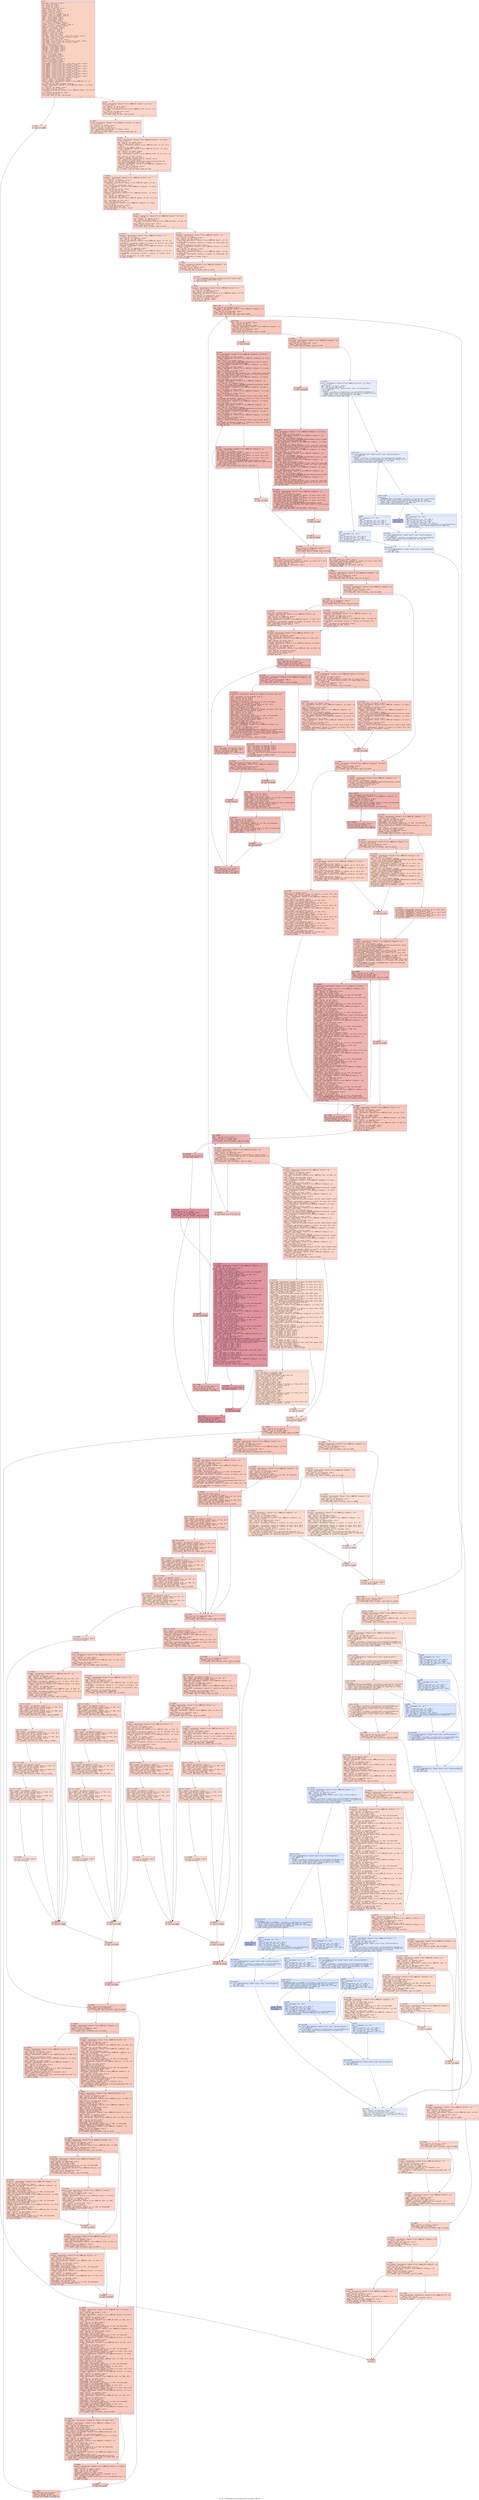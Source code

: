 digraph "CFG for '_ZN9LAMMPS_NS10FixDeposit12pre_exchangeEv' function" {
	label="CFG for '_ZN9LAMMPS_NS10FixDeposit12pre_exchangeEv' function";

	Node0x555825cd1760 [shape=record,color="#3d50c3ff", style=filled, fillcolor="#f4987a70" fontname="Courier",label="{entry:\l|  %this.addr = alloca ptr, align 8\l  %i = alloca i32, align 4\l  %m = alloca i32, align 4\l  %n = alloca i32, align 4\l  %nlocalprev = alloca i32, align 4\l  %imol = alloca i32, align 4\l  %natom = alloca i32, align 4\l  %flag = alloca i32, align 4\l  %flagall = alloca i32, align 4\l  %coord = alloca [3 x double], align 16\l  %lamda = alloca [3 x double], align 16\l  %delx = alloca double, align 8\l  %dely = alloca double, align 8\l  %delz = alloca double, align 8\l  %rsq = alloca double, align 8\l  %r = alloca [3 x double], align 16\l  %vnew = alloca [3 x double], align 16\l  %rotmat = alloca [3 x [3 x double]], align 16\l  %quat = alloca [4 x double], align 16\l  %newcoord = alloca ptr, align 8\l  %offset = alloca double, align 8\l  %sublo = alloca ptr, align 8\l  %subhi = alloca ptr, align 8\l  %dimension = alloca i32, align 4\l  %success = alloca i32, align 4\l  %attempt = alloca i32, align 4\l  %ref.tmp = alloca %\"class.std::__cxx11::basic_string\", align 8\l  %ref.tmp84 = alloca %\"class.std::allocator\", align 1\l  %exn.slot = alloca ptr, align 8\l  %ehselector.slot = alloca i32, align 4\l  %ref.tmp85 = alloca %\"class.std::__cxx11::basic_string\", align 8\l  %ref.tmp86 = alloca %\"class.std::allocator\", align 1\l  %dim = alloca i32, align 4\l  %max = alloca double, align 8\l  %maxall = alloca double, align 8\l  %delx105 = alloca double, align 8\l  %dely106 = alloca double, align 8\l  %delz107 = alloca double, align 8\l  %rsq108 = alloca double, align 8\l  %x = alloca ptr, align 8\l  %nlocal = alloca i32, align 4\l  %rng = alloca double, align 8\l  %theta = alloca double, align 8\l  %x284 = alloca ptr, align 8\l  %nlocal287 = alloca i32, align 4\l  %vel = alloca double, align 8\l  %rsq376 = alloca double, align 8\l  %rinv = alloca double, align 8\l  %ref.tmp698 = alloca %\"class.std::__cxx11::basic_string\", align 8\l  %ref.tmp699 = alloca %\"class.std::allocator\", align 1\l  %ref.tmp702 = alloca %\"class.std::__cxx11::basic_string\", align 8\l  %ref.tmp703 = alloca %\"class.std::allocator\", align 1\l  %ref.tmp724 = alloca %\"class.std::__cxx11::basic_string\", align 8\l  %ref.tmp725 = alloca %\"class.std::allocator\", align 1\l  %ref.tmp728 = alloca %\"class.std::__cxx11::basic_string\", align 8\l  %ref.tmp729 = alloca %\"class.std::allocator\", align 1\l  %ref.tmp777 = alloca %\"class.std::__cxx11::basic_string\", align 8\l  %ref.tmp778 = alloca %\"class.std::allocator\", align 1\l  %ref.tmp781 = alloca %\"class.std::__cxx11::basic_string\", align 8\l  %ref.tmp782 = alloca %\"class.std::allocator\", align 1\l  store ptr %this, ptr %this.addr, align 8\l  %this1 = load ptr, ptr %this.addr, align 8\l  %next_reneighbor = getelementptr inbounds %\"class.LAMMPS_NS::Fix\", ptr\l... %this1, i32 0, i32 10\l  %0 = load i64, ptr %next_reneighbor, align 8\l  %update = getelementptr inbounds %\"class.LAMMPS_NS::Pointers\", ptr %this1,\l... i32 0, i32 7\l  %1 = load ptr, ptr %update, align 8\l  %2 = load ptr, ptr %1, align 8\l  %ntimestep = getelementptr inbounds %\"class.LAMMPS_NS::Update\", ptr %2, i32\l... 0, i32 4\l  %3 = load i64, ptr %ntimestep, align 8\l  %cmp = icmp ne i64 %0, %3\l  br i1 %cmp, label %if.then, label %if.end\l|{<s0>T|<s1>F}}"];
	Node0x555825cd1760:s0 -> Node0x555825cd4ab0[tooltip="entry -> if.then\nProbability 50.00%" ];
	Node0x555825cd1760:s1 -> Node0x555825cd4b20[tooltip="entry -> if.end\nProbability 50.00%" ];
	Node0x555825cd4ab0 [shape=record,color="#3d50c3ff", style=filled, fillcolor="#f5a08170" fontname="Courier",label="{if.then:\l|  br label %if.end842\l}"];
	Node0x555825cd4ab0 -> Node0x555825cd4c40[tooltip="if.then -> if.end842\nProbability 100.00%" ];
	Node0x555825cd4b20 [shape=record,color="#3d50c3ff", style=filled, fillcolor="#f5a08170" fontname="Courier",label="{if.end:\l|  %atom = getelementptr inbounds %\"class.LAMMPS_NS::Pointers\", ptr %this1,\l... i32 0, i32 6\l  %4 = load ptr, ptr %atom, align 8\l  %5 = load ptr, ptr %4, align 8\l  %map_style = getelementptr inbounds %\"class.LAMMPS_NS::Atom\", ptr %5, i32 0,\l... i32 217\l  %6 = load i32, ptr %map_style, align 8\l  %cmp2 = icmp ne i32 %6, 0\l  br i1 %cmp2, label %if.then3, label %if.end5\l|{<s0>T|<s1>F}}"];
	Node0x555825cd4b20:s0 -> Node0x555825cd5160[tooltip="if.end -> if.then3\nProbability 62.50%" ];
	Node0x555825cd4b20:s1 -> Node0x555825cd51e0[tooltip="if.end -> if.end5\nProbability 37.50%" ];
	Node0x555825cd5160 [shape=record,color="#3d50c3ff", style=filled, fillcolor="#f6a38570" fontname="Courier",label="{if.then3:\l|  %atom4 = getelementptr inbounds %\"class.LAMMPS_NS::Pointers\", ptr %this1,\l... i32 0, i32 6\l  %7 = load ptr, ptr %atom4, align 8\l  %8 = load ptr, ptr %7, align 8\l  %vtable = load ptr, ptr %8, align 8\l  %vfn = getelementptr inbounds ptr, ptr %vtable, i64 10\l  %9 = load ptr, ptr %vfn, align 8\l  call void %9(ptr noundef nonnull align 8 dereferenceable(1856) %8)\l  br label %if.end5\l}"];
	Node0x555825cd5160 -> Node0x555825cd51e0[tooltip="if.then3 -> if.end5\nProbability 100.00%" ];
	Node0x555825cd51e0 [shape=record,color="#3d50c3ff", style=filled, fillcolor="#f5a08170" fontname="Courier",label="{if.end5:\l|  %atom6 = getelementptr inbounds %\"class.LAMMPS_NS::Pointers\", ptr %this1,\l... i32 0, i32 6\l  %10 = load ptr, ptr %atom6, align 8\l  %11 = load ptr, ptr %10, align 8\l  %nghost = getelementptr inbounds %\"class.LAMMPS_NS::Atom\", ptr %11, i32 0,\l... i32 5\l  store i32 0, ptr %nghost, align 4\l  %atom7 = getelementptr inbounds %\"class.LAMMPS_NS::Pointers\", ptr %this1,\l... i32 0, i32 6\l  %12 = load ptr, ptr %atom7, align 8\l  %13 = load ptr, ptr %12, align 8\l  %avec = getelementptr inbounds %\"class.LAMMPS_NS::Atom\", ptr %13, i32 0, i32\l... 2\l  %14 = load ptr, ptr %avec, align 8\l  %vtable8 = load ptr, ptr %14, align 8\l  %vfn9 = getelementptr inbounds ptr, ptr %vtable8, i64 10\l  %15 = load ptr, ptr %vfn9, align 8\l  call void %15(ptr noundef nonnull align 8 dereferenceable(2752) %14)\l  store double 0.000000e+00, ptr %offset, align 8\l  %rateflag = getelementptr inbounds %\"class.LAMMPS_NS::FixDeposit\", ptr\l... %this1, i32 0, i32 8\l  %16 = load i32, ptr %rateflag, align 4\l  %tobool = icmp ne i32 %16, 0\l  br i1 %tobool, label %if.then10, label %if.end15\l|{<s0>T|<s1>F}}"];
	Node0x555825cd51e0:s0 -> Node0x555825cd6450[tooltip="if.end5 -> if.then10\nProbability 62.50%" ];
	Node0x555825cd51e0:s1 -> Node0x555825cd64d0[tooltip="if.end5 -> if.end15\nProbability 37.50%" ];
	Node0x555825cd6450 [shape=record,color="#3d50c3ff", style=filled, fillcolor="#f6a38570" fontname="Courier",label="{if.then10:\l|  %update11 = getelementptr inbounds %\"class.LAMMPS_NS::Pointers\", ptr\l... %this1, i32 0, i32 7\l  %17 = load ptr, ptr %update11, align 8\l  %18 = load ptr, ptr %17, align 8\l  %ntimestep12 = getelementptr inbounds %\"class.LAMMPS_NS::Update\", ptr %18,\l... i32 0, i32 4\l  %19 = load i64, ptr %ntimestep12, align 8\l  %nfirst = getelementptr inbounds %\"class.LAMMPS_NS::FixDeposit\", ptr %this1,\l... i32 0, i32 58\l  %20 = load i64, ptr %nfirst, align 8\l  %sub = sub nsw i64 %19, %20\l  %conv = sitofp i64 %sub to double\l  %update13 = getelementptr inbounds %\"class.LAMMPS_NS::Pointers\", ptr %this1,\l... i32 0, i32 7\l  %21 = load ptr, ptr %update13, align 8\l  %22 = load ptr, ptr %21, align 8\l  %dt = getelementptr inbounds %\"class.LAMMPS_NS::Update\", ptr %22, i32 0, i32\l... 1\l  %23 = load double, ptr %dt, align 8\l  %mul = fmul double %conv, %23\l  %rate = getelementptr inbounds %\"class.LAMMPS_NS::FixDeposit\", ptr %this1,\l... i32 0, i32 21\l  %24 = load double, ptr %rate, align 8\l  %mul14 = fmul double %mul, %24\l  store double %mul14, ptr %offset, align 8\l  br label %if.end15\l}"];
	Node0x555825cd6450 -> Node0x555825cd64d0[tooltip="if.then10 -> if.end15\nProbability 100.00%" ];
	Node0x555825cd64d0 [shape=record,color="#3d50c3ff", style=filled, fillcolor="#f5a08170" fontname="Courier",label="{if.end15:\l|  %domain = getelementptr inbounds %\"class.LAMMPS_NS::Pointers\", ptr %this1,\l... i32 0, i32 10\l  %25 = load ptr, ptr %domain, align 8\l  %26 = load ptr, ptr %25, align 8\l  %triclinic = getelementptr inbounds %\"class.LAMMPS_NS::Domain\", ptr %26, i32\l... 0, i32 9\l  %27 = load i32, ptr %triclinic, align 4\l  %cmp16 = icmp eq i32 %27, 0\l  br i1 %cmp16, label %if.then17, label %if.else\l|{<s0>T|<s1>F}}"];
	Node0x555825cd64d0:s0 -> Node0x555825cd7d20[tooltip="if.end15 -> if.then17\nProbability 37.50%" ];
	Node0x555825cd64d0:s1 -> Node0x555825cd7da0[tooltip="if.end15 -> if.else\nProbability 62.50%" ];
	Node0x555825cd7d20 [shape=record,color="#3d50c3ff", style=filled, fillcolor="#f7a88970" fontname="Courier",label="{if.then17:\l|  %domain18 = getelementptr inbounds %\"class.LAMMPS_NS::Pointers\", ptr\l... %this1, i32 0, i32 10\l  %28 = load ptr, ptr %domain18, align 8\l  %29 = load ptr, ptr %28, align 8\l  %sublo19 = getelementptr inbounds %\"class.LAMMPS_NS::Domain\", ptr %29, i32\l... 0, i32 33\l  %arraydecay = getelementptr inbounds [3 x double], ptr %sublo19, i64 0, i64 0\l  store ptr %arraydecay, ptr %sublo, align 8\l  %domain20 = getelementptr inbounds %\"class.LAMMPS_NS::Pointers\", ptr %this1,\l... i32 0, i32 10\l  %30 = load ptr, ptr %domain20, align 8\l  %31 = load ptr, ptr %30, align 8\l  %subhi21 = getelementptr inbounds %\"class.LAMMPS_NS::Domain\", ptr %31, i32\l... 0, i32 34\l  %arraydecay22 = getelementptr inbounds [3 x double], ptr %subhi21, i64 0,\l... i64 0\l  store ptr %arraydecay22, ptr %subhi, align 8\l  br label %if.end27\l}"];
	Node0x555825cd7d20 -> Node0x555825cd8780[tooltip="if.then17 -> if.end27\nProbability 100.00%" ];
	Node0x555825cd7da0 [shape=record,color="#3d50c3ff", style=filled, fillcolor="#f6a38570" fontname="Courier",label="{if.else:\l|  %domain23 = getelementptr inbounds %\"class.LAMMPS_NS::Pointers\", ptr\l... %this1, i32 0, i32 10\l  %32 = load ptr, ptr %domain23, align 8\l  %33 = load ptr, ptr %32, align 8\l  %sublo_lamda = getelementptr inbounds %\"class.LAMMPS_NS::Domain\", ptr %33,\l... i32 0, i32 35\l  %arraydecay24 = getelementptr inbounds [3 x double], ptr %sublo_lamda, i64\l... 0, i64 0\l  store ptr %arraydecay24, ptr %sublo, align 8\l  %domain25 = getelementptr inbounds %\"class.LAMMPS_NS::Pointers\", ptr %this1,\l... i32 0, i32 10\l  %34 = load ptr, ptr %domain25, align 8\l  %35 = load ptr, ptr %34, align 8\l  %subhi_lamda = getelementptr inbounds %\"class.LAMMPS_NS::Domain\", ptr %35,\l... i32 0, i32 36\l  %arraydecay26 = getelementptr inbounds [3 x double], ptr %subhi_lamda, i64\l... 0, i64 0\l  store ptr %arraydecay26, ptr %subhi, align 8\l  br label %if.end27\l}"];
	Node0x555825cd7da0 -> Node0x555825cd8780[tooltip="if.else -> if.end27\nProbability 100.00%" ];
	Node0x555825cd8780 [shape=record,color="#3d50c3ff", style=filled, fillcolor="#f5a08170" fontname="Courier",label="{if.end27:\l|  %idnext = getelementptr inbounds %\"class.LAMMPS_NS::FixDeposit\", ptr\l... %this1, i32 0, i32 14\l  %36 = load i32, ptr %idnext, align 4\l  %tobool28 = icmp ne i32 %36, 0\l  br i1 %tobool28, label %if.end30, label %if.then29\l|{<s0>T|<s1>F}}"];
	Node0x555825cd8780:s0 -> Node0x555825cd93e0[tooltip="if.end27 -> if.end30\nProbability 62.50%" ];
	Node0x555825cd8780:s1 -> Node0x555825cd9460[tooltip="if.end27 -> if.then29\nProbability 37.50%" ];
	Node0x555825cd9460 [shape=record,color="#3d50c3ff", style=filled, fillcolor="#f7a88970" fontname="Courier",label="{if.then29:\l|  call void @_ZN9LAMMPS_NS10FixDeposit10find_maxidEv(ptr noundef nonnull\l... align 8 dereferenceable(1064) %this1)\l  br label %if.end30\l}"];
	Node0x555825cd9460 -> Node0x555825cd93e0[tooltip="if.then29 -> if.end30\nProbability 100.00%" ];
	Node0x555825cd93e0 [shape=record,color="#3d50c3ff", style=filled, fillcolor="#f5a08170" fontname="Courier",label="{if.end30:\l|  %domain31 = getelementptr inbounds %\"class.LAMMPS_NS::Pointers\", ptr\l... %this1, i32 0, i32 10\l  %37 = load ptr, ptr %domain31, align 8\l  %38 = load ptr, ptr %37, align 8\l  %dimension32 = getelementptr inbounds %\"class.LAMMPS_NS::Domain\", ptr %38,\l... i32 0, i32 2\l  %39 = load i32, ptr %dimension32, align 4\l  store i32 %39, ptr %dimension, align 4\l  store i32 0, ptr %success, align 4\l  store i32 0, ptr %attempt, align 4\l  br label %while.cond\l}"];
	Node0x555825cd93e0 -> Node0x555825cd9c50[tooltip="if.end30 -> while.cond\nProbability 100.00%" ];
	Node0x555825cd9c50 [shape=record,color="#3d50c3ff", style=filled, fillcolor="#ec7f6370" fontname="Courier",label="{while.cond:\l|  %40 = load i32, ptr %attempt, align 4\l  %maxattempt = getelementptr inbounds %\"class.LAMMPS_NS::FixDeposit\", ptr\l... %this1, i32 0, i32 7\l  %41 = load i32, ptr %maxattempt, align 8\l  %cmp33 = icmp slt i32 %40, %41\l  br i1 %cmp33, label %while.body, label %while.end691\l|{<s0>T|<s1>F}}"];
	Node0x555825cd9c50:s0 -> Node0x555825cd9fc0[tooltip="while.cond -> while.body\nProbability 96.88%" ];
	Node0x555825cd9c50:s1 -> Node0x555825cda040[tooltip="while.cond -> while.end691\nProbability 3.12%" ];
	Node0x555825cd9fc0 [shape=record,color="#3d50c3ff", style=filled, fillcolor="#ec7f6370" fontname="Courier",label="{while.body:\l|  %42 = load i32, ptr %attempt, align 4\l  %inc = add nsw i32 %42, 1\l  store i32 %inc, ptr %attempt, align 4\l  %distflag = getelementptr inbounds %\"class.LAMMPS_NS::FixDeposit\", ptr\l... %this1, i32 0, i32 15\l  %43 = load i32, ptr %distflag, align 8\l  %cmp34 = icmp eq i32 %43, 0\l  br i1 %cmp34, label %if.then35, label %if.else56\l|{<s0>T|<s1>F}}"];
	Node0x555825cd9fc0:s0 -> Node0x555825cda560[tooltip="while.body -> if.then35\nProbability 37.50%" ];
	Node0x555825cd9fc0:s1 -> Node0x555825cda5e0[tooltip="while.body -> if.else56\nProbability 62.50%" ];
	Node0x555825cda560 [shape=record,color="#3d50c3ff", style=filled, fillcolor="#f08b6e70" fontname="Courier",label="{if.then35:\l|  br label %do.body\l}"];
	Node0x555825cda560 -> Node0x555825cda770[tooltip="if.then35 -> do.body\nProbability 100.00%" ];
	Node0x555825cda770 [shape=record,color="#3d50c3ff", style=filled, fillcolor="#de614d70" fontname="Courier",label="{do.body:\l|  %xlo = getelementptr inbounds %\"class.LAMMPS_NS::FixDeposit\", ptr %this1,\l... i32 0, i32 29\l  %44 = load double, ptr %xlo, align 8\l  %random = getelementptr inbounds %\"class.LAMMPS_NS::FixDeposit\", ptr %this1,\l... i32 0, i32 61\l  %45 = load ptr, ptr %random, align 8\l  %call = call noundef double @_ZN9LAMMPS_NS7RanPark7uniformEv(ptr noundef\l... nonnull align 8 dereferenceable(200) %45)\l  %xhi = getelementptr inbounds %\"class.LAMMPS_NS::FixDeposit\", ptr %this1,\l... i32 0, i32 30\l  %46 = load double, ptr %xhi, align 8\l  %xlo36 = getelementptr inbounds %\"class.LAMMPS_NS::FixDeposit\", ptr %this1,\l... i32 0, i32 29\l  %47 = load double, ptr %xlo36, align 8\l  %sub37 = fsub double %46, %47\l  %48 = call double @llvm.fmuladd.f64(double %call, double %sub37, double %44)\l  %arrayidx = getelementptr inbounds [3 x double], ptr %coord, i64 0, i64 0\l  store double %48, ptr %arrayidx, align 16\l  %ylo = getelementptr inbounds %\"class.LAMMPS_NS::FixDeposit\", ptr %this1,\l... i32 0, i32 31\l  %49 = load double, ptr %ylo, align 8\l  %random39 = getelementptr inbounds %\"class.LAMMPS_NS::FixDeposit\", ptr\l... %this1, i32 0, i32 61\l  %50 = load ptr, ptr %random39, align 8\l  %call40 = call noundef double @_ZN9LAMMPS_NS7RanPark7uniformEv(ptr noundef\l... nonnull align 8 dereferenceable(200) %50)\l  %yhi = getelementptr inbounds %\"class.LAMMPS_NS::FixDeposit\", ptr %this1,\l... i32 0, i32 32\l  %51 = load double, ptr %yhi, align 8\l  %ylo41 = getelementptr inbounds %\"class.LAMMPS_NS::FixDeposit\", ptr %this1,\l... i32 0, i32 31\l  %52 = load double, ptr %ylo41, align 8\l  %sub42 = fsub double %51, %52\l  %53 = call double @llvm.fmuladd.f64(double %call40, double %sub42, double\l... %49)\l  %arrayidx44 = getelementptr inbounds [3 x double], ptr %coord, i64 0, i64 1\l  store double %53, ptr %arrayidx44, align 8\l  %zlo = getelementptr inbounds %\"class.LAMMPS_NS::FixDeposit\", ptr %this1,\l... i32 0, i32 33\l  %54 = load double, ptr %zlo, align 8\l  %random45 = getelementptr inbounds %\"class.LAMMPS_NS::FixDeposit\", ptr\l... %this1, i32 0, i32 61\l  %55 = load ptr, ptr %random45, align 8\l  %call46 = call noundef double @_ZN9LAMMPS_NS7RanPark7uniformEv(ptr noundef\l... nonnull align 8 dereferenceable(200) %55)\l  %zhi = getelementptr inbounds %\"class.LAMMPS_NS::FixDeposit\", ptr %this1,\l... i32 0, i32 34\l  %56 = load double, ptr %zhi, align 8\l  %zlo47 = getelementptr inbounds %\"class.LAMMPS_NS::FixDeposit\", ptr %this1,\l... i32 0, i32 33\l  %57 = load double, ptr %zlo47, align 8\l  %sub48 = fsub double %56, %57\l  %58 = call double @llvm.fmuladd.f64(double %call46, double %sub48, double\l... %54)\l  %arrayidx50 = getelementptr inbounds [3 x double], ptr %coord, i64 0, i64 2\l  store double %58, ptr %arrayidx50, align 16\l  br label %do.cond\l}"];
	Node0x555825cda770 -> Node0x555825cdccf0[tooltip="do.body -> do.cond\nProbability 100.00%" ];
	Node0x555825cdccf0 [shape=record,color="#3d50c3ff", style=filled, fillcolor="#de614d70" fontname="Courier",label="{do.cond:\l|  %iregion = getelementptr inbounds %\"class.LAMMPS_NS::FixDeposit\", ptr\l... %this1, i32 0, i32 44\l  %59 = load ptr, ptr %iregion, align 8\l  %arrayidx51 = getelementptr inbounds [3 x double], ptr %coord, i64 0, i64 0\l  %60 = load double, ptr %arrayidx51, align 16\l  %arrayidx52 = getelementptr inbounds [3 x double], ptr %coord, i64 0, i64 1\l  %61 = load double, ptr %arrayidx52, align 8\l  %arrayidx53 = getelementptr inbounds [3 x double], ptr %coord, i64 0, i64 2\l  %62 = load double, ptr %arrayidx53, align 16\l  %call54 = call noundef i32 @_ZN9LAMMPS_NS6Region5matchEddd(ptr noundef\l... nonnull align 8 dereferenceable(672) %59, double noundef %60, double noundef\l... %61, double noundef %62)\l  %cmp55 = icmp eq i32 %call54, 0\l  br i1 %cmp55, label %do.body, label %do.end, !llvm.loop !6\l|{<s0>T|<s1>F}}"];
	Node0x555825cdccf0:s0 -> Node0x555825cda770[tooltip="do.cond -> do.body\nProbability 96.88%" ];
	Node0x555825cdccf0:s1 -> Node0x555825cdd670[tooltip="do.cond -> do.end\nProbability 3.12%" ];
	Node0x555825cdd670 [shape=record,color="#3d50c3ff", style=filled, fillcolor="#f08b6e70" fontname="Courier",label="{do.end:\l|  br label %if.end94\l}"];
	Node0x555825cdd670 -> Node0x555825cdd880[tooltip="do.end -> if.end94\nProbability 100.00%" ];
	Node0x555825cda5e0 [shape=record,color="#3d50c3ff", style=filled, fillcolor="#ed836670" fontname="Courier",label="{if.else56:\l|  %distflag57 = getelementptr inbounds %\"class.LAMMPS_NS::FixDeposit\", ptr\l... %this1, i32 0, i32 15\l  %63 = load i32, ptr %distflag57, align 8\l  %cmp58 = icmp eq i32 %63, 1\l  br i1 %cmp58, label %if.then59, label %if.else83\l|{<s0>T|<s1>F}}"];
	Node0x555825cda5e0:s0 -> Node0x555825cddb60[tooltip="if.else56 -> if.then59\nProbability 100.00%" ];
	Node0x555825cda5e0:s1 -> Node0x555825cddbe0[tooltip="if.else56 -> if.else83\nProbability 0.00%" ];
	Node0x555825cddb60 [shape=record,color="#3d50c3ff", style=filled, fillcolor="#ed836670" fontname="Courier",label="{if.then59:\l|  br label %do.body60\l}"];
	Node0x555825cddb60 -> Node0x555825cddd70[tooltip="if.then59 -> do.body60\nProbability 100.00%" ];
	Node0x555825cddd70 [shape=record,color="#3d50c3ff", style=filled, fillcolor="#d8564670" fontname="Courier",label="{do.body60:\l|  %xmid = getelementptr inbounds %\"class.LAMMPS_NS::FixDeposit\", ptr %this1,\l... i32 0, i32 35\l  %64 = load double, ptr %xmid, align 8\l  %random61 = getelementptr inbounds %\"class.LAMMPS_NS::FixDeposit\", ptr\l... %this1, i32 0, i32 61\l  %65 = load ptr, ptr %random61, align 8\l  %call62 = call noundef double @_ZN9LAMMPS_NS7RanPark8gaussianEv(ptr noundef\l... nonnull align 8 dereferenceable(200) %65)\l  %sigma = getelementptr inbounds %\"class.LAMMPS_NS::FixDeposit\", ptr %this1,\l... i32 0, i32 22\l  %66 = load double, ptr %sigma, align 8\l  %67 = call double @llvm.fmuladd.f64(double %call62, double %66, double %64)\l  %arrayidx64 = getelementptr inbounds [3 x double], ptr %coord, i64 0, i64 0\l  store double %67, ptr %arrayidx64, align 16\l  %ymid = getelementptr inbounds %\"class.LAMMPS_NS::FixDeposit\", ptr %this1,\l... i32 0, i32 36\l  %68 = load double, ptr %ymid, align 8\l  %random65 = getelementptr inbounds %\"class.LAMMPS_NS::FixDeposit\", ptr\l... %this1, i32 0, i32 61\l  %69 = load ptr, ptr %random65, align 8\l  %call66 = call noundef double @_ZN9LAMMPS_NS7RanPark8gaussianEv(ptr noundef\l... nonnull align 8 dereferenceable(200) %69)\l  %sigma67 = getelementptr inbounds %\"class.LAMMPS_NS::FixDeposit\", ptr\l... %this1, i32 0, i32 22\l  %70 = load double, ptr %sigma67, align 8\l  %71 = call double @llvm.fmuladd.f64(double %call66, double %70, double %68)\l  %arrayidx69 = getelementptr inbounds [3 x double], ptr %coord, i64 0, i64 1\l  store double %71, ptr %arrayidx69, align 8\l  %zmid = getelementptr inbounds %\"class.LAMMPS_NS::FixDeposit\", ptr %this1,\l... i32 0, i32 37\l  %72 = load double, ptr %zmid, align 8\l  %random70 = getelementptr inbounds %\"class.LAMMPS_NS::FixDeposit\", ptr\l... %this1, i32 0, i32 61\l  %73 = load ptr, ptr %random70, align 8\l  %call71 = call noundef double @_ZN9LAMMPS_NS7RanPark8gaussianEv(ptr noundef\l... nonnull align 8 dereferenceable(200) %73)\l  %sigma72 = getelementptr inbounds %\"class.LAMMPS_NS::FixDeposit\", ptr\l... %this1, i32 0, i32 22\l  %74 = load double, ptr %sigma72, align 8\l  %75 = call double @llvm.fmuladd.f64(double %call71, double %74, double %72)\l  %arrayidx74 = getelementptr inbounds [3 x double], ptr %coord, i64 0, i64 2\l  store double %75, ptr %arrayidx74, align 16\l  br label %do.cond75\l}"];
	Node0x555825cddd70 -> Node0x555825cdf5c0[tooltip="do.body60 -> do.cond75\nProbability 100.00%" ];
	Node0x555825cdf5c0 [shape=record,color="#3d50c3ff", style=filled, fillcolor="#d8564670" fontname="Courier",label="{do.cond75:\l|  %iregion76 = getelementptr inbounds %\"class.LAMMPS_NS::FixDeposit\", ptr\l... %this1, i32 0, i32 44\l  %76 = load ptr, ptr %iregion76, align 8\l  %arrayidx77 = getelementptr inbounds [3 x double], ptr %coord, i64 0, i64 0\l  %77 = load double, ptr %arrayidx77, align 16\l  %arrayidx78 = getelementptr inbounds [3 x double], ptr %coord, i64 0, i64 1\l  %78 = load double, ptr %arrayidx78, align 8\l  %arrayidx79 = getelementptr inbounds [3 x double], ptr %coord, i64 0, i64 2\l  %79 = load double, ptr %arrayidx79, align 16\l  %call80 = call noundef i32 @_ZN9LAMMPS_NS6Region5matchEddd(ptr noundef\l... nonnull align 8 dereferenceable(672) %76, double noundef %77, double noundef\l... %78, double noundef %79)\l  %cmp81 = icmp eq i32 %call80, 0\l  br i1 %cmp81, label %do.body60, label %do.end82, !llvm.loop !8\l|{<s0>T|<s1>F}}"];
	Node0x555825cdf5c0:s0 -> Node0x555825cddd70[tooltip="do.cond75 -> do.body60\nProbability 96.88%" ];
	Node0x555825cdf5c0:s1 -> Node0x555825cdfee0[tooltip="do.cond75 -> do.end82\nProbability 3.12%" ];
	Node0x555825cdfee0 [shape=record,color="#3d50c3ff", style=filled, fillcolor="#ed836670" fontname="Courier",label="{do.end82:\l|  br label %if.end93\l}"];
	Node0x555825cdfee0 -> Node0x555825ce0130[tooltip="do.end82 -> if.end93\nProbability 100.00%" ];
	Node0x555825cddbe0 [shape=record,color="#3d50c3ff", style=filled, fillcolor="#cbd8ee70" fontname="Courier",label="{if.else83:\l|  %error = getelementptr inbounds %\"class.LAMMPS_NS::Pointers\", ptr %this1,\l... i32 0, i32 3\l  %80 = load ptr, ptr %error, align 8\l  %81 = load ptr, ptr %80, align 8\l  call void @_ZNSaIcEC1Ev(ptr noundef nonnull align 1 dereferenceable(1)\l... %ref.tmp84) #11\l  invoke void\l... @_ZNSt7__cxx1112basic_stringIcSt11char_traitsIcESaIcEEC2IS3_EEPKcRKS3_(ptr\l... noundef nonnull align 8 dereferenceable(32) %ref.tmp, ptr noundef @.str, ptr\l... noundef nonnull align 1 dereferenceable(1) %ref.tmp84)\l          to label %invoke.cont unwind label %lpad\l}"];
	Node0x555825cddbe0 -> Node0x555825cd7360[tooltip="if.else83 -> invoke.cont\nProbability 50.00%" ];
	Node0x555825cddbe0 -> Node0x555825cd73e0[tooltip="if.else83 -> lpad\nProbability 50.00%" ];
	Node0x555825cd7360 [shape=record,color="#3d50c3ff", style=filled, fillcolor="#c5d6f270" fontname="Courier",label="{invoke.cont:\l|  call void @_ZNSaIcEC1Ev(ptr noundef nonnull align 1 dereferenceable(1)\l... %ref.tmp86) #11\l  invoke void\l... @_ZNSt7__cxx1112basic_stringIcSt11char_traitsIcESaIcEEC2IS3_EEPKcRKS3_(ptr\l... noundef nonnull align 8 dereferenceable(32) %ref.tmp85, ptr noundef @.str.24,\l... ptr noundef nonnull align 1 dereferenceable(1) %ref.tmp86)\l          to label %invoke.cont88 unwind label %lpad87\l}"];
	Node0x555825cd7360 -> Node0x555825cd7760[tooltip="invoke.cont -> invoke.cont88\nProbability 50.00%" ];
	Node0x555825cd7360 -> Node0x555825cd77b0[tooltip="invoke.cont -> lpad87\nProbability 50.00%" ];
	Node0x555825cd7760 [shape=record,color="#3d50c3ff", style=filled, fillcolor="#bfd3f670" fontname="Courier",label="{invoke.cont88:\l|  invoke void\l... @_ZN9LAMMPS_NS5Error3allERKNSt7__cxx1112basic_stringIcSt11char_traitsIcESaIcEE\l...EiS8_(ptr noundef nonnull align 8 dereferenceable(196) %81, ptr noundef\l... nonnull align 8 dereferenceable(32) %ref.tmp, i32 noundef 361, ptr noundef\l... nonnull align 8 dereferenceable(32) %ref.tmp85) #12\l          to label %invoke.cont90 unwind label %lpad89\l}"];
	Node0x555825cd7760 -> Node0x555825cd7710[tooltip="invoke.cont88 -> invoke.cont90\nProbability 0.00%" ];
	Node0x555825cd7760 -> Node0x555825cd7ad0[tooltip="invoke.cont88 -> lpad89\nProbability 100.00%" ];
	Node0x555825cd7710 [shape=record,color="#3d50c3ff", style=filled, fillcolor="#3d50c370" fontname="Courier",label="{invoke.cont90:\l|  unreachable\l}"];
	Node0x555825cd73e0 [shape=record,color="#3d50c3ff", style=filled, fillcolor="#c5d6f270" fontname="Courier",label="{lpad:\l|  %82 = landingpad \{ ptr, i32 \}\l          cleanup\l  %83 = extractvalue \{ ptr, i32 \} %82, 0\l  store ptr %83, ptr %exn.slot, align 8\l  %84 = extractvalue \{ ptr, i32 \} %82, 1\l  store i32 %84, ptr %ehselector.slot, align 4\l  br label %ehcleanup92\l}"];
	Node0x555825cd73e0 -> Node0x555825ce1e90[tooltip="lpad -> ehcleanup92\nProbability 100.00%" ];
	Node0x555825cd77b0 [shape=record,color="#3d50c3ff", style=filled, fillcolor="#bfd3f670" fontname="Courier",label="{lpad87:\l|  %85 = landingpad \{ ptr, i32 \}\l          cleanup\l  %86 = extractvalue \{ ptr, i32 \} %85, 0\l  store ptr %86, ptr %exn.slot, align 8\l  %87 = extractvalue \{ ptr, i32 \} %85, 1\l  store i32 %87, ptr %ehselector.slot, align 4\l  br label %ehcleanup\l}"];
	Node0x555825cd77b0 -> Node0x555825ce21e0[tooltip="lpad87 -> ehcleanup\nProbability 100.00%" ];
	Node0x555825cd7ad0 [shape=record,color="#3d50c3ff", style=filled, fillcolor="#bfd3f670" fontname="Courier",label="{lpad89:\l|  %88 = landingpad \{ ptr, i32 \}\l          cleanup\l  %89 = extractvalue \{ ptr, i32 \} %88, 0\l  store ptr %89, ptr %exn.slot, align 8\l  %90 = extractvalue \{ ptr, i32 \} %88, 1\l  store i32 %90, ptr %ehselector.slot, align 4\l  call void @_ZNSt7__cxx1112basic_stringIcSt11char_traitsIcESaIcEED1Ev(ptr\l... noundef nonnull align 8 dereferenceable(32) %ref.tmp85) #11\l  br label %ehcleanup\l}"];
	Node0x555825cd7ad0 -> Node0x555825ce21e0[tooltip="lpad89 -> ehcleanup\nProbability 100.00%" ];
	Node0x555825ce21e0 [shape=record,color="#3d50c3ff", style=filled, fillcolor="#c5d6f270" fontname="Courier",label="{ehcleanup:\l|  call void @_ZNSaIcED1Ev(ptr noundef nonnull align 1 dereferenceable(1)\l... %ref.tmp86) #11\l  call void @_ZNSt7__cxx1112basic_stringIcSt11char_traitsIcESaIcEED1Ev(ptr\l... noundef nonnull align 8 dereferenceable(32) %ref.tmp) #11\l  br label %ehcleanup92\l}"];
	Node0x555825ce21e0 -> Node0x555825ce1e90[tooltip="ehcleanup -> ehcleanup92\nProbability 100.00%" ];
	Node0x555825ce1e90 [shape=record,color="#3d50c3ff", style=filled, fillcolor="#cbd8ee70" fontname="Courier",label="{ehcleanup92:\l|  call void @_ZNSaIcED1Ev(ptr noundef nonnull align 1 dereferenceable(1)\l... %ref.tmp84) #11\l  br label %eh.resume\l}"];
	Node0x555825ce1e90 -> Node0x555825ce2a90[tooltip="ehcleanup92 -> eh.resume\nProbability 100.00%" ];
	Node0x555825ce0130 [shape=record,color="#3d50c3ff", style=filled, fillcolor="#ed836670" fontname="Courier",label="{if.end93:\l|  br label %if.end94\l}"];
	Node0x555825ce0130 -> Node0x555825cdd880[tooltip="if.end93 -> if.end94\nProbability 100.00%" ];
	Node0x555825cdd880 [shape=record,color="#3d50c3ff", style=filled, fillcolor="#ec7f6370" fontname="Courier",label="{if.end94:\l|  %91 = load i32, ptr %dimension, align 4\l  %cmp95 = icmp eq i32 %91, 2\l  br i1 %cmp95, label %if.then96, label %if.else98\l|{<s0>T|<s1>F}}"];
	Node0x555825cdd880:s0 -> Node0x555825ce2cd0[tooltip="if.end94 -> if.then96\nProbability 50.00%" ];
	Node0x555825cdd880:s1 -> Node0x555825ce2d50[tooltip="if.end94 -> if.else98\nProbability 50.00%" ];
	Node0x555825ce2cd0 [shape=record,color="#3d50c3ff", style=filled, fillcolor="#ef886b70" fontname="Courier",label="{if.then96:\l|  %92 = load double, ptr %offset, align 8\l  %arrayidx97 = getelementptr inbounds [3 x double], ptr %coord, i64 0, i64 1\l  %93 = load double, ptr %arrayidx97, align 8\l  %add = fadd double %93, %92\l  store double %add, ptr %arrayidx97, align 8\l  br label %if.end101\l}"];
	Node0x555825ce2cd0 -> Node0x555825ce31c0[tooltip="if.then96 -> if.end101\nProbability 100.00%" ];
	Node0x555825ce2d50 [shape=record,color="#3d50c3ff", style=filled, fillcolor="#ef886b70" fontname="Courier",label="{if.else98:\l|  %94 = load double, ptr %offset, align 8\l  %arrayidx99 = getelementptr inbounds [3 x double], ptr %coord, i64 0, i64 2\l  %95 = load double, ptr %arrayidx99, align 16\l  %add100 = fadd double %95, %94\l  store double %add100, ptr %arrayidx99, align 16\l  br label %if.end101\l}"];
	Node0x555825ce2d50 -> Node0x555825ce31c0[tooltip="if.else98 -> if.end101\nProbability 100.00%" ];
	Node0x555825ce31c0 [shape=record,color="#3d50c3ff", style=filled, fillcolor="#ec7f6370" fontname="Courier",label="{if.end101:\l|  %globalflag = getelementptr inbounds %\"class.LAMMPS_NS::FixDeposit\", ptr\l... %this1, i32 0, i32 5\l  %96 = load i32, ptr %globalflag, align 8\l  %tobool102 = icmp ne i32 %96, 0\l  br i1 %tobool102, label %if.then104, label %lor.lhs.false\l|{<s0>T|<s1>F}}"];
	Node0x555825ce31c0:s0 -> Node0x555825cdb330[tooltip="if.end101 -> if.then104\nProbability 62.50%" ];
	Node0x555825ce31c0:s1 -> Node0x555825cdb3b0[tooltip="if.end101 -> lor.lhs.false\nProbability 37.50%" ];
	Node0x555825cdb3b0 [shape=record,color="#3d50c3ff", style=filled, fillcolor="#f08b6e70" fontname="Courier",label="{lor.lhs.false:\l|  %localflag = getelementptr inbounds %\"class.LAMMPS_NS::FixDeposit\", ptr\l... %this1, i32 0, i32 6\l  %97 = load i32, ptr %localflag, align 4\l  %tobool103 = icmp ne i32 %97, 0\l  br i1 %tobool103, label %if.then104, label %if.end180\l|{<s0>T|<s1>F}}"];
	Node0x555825cdb3b0:s0 -> Node0x555825cdb330[tooltip="lor.lhs.false -> if.then104\nProbability 62.50%" ];
	Node0x555825cdb3b0:s1 -> Node0x555825ce44b0[tooltip="lor.lhs.false -> if.end180\nProbability 37.50%" ];
	Node0x555825cdb330 [shape=record,color="#3d50c3ff", style=filled, fillcolor="#ed836670" fontname="Courier",label="{if.then104:\l|  %98 = load i32, ptr %dimension, align 4\l  %cmp109 = icmp eq i32 %98, 2\l  br i1 %cmp109, label %if.then110, label %if.else113\l|{<s0>T|<s1>F}}"];
	Node0x555825cdb330:s0 -> Node0x555825ce46e0[tooltip="if.then104 -> if.then110\nProbability 50.00%" ];
	Node0x555825cdb330:s1 -> Node0x555825ce4760[tooltip="if.then104 -> if.else113\nProbability 50.00%" ];
	Node0x555825ce46e0 [shape=record,color="#3d50c3ff", style=filled, fillcolor="#ef886b70" fontname="Courier",label="{if.then110:\l|  store i32 1, ptr %dim, align 4\l  %domain111 = getelementptr inbounds %\"class.LAMMPS_NS::Pointers\", ptr\l... %this1, i32 0, i32 10\l  %99 = load ptr, ptr %domain111, align 8\l  %100 = load ptr, ptr %99, align 8\l  %boxlo = getelementptr inbounds %\"class.LAMMPS_NS::Domain\", ptr %100, i32 0,\l... i32 20\l  %arrayidx112 = getelementptr inbounds [3 x double], ptr %boxlo, i64 0, i64 1\l  %101 = load double, ptr %arrayidx112, align 8\l  store double %101, ptr %max, align 8\l  br label %if.end117\l}"];
	Node0x555825ce46e0 -> Node0x555825ce4e10[tooltip="if.then110 -> if.end117\nProbability 100.00%" ];
	Node0x555825ce4760 [shape=record,color="#3d50c3ff", style=filled, fillcolor="#ef886b70" fontname="Courier",label="{if.else113:\l|  store i32 2, ptr %dim, align 4\l  %domain114 = getelementptr inbounds %\"class.LAMMPS_NS::Pointers\", ptr\l... %this1, i32 0, i32 10\l  %102 = load ptr, ptr %domain114, align 8\l  %103 = load ptr, ptr %102, align 8\l  %boxlo115 = getelementptr inbounds %\"class.LAMMPS_NS::Domain\", ptr %103, i32\l... 0, i32 20\l  %arrayidx116 = getelementptr inbounds [3 x double], ptr %boxlo115, i64 0,\l... i64 2\l  %104 = load double, ptr %arrayidx116, align 8\l  store double %104, ptr %max, align 8\l  br label %if.end117\l}"];
	Node0x555825ce4760 -> Node0x555825ce4e10[tooltip="if.else113 -> if.end117\nProbability 100.00%" ];
	Node0x555825ce4e10 [shape=record,color="#3d50c3ff", style=filled, fillcolor="#ed836670" fontname="Courier",label="{if.end117:\l|  %atom118 = getelementptr inbounds %\"class.LAMMPS_NS::Pointers\", ptr\l... %this1, i32 0, i32 6\l  %105 = load ptr, ptr %atom118, align 8\l  %106 = load ptr, ptr %105, align 8\l  %x119 = getelementptr inbounds %\"class.LAMMPS_NS::Atom\", ptr %106, i32 0,\l... i32 37\l  %107 = load ptr, ptr %x119, align 8\l  store ptr %107, ptr %x, align 8\l  %atom120 = getelementptr inbounds %\"class.LAMMPS_NS::Pointers\", ptr %this1,\l... i32 0, i32 6\l  %108 = load ptr, ptr %atom120, align 8\l  %109 = load ptr, ptr %108, align 8\l  %nlocal121 = getelementptr inbounds %\"class.LAMMPS_NS::Atom\", ptr %109, i32\l... 0, i32 4\l  %110 = load i32, ptr %nlocal121, align 8\l  store i32 %110, ptr %nlocal, align 4\l  store i32 0, ptr %i, align 4\l  br label %for.cond\l}"];
	Node0x555825ce4e10 -> Node0x555825ce5d70[tooltip="if.end117 -> for.cond\nProbability 100.00%" ];
	Node0x555825ce5d70 [shape=record,color="#3d50c3ff", style=filled, fillcolor="#d6524470" fontname="Courier",label="{for.cond:\l|  %111 = load i32, ptr %i, align 4\l  %112 = load i32, ptr %nlocal, align 4\l  %cmp122 = icmp slt i32 %111, %112\l  br i1 %cmp122, label %for.body, label %for.end\l|{<s0>T|<s1>F}}"];
	Node0x555825ce5d70:s0 -> Node0x555825ce6010[tooltip="for.cond -> for.body\nProbability 96.88%" ];
	Node0x555825ce5d70:s1 -> Node0x555825ce6090[tooltip="for.cond -> for.end\nProbability 3.12%" ];
	Node0x555825ce6010 [shape=record,color="#3d50c3ff", style=filled, fillcolor="#d8564670" fontname="Courier",label="{for.body:\l|  %localflag123 = getelementptr inbounds %\"class.LAMMPS_NS::FixDeposit\", ptr\l... %this1, i32 0, i32 6\l  %113 = load i32, ptr %localflag123, align 4\l  %tobool124 = icmp ne i32 %113, 0\l  br i1 %tobool124, label %if.then125, label %if.end146\l|{<s0>T|<s1>F}}"];
	Node0x555825ce6010:s0 -> Node0x555825ce63e0[tooltip="for.body -> if.then125\nProbability 62.50%" ];
	Node0x555825ce6010:s1 -> Node0x555825ce6460[tooltip="for.body -> if.end146\nProbability 37.50%" ];
	Node0x555825ce63e0 [shape=record,color="#3d50c3ff", style=filled, fillcolor="#dc5d4a70" fontname="Courier",label="{if.then125:\l|  %arrayidx126 = getelementptr inbounds [3 x double], ptr %coord, i64 0, i64\l... 0\l  %114 = load double, ptr %arrayidx126, align 16\l  %115 = load ptr, ptr %x, align 8\l  %116 = load i32, ptr %i, align 4\l  %idxprom = sext i32 %116 to i64\l  %arrayidx127 = getelementptr inbounds ptr, ptr %115, i64 %idxprom\l  %117 = load ptr, ptr %arrayidx127, align 8\l  %arrayidx128 = getelementptr inbounds double, ptr %117, i64 0\l  %118 = load double, ptr %arrayidx128, align 8\l  %sub129 = fsub double %114, %118\l  store double %sub129, ptr %delx105, align 8\l  %arrayidx130 = getelementptr inbounds [3 x double], ptr %coord, i64 0, i64 1\l  %119 = load double, ptr %arrayidx130, align 8\l  %120 = load ptr, ptr %x, align 8\l  %121 = load i32, ptr %i, align 4\l  %idxprom131 = sext i32 %121 to i64\l  %arrayidx132 = getelementptr inbounds ptr, ptr %120, i64 %idxprom131\l  %122 = load ptr, ptr %arrayidx132, align 8\l  %arrayidx133 = getelementptr inbounds double, ptr %122, i64 1\l  %123 = load double, ptr %arrayidx133, align 8\l  %sub134 = fsub double %119, %123\l  store double %sub134, ptr %dely106, align 8\l  store double 0.000000e+00, ptr %delz107, align 8\l  %domain135 = getelementptr inbounds %\"class.LAMMPS_NS::Pointers\", ptr\l... %this1, i32 0, i32 10\l  %124 = load ptr, ptr %domain135, align 8\l  %125 = load ptr, ptr %124, align 8\l  call void @_ZNK9LAMMPS_NS6Domain13minimum_imageERdS1_S1_(ptr noundef nonnull\l... align 8 dereferenceable(1200) %125, ptr noundef nonnull align 8\l... dereferenceable(8) %delx105, ptr noundef nonnull align 8 dereferenceable(8)\l... %dely106, ptr noundef nonnull align 8 dereferenceable(8) %delz107)\l  %126 = load i32, ptr %dimension, align 4\l  %cmp136 = icmp eq i32 %126, 2\l  br i1 %cmp136, label %if.then137, label %if.else139\l|{<s0>T|<s1>F}}"];
	Node0x555825ce63e0:s0 -> Node0x555825ce79e0[tooltip="if.then125 -> if.then137\nProbability 50.00%" ];
	Node0x555825ce63e0:s1 -> Node0x555825ce7a90[tooltip="if.then125 -> if.else139\nProbability 50.00%" ];
	Node0x555825ce79e0 [shape=record,color="#3d50c3ff", style=filled, fillcolor="#e1675170" fontname="Courier",label="{if.then137:\l|  %127 = load double, ptr %delx105, align 8\l  %128 = load double, ptr %delx105, align 8\l  %mul138 = fmul double %127, %128\l  store double %mul138, ptr %rsq108, align 8\l  br label %if.end142\l}"];
	Node0x555825ce79e0 -> Node0x555825ce7e50[tooltip="if.then137 -> if.end142\nProbability 100.00%" ];
	Node0x555825ce7a90 [shape=record,color="#3d50c3ff", style=filled, fillcolor="#e1675170" fontname="Courier",label="{if.else139:\l|  %129 = load double, ptr %delx105, align 8\l  %130 = load double, ptr %delx105, align 8\l  %131 = load double, ptr %dely106, align 8\l  %132 = load double, ptr %dely106, align 8\l  %mul141 = fmul double %131, %132\l  %133 = call double @llvm.fmuladd.f64(double %129, double %130, double\l... %mul141)\l  store double %133, ptr %rsq108, align 8\l  br label %if.end142\l}"];
	Node0x555825ce7a90 -> Node0x555825ce7e50[tooltip="if.else139 -> if.end142\nProbability 100.00%" ];
	Node0x555825ce7e50 [shape=record,color="#3d50c3ff", style=filled, fillcolor="#dc5d4a70" fontname="Courier",label="{if.end142:\l|  %134 = load double, ptr %rsq108, align 8\l  %deltasq = getelementptr inbounds %\"class.LAMMPS_NS::FixDeposit\", ptr\l... %this1, i32 0, i32 19\l  %135 = load double, ptr %deltasq, align 8\l  %cmp143 = fcmp ogt double %134, %135\l  br i1 %cmp143, label %if.then144, label %if.end145\l|{<s0>T|<s1>F}}"];
	Node0x555825ce7e50:s0 -> Node0x555825ce8720[tooltip="if.end142 -> if.then144\nProbability 50.00%" ];
	Node0x555825ce7e50:s1 -> Node0x555825ce8770[tooltip="if.end142 -> if.end145\nProbability 50.00%" ];
	Node0x555825ce8720 [shape=record,color="#3d50c3ff", style=filled, fillcolor="#e1675170" fontname="Courier",label="{if.then144:\l|  br label %for.inc\l}"];
	Node0x555825ce8720 -> Node0x555825ce8870[tooltip="if.then144 -> for.inc\nProbability 100.00%" ];
	Node0x555825ce8770 [shape=record,color="#3d50c3ff", style=filled, fillcolor="#e1675170" fontname="Courier",label="{if.end145:\l|  br label %if.end146\l}"];
	Node0x555825ce8770 -> Node0x555825ce6460[tooltip="if.end145 -> if.end146\nProbability 100.00%" ];
	Node0x555825ce6460 [shape=record,color="#3d50c3ff", style=filled, fillcolor="#dc5d4a70" fontname="Courier",label="{if.end146:\l|  %136 = load ptr, ptr %x, align 8\l  %137 = load i32, ptr %i, align 4\l  %idxprom147 = sext i32 %137 to i64\l  %arrayidx148 = getelementptr inbounds ptr, ptr %136, i64 %idxprom147\l  %138 = load ptr, ptr %arrayidx148, align 8\l  %139 = load i32, ptr %dim, align 4\l  %idxprom149 = sext i32 %139 to i64\l  %arrayidx150 = getelementptr inbounds double, ptr %138, i64 %idxprom149\l  %140 = load double, ptr %arrayidx150, align 8\l  %141 = load double, ptr %max, align 8\l  %cmp151 = fcmp ogt double %140, %141\l  br i1 %cmp151, label %if.then152, label %if.end157\l|{<s0>T|<s1>F}}"];
	Node0x555825ce6460:s0 -> Node0x555825ce9050[tooltip="if.end146 -> if.then152\nProbability 50.00%" ];
	Node0x555825ce6460:s1 -> Node0x555825ce90d0[tooltip="if.end146 -> if.end157\nProbability 50.00%" ];
	Node0x555825ce9050 [shape=record,color="#3d50c3ff", style=filled, fillcolor="#de614d70" fontname="Courier",label="{if.then152:\l|  %142 = load ptr, ptr %x, align 8\l  %143 = load i32, ptr %i, align 4\l  %idxprom153 = sext i32 %143 to i64\l  %arrayidx154 = getelementptr inbounds ptr, ptr %142, i64 %idxprom153\l  %144 = load ptr, ptr %arrayidx154, align 8\l  %145 = load i32, ptr %dim, align 4\l  %idxprom155 = sext i32 %145 to i64\l  %arrayidx156 = getelementptr inbounds double, ptr %144, i64 %idxprom155\l  %146 = load double, ptr %arrayidx156, align 8\l  store double %146, ptr %max, align 8\l  br label %if.end157\l}"];
	Node0x555825ce9050 -> Node0x555825ce90d0[tooltip="if.then152 -> if.end157\nProbability 100.00%" ];
	Node0x555825ce90d0 [shape=record,color="#3d50c3ff", style=filled, fillcolor="#dc5d4a70" fontname="Courier",label="{if.end157:\l|  br label %for.inc\l}"];
	Node0x555825ce90d0 -> Node0x555825ce8870[tooltip="if.end157 -> for.inc\nProbability 100.00%" ];
	Node0x555825ce8870 [shape=record,color="#3d50c3ff", style=filled, fillcolor="#d8564670" fontname="Courier",label="{for.inc:\l|  %147 = load i32, ptr %i, align 4\l  %inc158 = add nsw i32 %147, 1\l  store i32 %inc158, ptr %i, align 4\l  br label %for.cond, !llvm.loop !9\l}"];
	Node0x555825ce8870 -> Node0x555825ce5d70[tooltip="for.inc -> for.cond\nProbability 100.00%" ];
	Node0x555825ce6090 [shape=record,color="#3d50c3ff", style=filled, fillcolor="#ed836670" fontname="Courier",label="{for.end:\l|  %world = getelementptr inbounds %\"class.LAMMPS_NS::Pointers\", ptr %this1,\l... i32 0, i32 16\l  %148 = load ptr, ptr %world, align 8\l  %149 = load ptr, ptr %148, align 8\l  %call159 = call i32 @MPI_Allreduce(ptr noundef %max, ptr noundef %maxall,\l... i32 noundef 1, ptr noundef @ompi_mpi_double, ptr noundef @ompi_mpi_op_max,\l... ptr noundef %149)\l  %150 = load i32, ptr %dimension, align 4\l  %cmp160 = icmp eq i32 %150, 2\l  br i1 %cmp160, label %if.then161, label %if.else169\l|{<s0>T|<s1>F}}"];
	Node0x555825ce6090:s0 -> Node0x555825cea120[tooltip="for.end -> if.then161\nProbability 50.00%" ];
	Node0x555825ce6090:s1 -> Node0x555825cea170[tooltip="for.end -> if.else169\nProbability 50.00%" ];
	Node0x555825cea120 [shape=record,color="#3d50c3ff", style=filled, fillcolor="#ef886b70" fontname="Courier",label="{if.then161:\l|  %151 = load double, ptr %maxall, align 8\l  %lo = getelementptr inbounds %\"class.LAMMPS_NS::FixDeposit\", ptr %this1, i32\l... 0, i32 17\l  %152 = load double, ptr %lo, align 8\l  %add162 = fadd double %151, %152\l  %random163 = getelementptr inbounds %\"class.LAMMPS_NS::FixDeposit\", ptr\l... %this1, i32 0, i32 61\l  %153 = load ptr, ptr %random163, align 8\l  %call164 = call noundef double @_ZN9LAMMPS_NS7RanPark7uniformEv(ptr noundef\l... nonnull align 8 dereferenceable(200) %153)\l  %hi = getelementptr inbounds %\"class.LAMMPS_NS::FixDeposit\", ptr %this1, i32\l... 0, i32 18\l  %154 = load double, ptr %hi, align 8\l  %lo165 = getelementptr inbounds %\"class.LAMMPS_NS::FixDeposit\", ptr %this1,\l... i32 0, i32 17\l  %155 = load double, ptr %lo165, align 8\l  %sub166 = fsub double %154, %155\l  %156 = call double @llvm.fmuladd.f64(double %call164, double %sub166, double\l... %add162)\l  %arrayidx168 = getelementptr inbounds [3 x double], ptr %coord, i64 0, i64 1\l  store double %156, ptr %arrayidx168, align 8\l  br label %if.end179\l}"];
	Node0x555825cea120 -> Node0x555825ceae50[tooltip="if.then161 -> if.end179\nProbability 100.00%" ];
	Node0x555825cea170 [shape=record,color="#3d50c3ff", style=filled, fillcolor="#ef886b70" fontname="Courier",label="{if.else169:\l|  %157 = load double, ptr %maxall, align 8\l  %lo170 = getelementptr inbounds %\"class.LAMMPS_NS::FixDeposit\", ptr %this1,\l... i32 0, i32 17\l  %158 = load double, ptr %lo170, align 8\l  %add171 = fadd double %157, %158\l  %random172 = getelementptr inbounds %\"class.LAMMPS_NS::FixDeposit\", ptr\l... %this1, i32 0, i32 61\l  %159 = load ptr, ptr %random172, align 8\l  %call173 = call noundef double @_ZN9LAMMPS_NS7RanPark7uniformEv(ptr noundef\l... nonnull align 8 dereferenceable(200) %159)\l  %hi174 = getelementptr inbounds %\"class.LAMMPS_NS::FixDeposit\", ptr %this1,\l... i32 0, i32 18\l  %160 = load double, ptr %hi174, align 8\l  %lo175 = getelementptr inbounds %\"class.LAMMPS_NS::FixDeposit\", ptr %this1,\l... i32 0, i32 17\l  %161 = load double, ptr %lo175, align 8\l  %sub176 = fsub double %160, %161\l  %162 = call double @llvm.fmuladd.f64(double %call173, double %sub176, double\l... %add171)\l  %arrayidx178 = getelementptr inbounds [3 x double], ptr %coord, i64 0, i64 2\l  store double %162, ptr %arrayidx178, align 16\l  br label %if.end179\l}"];
	Node0x555825cea170 -> Node0x555825ceae50[tooltip="if.else169 -> if.end179\nProbability 100.00%" ];
	Node0x555825ceae50 [shape=record,color="#3d50c3ff", style=filled, fillcolor="#ed836670" fontname="Courier",label="{if.end179:\l|  br label %if.end180\l}"];
	Node0x555825ceae50 -> Node0x555825ce44b0[tooltip="if.end179 -> if.end180\nProbability 100.00%" ];
	Node0x555825ce44b0 [shape=record,color="#3d50c3ff", style=filled, fillcolor="#ec7f6370" fontname="Courier",label="{if.end180:\l|  %mode = getelementptr inbounds %\"class.LAMMPS_NS::FixDeposit\", ptr %this1,\l... i32 0, i32 11\l  %163 = load i32, ptr %mode, align 8\l  %cmp181 = icmp eq i32 %163, 0\l  br i1 %cmp181, label %if.then182, label %if.else195\l|{<s0>T|<s1>F}}"];
	Node0x555825ce44b0:s0 -> Node0x555825cebd30[tooltip="if.end180 -> if.then182\nProbability 37.50%" ];
	Node0x555825ce44b0:s1 -> Node0x555825cebd80[tooltip="if.end180 -> if.else195\nProbability 62.50%" ];
	Node0x555825cebd30 [shape=record,color="#3d50c3ff", style=filled, fillcolor="#f08b6e70" fontname="Courier",label="{if.then182:\l|  store i32 1, ptr %natom, align 4\l  %arrayidx183 = getelementptr inbounds [3 x double], ptr %coord, i64 0, i64 0\l  %164 = load double, ptr %arrayidx183, align 16\l  %coords = getelementptr inbounds %\"class.LAMMPS_NS::FixDeposit\", ptr %this1,\l... i32 0, i32 52\l  %165 = load ptr, ptr %coords, align 8\l  %arrayidx184 = getelementptr inbounds ptr, ptr %165, i64 0\l  %166 = load ptr, ptr %arrayidx184, align 8\l  %arrayidx185 = getelementptr inbounds double, ptr %166, i64 0\l  store double %164, ptr %arrayidx185, align 8\l  %arrayidx186 = getelementptr inbounds [3 x double], ptr %coord, i64 0, i64 1\l  %167 = load double, ptr %arrayidx186, align 8\l  %coords187 = getelementptr inbounds %\"class.LAMMPS_NS::FixDeposit\", ptr\l... %this1, i32 0, i32 52\l  %168 = load ptr, ptr %coords187, align 8\l  %arrayidx188 = getelementptr inbounds ptr, ptr %168, i64 0\l  %169 = load ptr, ptr %arrayidx188, align 8\l  %arrayidx189 = getelementptr inbounds double, ptr %169, i64 1\l  store double %167, ptr %arrayidx189, align 8\l  %arrayidx190 = getelementptr inbounds [3 x double], ptr %coord, i64 0, i64 2\l  %170 = load double, ptr %arrayidx190, align 16\l  %coords191 = getelementptr inbounds %\"class.LAMMPS_NS::FixDeposit\", ptr\l... %this1, i32 0, i32 52\l  %171 = load ptr, ptr %coords191, align 8\l  %arrayidx192 = getelementptr inbounds ptr, ptr %171, i64 0\l  %172 = load ptr, ptr %arrayidx192, align 8\l  %arrayidx193 = getelementptr inbounds double, ptr %172, i64 2\l  store double %170, ptr %arrayidx193, align 8\l  %imageflags = getelementptr inbounds %\"class.LAMMPS_NS::FixDeposit\", ptr\l... %this1, i32 0, i32 53\l  %173 = load ptr, ptr %imageflags, align 8\l  %arrayidx194 = getelementptr inbounds i32, ptr %173, i64 0\l  store i32 537395712, ptr %arrayidx194, align 4\l  br label %if.end283\l}"];
	Node0x555825cebd30 -> Node0x555825ced330[tooltip="if.then182 -> if.end283\nProbability 100.00%" ];
	Node0x555825cebd80 [shape=record,color="#3d50c3ff", style=filled, fillcolor="#ed836670" fontname="Courier",label="{if.else195:\l|  %random196 = getelementptr inbounds %\"class.LAMMPS_NS::FixDeposit\", ptr\l... %this1, i32 0, i32 61\l  %174 = load ptr, ptr %random196, align 8\l  %call197 = call noundef double @_ZN9LAMMPS_NS7RanPark7uniformEv(ptr noundef\l... nonnull align 8 dereferenceable(200) %174)\l  store double %call197, ptr %rng, align 8\l  store i32 0, ptr %imol, align 4\l  br label %while.cond198\l}"];
	Node0x555825cebd80 -> Node0x555825ced840[tooltip="if.else195 -> while.cond198\nProbability 100.00%" ];
	Node0x555825ced840 [shape=record,color="#3d50c3ff", style=filled, fillcolor="#d8564670" fontname="Courier",label="{while.cond198:\l|  %175 = load double, ptr %rng, align 8\l  %molfrac = getelementptr inbounds %\"class.LAMMPS_NS::FixDeposit\", ptr\l... %this1, i32 0, i32 51\l  %176 = load ptr, ptr %molfrac, align 8\l  %177 = load i32, ptr %imol, align 4\l  %idxprom199 = sext i32 %177 to i64\l  %arrayidx200 = getelementptr inbounds double, ptr %176, i64 %idxprom199\l  %178 = load double, ptr %arrayidx200, align 8\l  %cmp201 = fcmp ogt double %175, %178\l  br i1 %cmp201, label %while.body202, label %while.end\l|{<s0>T|<s1>F}}"];
	Node0x555825ced840:s0 -> Node0x555825ceddd0[tooltip="while.cond198 -> while.body202\nProbability 96.88%" ];
	Node0x555825ced840:s1 -> Node0x555825cede50[tooltip="while.cond198 -> while.end\nProbability 3.12%" ];
	Node0x555825ceddd0 [shape=record,color="#3d50c3ff", style=filled, fillcolor="#d8564670" fontname="Courier",label="{while.body202:\l|  %179 = load i32, ptr %imol, align 4\l  %inc203 = add nsw i32 %179, 1\l  store i32 %inc203, ptr %imol, align 4\l  br label %while.cond198, !llvm.loop !10\l}"];
	Node0x555825ceddd0 -> Node0x555825ced840[tooltip="while.body202 -> while.cond198\nProbability 100.00%" ];
	Node0x555825cede50 [shape=record,color="#3d50c3ff", style=filled, fillcolor="#ed836670" fontname="Courier",label="{while.end:\l|  %onemols = getelementptr inbounds %\"class.LAMMPS_NS::FixDeposit\", ptr\l... %this1, i32 0, i32 48\l  %180 = load ptr, ptr %onemols, align 8\l  %181 = load i32, ptr %imol, align 4\l  %idxprom204 = sext i32 %181 to i64\l  %arrayidx205 = getelementptr inbounds ptr, ptr %180, i64 %idxprom204\l  %182 = load ptr, ptr %arrayidx205, align 8\l  %natoms = getelementptr inbounds %\"class.LAMMPS_NS::Molecule\", ptr %182, i32\l... 0, i32 4\l  %183 = load i32, ptr %natoms, align 8\l  store i32 %183, ptr %natom, align 4\l  %184 = load i32, ptr %dimension, align 4\l  %cmp206 = icmp eq i32 %184, 3\l  br i1 %cmp206, label %if.then207, label %if.else227\l|{<s0>T|<s1>F}}"];
	Node0x555825cede50:s0 -> Node0x555825ceea10[tooltip="while.end -> if.then207\nProbability 50.00%" ];
	Node0x555825cede50:s1 -> Node0x555825ceea90[tooltip="while.end -> if.else227\nProbability 50.00%" ];
	Node0x555825ceea10 [shape=record,color="#3d50c3ff", style=filled, fillcolor="#f08b6e70" fontname="Courier",label="{if.then207:\l|  %orientflag = getelementptr inbounds %\"class.LAMMPS_NS::FixDeposit\", ptr\l... %this1, i32 0, i32 16\l  %185 = load i32, ptr %orientflag, align 4\l  %tobool208 = icmp ne i32 %185, 0\l  br i1 %tobool208, label %if.then209, label %if.else213\l|{<s0>T|<s1>F}}"];
	Node0x555825ceea10:s0 -> Node0x555825ceedf0[tooltip="if.then207 -> if.then209\nProbability 62.50%" ];
	Node0x555825ceea10:s1 -> Node0x555825ceee70[tooltip="if.then207 -> if.else213\nProbability 37.50%" ];
	Node0x555825ceedf0 [shape=record,color="#3d50c3ff", style=filled, fillcolor="#f3947570" fontname="Courier",label="{if.then209:\l|  %rx = getelementptr inbounds %\"class.LAMMPS_NS::FixDeposit\", ptr %this1,\l... i32 0, i32 38\l  %186 = load double, ptr %rx, align 8\l  %arrayidx210 = getelementptr inbounds [3 x double], ptr %r, i64 0, i64 0\l  store double %186, ptr %arrayidx210, align 16\l  %ry = getelementptr inbounds %\"class.LAMMPS_NS::FixDeposit\", ptr %this1, i32\l... 0, i32 39\l  %187 = load double, ptr %ry, align 8\l  %arrayidx211 = getelementptr inbounds [3 x double], ptr %r, i64 0, i64 1\l  store double %187, ptr %arrayidx211, align 8\l  %rz = getelementptr inbounds %\"class.LAMMPS_NS::FixDeposit\", ptr %this1, i32\l... 0, i32 40\l  %188 = load double, ptr %rz, align 8\l  %arrayidx212 = getelementptr inbounds [3 x double], ptr %r, i64 0, i64 2\l  store double %188, ptr %arrayidx212, align 16\l  br label %if.end226\l}"];
	Node0x555825ceedf0 -> Node0x555825cef870[tooltip="if.then209 -> if.end226\nProbability 100.00%" ];
	Node0x555825ceee70 [shape=record,color="#3d50c3ff", style=filled, fillcolor="#f4987a70" fontname="Courier",label="{if.else213:\l|  %random214 = getelementptr inbounds %\"class.LAMMPS_NS::FixDeposit\", ptr\l... %this1, i32 0, i32 61\l  %189 = load ptr, ptr %random214, align 8\l  %call215 = call noundef double @_ZN9LAMMPS_NS7RanPark7uniformEv(ptr noundef\l... nonnull align 8 dereferenceable(200) %189)\l  %sub216 = fsub double %call215, 5.000000e-01\l  %arrayidx217 = getelementptr inbounds [3 x double], ptr %r, i64 0, i64 0\l  store double %sub216, ptr %arrayidx217, align 16\l  %random218 = getelementptr inbounds %\"class.LAMMPS_NS::FixDeposit\", ptr\l... %this1, i32 0, i32 61\l  %190 = load ptr, ptr %random218, align 8\l  %call219 = call noundef double @_ZN9LAMMPS_NS7RanPark7uniformEv(ptr noundef\l... nonnull align 8 dereferenceable(200) %190)\l  %sub220 = fsub double %call219, 5.000000e-01\l  %arrayidx221 = getelementptr inbounds [3 x double], ptr %r, i64 0, i64 1\l  store double %sub220, ptr %arrayidx221, align 8\l  %random222 = getelementptr inbounds %\"class.LAMMPS_NS::FixDeposit\", ptr\l... %this1, i32 0, i32 61\l  %191 = load ptr, ptr %random222, align 8\l  %call223 = call noundef double @_ZN9LAMMPS_NS7RanPark7uniformEv(ptr noundef\l... nonnull align 8 dereferenceable(200) %191)\l  %sub224 = fsub double %call223, 5.000000e-01\l  %arrayidx225 = getelementptr inbounds [3 x double], ptr %r, i64 0, i64 2\l  store double %sub224, ptr %arrayidx225, align 16\l  br label %if.end226\l}"];
	Node0x555825ceee70 -> Node0x555825cef870[tooltip="if.else213 -> if.end226\nProbability 100.00%" ];
	Node0x555825cef870 [shape=record,color="#3d50c3ff", style=filled, fillcolor="#f08b6e70" fontname="Courier",label="{if.end226:\l|  br label %if.end231\l}"];
	Node0x555825cef870 -> Node0x555825ce3890[tooltip="if.end226 -> if.end231\nProbability 100.00%" ];
	Node0x555825ceea90 [shape=record,color="#3d50c3ff", style=filled, fillcolor="#f08b6e70" fontname="Courier",label="{if.else227:\l|  %arrayidx228 = getelementptr inbounds [3 x double], ptr %r, i64 0, i64 1\l  store double 0.000000e+00, ptr %arrayidx228, align 8\l  %arrayidx229 = getelementptr inbounds [3 x double], ptr %r, i64 0, i64 0\l  store double 0.000000e+00, ptr %arrayidx229, align 16\l  %arrayidx230 = getelementptr inbounds [3 x double], ptr %r, i64 0, i64 2\l  store double 1.000000e+00, ptr %arrayidx230, align 16\l  br label %if.end231\l}"];
	Node0x555825ceea90 -> Node0x555825ce3890[tooltip="if.else227 -> if.end231\nProbability 100.00%" ];
	Node0x555825ce3890 [shape=record,color="#3d50c3ff", style=filled, fillcolor="#ed836670" fontname="Courier",label="{if.end231:\l|  %random232 = getelementptr inbounds %\"class.LAMMPS_NS::FixDeposit\", ptr\l... %this1, i32 0, i32 61\l  %192 = load ptr, ptr %random232, align 8\l  %call233 = call noundef double @_ZN9LAMMPS_NS7RanPark7uniformEv(ptr noundef\l... nonnull align 8 dereferenceable(200) %192)\l  %mul234 = fmul double %call233, 0x401921FB54442D18\l  store double %mul234, ptr %theta, align 8\l  %arraydecay235 = getelementptr inbounds [3 x double], ptr %r, i64 0, i64 0\l  call void @_ZN9MathExtra5norm3EPd(ptr noundef %arraydecay235)\l  %arraydecay236 = getelementptr inbounds [3 x double], ptr %r, i64 0, i64 0\l  %193 = load double, ptr %theta, align 8\l  %arraydecay237 = getelementptr inbounds [4 x double], ptr %quat, i64 0, i64 0\l  call void @_ZN9MathExtra17axisangle_to_quatEPKddPd(ptr noundef\l... %arraydecay236, double noundef %193, ptr noundef %arraydecay237)\l  %arraydecay238 = getelementptr inbounds [4 x double], ptr %quat, i64 0, i64 0\l  %arraydecay239 = getelementptr inbounds [3 x [3 x double]], ptr %rotmat, i64\l... 0, i64 0\l  call void @_ZN9MathExtra11quat_to_matEPKdPA3_d(ptr noundef %arraydecay238,\l... ptr noundef %arraydecay239)\l  store i32 0, ptr %i, align 4\l  br label %for.cond240\l}"];
	Node0x555825ce3890 -> Node0x555825cf2da0[tooltip="if.end231 -> for.cond240\nProbability 100.00%" ];
	Node0x555825cf2da0 [shape=record,color="#3d50c3ff", style=filled, fillcolor="#d8564670" fontname="Courier",label="{for.cond240:\l|  %194 = load i32, ptr %i, align 4\l  %195 = load i32, ptr %natom, align 4\l  %cmp241 = icmp slt i32 %194, %195\l  br i1 %cmp241, label %for.body242, label %for.end282\l|{<s0>T|<s1>F}}"];
	Node0x555825cf2da0:s0 -> Node0x555825cf2ff0[tooltip="for.cond240 -> for.body242\nProbability 96.88%" ];
	Node0x555825cf2da0:s1 -> Node0x555825cf3070[tooltip="for.cond240 -> for.end282\nProbability 3.12%" ];
	Node0x555825cf2ff0 [shape=record,color="#3d50c3ff", style=filled, fillcolor="#d8564670" fontname="Courier",label="{for.body242:\l|  %arraydecay243 = getelementptr inbounds [3 x [3 x double]], ptr %rotmat,\l... i64 0, i64 0\l  %onemols244 = getelementptr inbounds %\"class.LAMMPS_NS::FixDeposit\", ptr\l... %this1, i32 0, i32 48\l  %196 = load ptr, ptr %onemols244, align 8\l  %197 = load i32, ptr %imol, align 4\l  %idxprom245 = sext i32 %197 to i64\l  %arrayidx246 = getelementptr inbounds ptr, ptr %196, i64 %idxprom245\l  %198 = load ptr, ptr %arrayidx246, align 8\l  %dx = getelementptr inbounds %\"class.LAMMPS_NS::Molecule\", ptr %198, i32 0,\l... i32 97\l  %199 = load ptr, ptr %dx, align 8\l  %200 = load i32, ptr %i, align 4\l  %idxprom247 = sext i32 %200 to i64\l  %arrayidx248 = getelementptr inbounds ptr, ptr %199, i64 %idxprom247\l  %201 = load ptr, ptr %arrayidx248, align 8\l  %coords249 = getelementptr inbounds %\"class.LAMMPS_NS::FixDeposit\", ptr\l... %this1, i32 0, i32 52\l  %202 = load ptr, ptr %coords249, align 8\l  %203 = load i32, ptr %i, align 4\l  %idxprom250 = sext i32 %203 to i64\l  %arrayidx251 = getelementptr inbounds ptr, ptr %202, i64 %idxprom250\l  %204 = load ptr, ptr %arrayidx251, align 8\l  call void @_ZN9MathExtra6matvecEPA3_KdPS0_Pd(ptr noundef %arraydecay243, ptr\l... noundef %201, ptr noundef %204)\l  %arrayidx252 = getelementptr inbounds [3 x double], ptr %coord, i64 0, i64 0\l  %205 = load double, ptr %arrayidx252, align 16\l  %coords253 = getelementptr inbounds %\"class.LAMMPS_NS::FixDeposit\", ptr\l... %this1, i32 0, i32 52\l  %206 = load ptr, ptr %coords253, align 8\l  %207 = load i32, ptr %i, align 4\l  %idxprom254 = sext i32 %207 to i64\l  %arrayidx255 = getelementptr inbounds ptr, ptr %206, i64 %idxprom254\l  %208 = load ptr, ptr %arrayidx255, align 8\l  %arrayidx256 = getelementptr inbounds double, ptr %208, i64 0\l  %209 = load double, ptr %arrayidx256, align 8\l  %add257 = fadd double %209, %205\l  store double %add257, ptr %arrayidx256, align 8\l  %arrayidx258 = getelementptr inbounds [3 x double], ptr %coord, i64 0, i64 1\l  %210 = load double, ptr %arrayidx258, align 8\l  %coords259 = getelementptr inbounds %\"class.LAMMPS_NS::FixDeposit\", ptr\l... %this1, i32 0, i32 52\l  %211 = load ptr, ptr %coords259, align 8\l  %212 = load i32, ptr %i, align 4\l  %idxprom260 = sext i32 %212 to i64\l  %arrayidx261 = getelementptr inbounds ptr, ptr %211, i64 %idxprom260\l  %213 = load ptr, ptr %arrayidx261, align 8\l  %arrayidx262 = getelementptr inbounds double, ptr %213, i64 1\l  %214 = load double, ptr %arrayidx262, align 8\l  %add263 = fadd double %214, %210\l  store double %add263, ptr %arrayidx262, align 8\l  %arrayidx264 = getelementptr inbounds [3 x double], ptr %coord, i64 0, i64 2\l  %215 = load double, ptr %arrayidx264, align 16\l  %coords265 = getelementptr inbounds %\"class.LAMMPS_NS::FixDeposit\", ptr\l... %this1, i32 0, i32 52\l  %216 = load ptr, ptr %coords265, align 8\l  %217 = load i32, ptr %i, align 4\l  %idxprom266 = sext i32 %217 to i64\l  %arrayidx267 = getelementptr inbounds ptr, ptr %216, i64 %idxprom266\l  %218 = load ptr, ptr %arrayidx267, align 8\l  %arrayidx268 = getelementptr inbounds double, ptr %218, i64 2\l  %219 = load double, ptr %arrayidx268, align 8\l  %add269 = fadd double %219, %215\l  store double %add269, ptr %arrayidx268, align 8\l  %imageflags270 = getelementptr inbounds %\"class.LAMMPS_NS::FixDeposit\", ptr\l... %this1, i32 0, i32 53\l  %220 = load ptr, ptr %imageflags270, align 8\l  %221 = load i32, ptr %i, align 4\l  %idxprom271 = sext i32 %221 to i64\l  %arrayidx272 = getelementptr inbounds i32, ptr %220, i64 %idxprom271\l  store i32 537395712, ptr %arrayidx272, align 4\l  %domain273 = getelementptr inbounds %\"class.LAMMPS_NS::Pointers\", ptr\l... %this1, i32 0, i32 10\l  %222 = load ptr, ptr %domain273, align 8\l  %223 = load ptr, ptr %222, align 8\l  %coords274 = getelementptr inbounds %\"class.LAMMPS_NS::FixDeposit\", ptr\l... %this1, i32 0, i32 52\l  %224 = load ptr, ptr %coords274, align 8\l  %225 = load i32, ptr %i, align 4\l  %idxprom275 = sext i32 %225 to i64\l  %arrayidx276 = getelementptr inbounds ptr, ptr %224, i64 %idxprom275\l  %226 = load ptr, ptr %arrayidx276, align 8\l  %imageflags277 = getelementptr inbounds %\"class.LAMMPS_NS::FixDeposit\", ptr\l... %this1, i32 0, i32 53\l  %227 = load ptr, ptr %imageflags277, align 8\l  %228 = load i32, ptr %i, align 4\l  %idxprom278 = sext i32 %228 to i64\l  %arrayidx279 = getelementptr inbounds i32, ptr %227, i64 %idxprom278\l  call void @_ZN9LAMMPS_NS6Domain5remapEPdRi(ptr noundef nonnull align 8\l... dereferenceable(1200) %223, ptr noundef %226, ptr noundef nonnull align 4\l... dereferenceable(4) %arrayidx279)\l  br label %for.inc280\l}"];
	Node0x555825cf2ff0 -> Node0x555825cf8020[tooltip="for.body242 -> for.inc280\nProbability 100.00%" ];
	Node0x555825cf8020 [shape=record,color="#3d50c3ff", style=filled, fillcolor="#d8564670" fontname="Courier",label="{for.inc280:\l|  %229 = load i32, ptr %i, align 4\l  %inc281 = add nsw i32 %229, 1\l  store i32 %inc281, ptr %i, align 4\l  br label %for.cond240, !llvm.loop !11\l}"];
	Node0x555825cf8020 -> Node0x555825cf2da0[tooltip="for.inc280 -> for.cond240\nProbability 100.00%" ];
	Node0x555825cf3070 [shape=record,color="#3d50c3ff", style=filled, fillcolor="#ed836670" fontname="Courier",label="{for.end282:\l|  br label %if.end283\l}"];
	Node0x555825cf3070 -> Node0x555825ced330[tooltip="for.end282 -> if.end283\nProbability 100.00%" ];
	Node0x555825ced330 [shape=record,color="#3d50c3ff", style=filled, fillcolor="#ec7f6370" fontname="Courier",label="{if.end283:\l|  %atom285 = getelementptr inbounds %\"class.LAMMPS_NS::Pointers\", ptr\l... %this1, i32 0, i32 6\l  %230 = load ptr, ptr %atom285, align 8\l  %231 = load ptr, ptr %230, align 8\l  %x286 = getelementptr inbounds %\"class.LAMMPS_NS::Atom\", ptr %231, i32 0,\l... i32 37\l  %232 = load ptr, ptr %x286, align 8\l  store ptr %232, ptr %x284, align 8\l  %atom288 = getelementptr inbounds %\"class.LAMMPS_NS::Pointers\", ptr %this1,\l... i32 0, i32 6\l  %233 = load ptr, ptr %atom288, align 8\l  %234 = load ptr, ptr %233, align 8\l  %nlocal289 = getelementptr inbounds %\"class.LAMMPS_NS::Atom\", ptr %234, i32\l... 0, i32 4\l  %235 = load i32, ptr %nlocal289, align 8\l  store i32 %235, ptr %nlocal287, align 4\l  store i32 0, ptr %flag, align 4\l  store i32 0, ptr %m, align 4\l  br label %for.cond290\l}"];
	Node0x555825ced330 -> Node0x555825cf8e10[tooltip="if.end283 -> for.cond290\nProbability 100.00%" ];
	Node0x555825cf8e10 [shape=record,color="#3d50c3ff", style=filled, fillcolor="#d6524470" fontname="Courier",label="{for.cond290:\l|  %236 = load i32, ptr %m, align 4\l  %237 = load i32, ptr %natom, align 4\l  %cmp291 = icmp slt i32 %236, %237\l  br i1 %cmp291, label %for.body292, label %for.end332\l|{<s0>T|<s1>F}}"];
	Node0x555825cf8e10:s0 -> Node0x555825cf90b0[tooltip="for.cond290 -> for.body292\nProbability 96.88%" ];
	Node0x555825cf8e10:s1 -> Node0x555825cf9130[tooltip="for.cond290 -> for.end332\nProbability 3.12%" ];
	Node0x555825cf90b0 [shape=record,color="#3d50c3ff", style=filled, fillcolor="#d6524470" fontname="Courier",label="{for.body292:\l|  store i32 0, ptr %i, align 4\l  br label %for.cond293\l}"];
	Node0x555825cf90b0 -> Node0x555825cf9300[tooltip="for.body292 -> for.cond293\nProbability 100.00%" ];
	Node0x555825cf9300 [shape=record,color="#b70d28ff", style=filled, fillcolor="#b70d2870" fontname="Courier",label="{for.cond293:\l|  %238 = load i32, ptr %i, align 4\l  %239 = load i32, ptr %nlocal287, align 4\l  %cmp294 = icmp slt i32 %238, %239\l  br i1 %cmp294, label %for.body295, label %for.end329\l|{<s0>T|<s1>F}}"];
	Node0x555825cf9300:s0 -> Node0x555825cf95a0[tooltip="for.cond293 -> for.body295\nProbability 96.88%" ];
	Node0x555825cf9300:s1 -> Node0x555825cf9620[tooltip="for.cond293 -> for.end329\nProbability 3.12%" ];
	Node0x555825cf95a0 [shape=record,color="#b70d28ff", style=filled, fillcolor="#b70d2870" fontname="Courier",label="{for.body295:\l|  %coords296 = getelementptr inbounds %\"class.LAMMPS_NS::FixDeposit\", ptr\l... %this1, i32 0, i32 52\l  %240 = load ptr, ptr %coords296, align 8\l  %241 = load i32, ptr %m, align 4\l  %idxprom297 = sext i32 %241 to i64\l  %arrayidx298 = getelementptr inbounds ptr, ptr %240, i64 %idxprom297\l  %242 = load ptr, ptr %arrayidx298, align 8\l  %arrayidx299 = getelementptr inbounds double, ptr %242, i64 0\l  %243 = load double, ptr %arrayidx299, align 8\l  %244 = load ptr, ptr %x284, align 8\l  %245 = load i32, ptr %i, align 4\l  %idxprom300 = sext i32 %245 to i64\l  %arrayidx301 = getelementptr inbounds ptr, ptr %244, i64 %idxprom300\l  %246 = load ptr, ptr %arrayidx301, align 8\l  %arrayidx302 = getelementptr inbounds double, ptr %246, i64 0\l  %247 = load double, ptr %arrayidx302, align 8\l  %sub303 = fsub double %243, %247\l  store double %sub303, ptr %delx, align 8\l  %coords304 = getelementptr inbounds %\"class.LAMMPS_NS::FixDeposit\", ptr\l... %this1, i32 0, i32 52\l  %248 = load ptr, ptr %coords304, align 8\l  %249 = load i32, ptr %m, align 4\l  %idxprom305 = sext i32 %249 to i64\l  %arrayidx306 = getelementptr inbounds ptr, ptr %248, i64 %idxprom305\l  %250 = load ptr, ptr %arrayidx306, align 8\l  %arrayidx307 = getelementptr inbounds double, ptr %250, i64 1\l  %251 = load double, ptr %arrayidx307, align 8\l  %252 = load ptr, ptr %x284, align 8\l  %253 = load i32, ptr %i, align 4\l  %idxprom308 = sext i32 %253 to i64\l  %arrayidx309 = getelementptr inbounds ptr, ptr %252, i64 %idxprom308\l  %254 = load ptr, ptr %arrayidx309, align 8\l  %arrayidx310 = getelementptr inbounds double, ptr %254, i64 1\l  %255 = load double, ptr %arrayidx310, align 8\l  %sub311 = fsub double %251, %255\l  store double %sub311, ptr %dely, align 8\l  %coords312 = getelementptr inbounds %\"class.LAMMPS_NS::FixDeposit\", ptr\l... %this1, i32 0, i32 52\l  %256 = load ptr, ptr %coords312, align 8\l  %257 = load i32, ptr %m, align 4\l  %idxprom313 = sext i32 %257 to i64\l  %arrayidx314 = getelementptr inbounds ptr, ptr %256, i64 %idxprom313\l  %258 = load ptr, ptr %arrayidx314, align 8\l  %arrayidx315 = getelementptr inbounds double, ptr %258, i64 2\l  %259 = load double, ptr %arrayidx315, align 8\l  %260 = load ptr, ptr %x284, align 8\l  %261 = load i32, ptr %i, align 4\l  %idxprom316 = sext i32 %261 to i64\l  %arrayidx317 = getelementptr inbounds ptr, ptr %260, i64 %idxprom316\l  %262 = load ptr, ptr %arrayidx317, align 8\l  %arrayidx318 = getelementptr inbounds double, ptr %262, i64 2\l  %263 = load double, ptr %arrayidx318, align 8\l  %sub319 = fsub double %259, %263\l  store double %sub319, ptr %delz, align 8\l  %domain320 = getelementptr inbounds %\"class.LAMMPS_NS::Pointers\", ptr\l... %this1, i32 0, i32 10\l  %264 = load ptr, ptr %domain320, align 8\l  %265 = load ptr, ptr %264, align 8\l  call void @_ZNK9LAMMPS_NS6Domain13minimum_imageERdS1_S1_(ptr noundef nonnull\l... align 8 dereferenceable(1200) %265, ptr noundef nonnull align 8\l... dereferenceable(8) %delx, ptr noundef nonnull align 8 dereferenceable(8)\l... %dely, ptr noundef nonnull align 8 dereferenceable(8) %delz)\l  %266 = load double, ptr %delx, align 8\l  %267 = load double, ptr %delx, align 8\l  %268 = load double, ptr %dely, align 8\l  %269 = load double, ptr %dely, align 8\l  %mul322 = fmul double %268, %269\l  %270 = call double @llvm.fmuladd.f64(double %266, double %267, double\l... %mul322)\l  %271 = load double, ptr %delz, align 8\l  %272 = load double, ptr %delz, align 8\l  %273 = call double @llvm.fmuladd.f64(double %271, double %272, double %270)\l  store double %273, ptr %rsq, align 8\l  %274 = load double, ptr %rsq, align 8\l  %nearsq = getelementptr inbounds %\"class.LAMMPS_NS::FixDeposit\", ptr %this1,\l... i32 0, i32 20\l  %275 = load double, ptr %nearsq, align 8\l  %cmp324 = fcmp olt double %274, %275\l  br i1 %cmp324, label %if.then325, label %if.end326\l|{<s0>T|<s1>F}}"];
	Node0x555825cf95a0:s0 -> Node0x555825cfc4f0[tooltip="for.body295 -> if.then325\nProbability 50.00%" ];
	Node0x555825cf95a0:s1 -> Node0x555825cfc540[tooltip="for.body295 -> if.end326\nProbability 50.00%" ];
	Node0x555825cfc4f0 [shape=record,color="#3d50c3ff", style=filled, fillcolor="#be242e70" fontname="Courier",label="{if.then325:\l|  store i32 1, ptr %flag, align 4\l  br label %if.end326\l}"];
	Node0x555825cfc4f0 -> Node0x555825cfc540[tooltip="if.then325 -> if.end326\nProbability 100.00%" ];
	Node0x555825cfc540 [shape=record,color="#b70d28ff", style=filled, fillcolor="#b70d2870" fontname="Courier",label="{if.end326:\l|  br label %for.inc327\l}"];
	Node0x555825cfc540 -> Node0x555825cfc7b0[tooltip="if.end326 -> for.inc327\nProbability 100.00%" ];
	Node0x555825cfc7b0 [shape=record,color="#b70d28ff", style=filled, fillcolor="#b70d2870" fontname="Courier",label="{for.inc327:\l|  %276 = load i32, ptr %i, align 4\l  %inc328 = add nsw i32 %276, 1\l  store i32 %inc328, ptr %i, align 4\l  br label %for.cond293, !llvm.loop !12\l}"];
	Node0x555825cfc7b0 -> Node0x555825cf9300[tooltip="for.inc327 -> for.cond293\nProbability 100.00%" ];
	Node0x555825cf9620 [shape=record,color="#3d50c3ff", style=filled, fillcolor="#d6524470" fontname="Courier",label="{for.end329:\l|  br label %for.inc330\l}"];
	Node0x555825cf9620 -> Node0x555825cfcbb0[tooltip="for.end329 -> for.inc330\nProbability 100.00%" ];
	Node0x555825cfcbb0 [shape=record,color="#3d50c3ff", style=filled, fillcolor="#d6524470" fontname="Courier",label="{for.inc330:\l|  %277 = load i32, ptr %m, align 4\l  %inc331 = add nsw i32 %277, 1\l  store i32 %inc331, ptr %m, align 4\l  br label %for.cond290, !llvm.loop !13\l}"];
	Node0x555825cfcbb0 -> Node0x555825cf8e10[tooltip="for.inc330 -> for.cond290\nProbability 100.00%" ];
	Node0x555825cf9130 [shape=record,color="#3d50c3ff", style=filled, fillcolor="#ec7f6370" fontname="Courier",label="{for.end332:\l|  %world333 = getelementptr inbounds %\"class.LAMMPS_NS::Pointers\", ptr\l... %this1, i32 0, i32 16\l  %278 = load ptr, ptr %world333, align 8\l  %279 = load ptr, ptr %278, align 8\l  %call334 = call i32 @MPI_Allreduce(ptr noundef %flag, ptr noundef %flagall,\l... i32 noundef 1, ptr noundef @ompi_mpi_int, ptr noundef @ompi_mpi_op_max, ptr\l... noundef %279)\l  %280 = load i32, ptr %flagall, align 4\l  %tobool335 = icmp ne i32 %280, 0\l  br i1 %tobool335, label %if.then336, label %if.end337\l|{<s0>T|<s1>F}}"];
	Node0x555825cf9130:s0 -> Node0x555825cfd530[tooltip="for.end332 -> if.then336\nProbability 96.88%" ];
	Node0x555825cf9130:s1 -> Node0x555825cfd5b0[tooltip="for.end332 -> if.end337\nProbability 3.12%" ];
	Node0x555825cfd530 [shape=record,color="#3d50c3ff", style=filled, fillcolor="#ec7f6370" fontname="Courier",label="{if.then336:\l|  br label %while.cond, !llvm.loop !14\l}"];
	Node0x555825cfd530 -> Node0x555825cd9c50[tooltip="if.then336 -> while.cond\nProbability 100.00%" ];
	Node0x555825cfd5b0 [shape=record,color="#3d50c3ff", style=filled, fillcolor="#f6a38570" fontname="Courier",label="{if.end337:\l|  %atom338 = getelementptr inbounds %\"class.LAMMPS_NS::Pointers\", ptr\l... %this1, i32 0, i32 6\l  %281 = load ptr, ptr %atom338, align 8\l  %282 = load ptr, ptr %281, align 8\l  %nlocal339 = getelementptr inbounds %\"class.LAMMPS_NS::Atom\", ptr %282, i32\l... 0, i32 4\l  %283 = load i32, ptr %nlocal339, align 8\l  store i32 %283, ptr %nlocalprev, align 4\l  %vxlo = getelementptr inbounds %\"class.LAMMPS_NS::FixDeposit\", ptr %this1,\l... i32 0, i32 23\l  %284 = load double, ptr %vxlo, align 8\l  %random340 = getelementptr inbounds %\"class.LAMMPS_NS::FixDeposit\", ptr\l... %this1, i32 0, i32 61\l  %285 = load ptr, ptr %random340, align 8\l  %call341 = call noundef double @_ZN9LAMMPS_NS7RanPark7uniformEv(ptr noundef\l... nonnull align 8 dereferenceable(200) %285)\l  %vxhi = getelementptr inbounds %\"class.LAMMPS_NS::FixDeposit\", ptr %this1,\l... i32 0, i32 24\l  %286 = load double, ptr %vxhi, align 8\l  %vxlo342 = getelementptr inbounds %\"class.LAMMPS_NS::FixDeposit\", ptr\l... %this1, i32 0, i32 23\l  %287 = load double, ptr %vxlo342, align 8\l  %sub343 = fsub double %286, %287\l  %288 = call double @llvm.fmuladd.f64(double %call341, double %sub343, double\l... %284)\l  %arrayidx345 = getelementptr inbounds [3 x double], ptr %vnew, i64 0, i64 0\l  store double %288, ptr %arrayidx345, align 16\l  %vylo = getelementptr inbounds %\"class.LAMMPS_NS::FixDeposit\", ptr %this1,\l... i32 0, i32 25\l  %289 = load double, ptr %vylo, align 8\l  %random346 = getelementptr inbounds %\"class.LAMMPS_NS::FixDeposit\", ptr\l... %this1, i32 0, i32 61\l  %290 = load ptr, ptr %random346, align 8\l  %call347 = call noundef double @_ZN9LAMMPS_NS7RanPark7uniformEv(ptr noundef\l... nonnull align 8 dereferenceable(200) %290)\l  %vyhi = getelementptr inbounds %\"class.LAMMPS_NS::FixDeposit\", ptr %this1,\l... i32 0, i32 26\l  %291 = load double, ptr %vyhi, align 8\l  %vylo348 = getelementptr inbounds %\"class.LAMMPS_NS::FixDeposit\", ptr\l... %this1, i32 0, i32 25\l  %292 = load double, ptr %vylo348, align 8\l  %sub349 = fsub double %291, %292\l  %293 = call double @llvm.fmuladd.f64(double %call347, double %sub349, double\l... %289)\l  %arrayidx351 = getelementptr inbounds [3 x double], ptr %vnew, i64 0, i64 1\l  store double %293, ptr %arrayidx351, align 8\l  %vzlo = getelementptr inbounds %\"class.LAMMPS_NS::FixDeposit\", ptr %this1,\l... i32 0, i32 27\l  %294 = load double, ptr %vzlo, align 8\l  %random352 = getelementptr inbounds %\"class.LAMMPS_NS::FixDeposit\", ptr\l... %this1, i32 0, i32 61\l  %295 = load ptr, ptr %random352, align 8\l  %call353 = call noundef double @_ZN9LAMMPS_NS7RanPark7uniformEv(ptr noundef\l... nonnull align 8 dereferenceable(200) %295)\l  %vzhi = getelementptr inbounds %\"class.LAMMPS_NS::FixDeposit\", ptr %this1,\l... i32 0, i32 28\l  %296 = load double, ptr %vzhi, align 8\l  %vzlo354 = getelementptr inbounds %\"class.LAMMPS_NS::FixDeposit\", ptr\l... %this1, i32 0, i32 27\l  %297 = load double, ptr %vzlo354, align 8\l  %sub355 = fsub double %296, %297\l  %298 = call double @llvm.fmuladd.f64(double %call353, double %sub355, double\l... %294)\l  %arrayidx357 = getelementptr inbounds [3 x double], ptr %vnew, i64 0, i64 2\l  store double %298, ptr %arrayidx357, align 16\l  %targetflag = getelementptr inbounds %\"class.LAMMPS_NS::FixDeposit\", ptr\l... %this1, i32 0, i32 10\l  %299 = load i32, ptr %targetflag, align 4\l  %tobool358 = icmp ne i32 %299, 0\l  br i1 %tobool358, label %if.then359, label %if.end393\l|{<s0>T|<s1>F}}"];
	Node0x555825cfd5b0:s0 -> Node0x555825cffd10[tooltip="if.end337 -> if.then359\nProbability 62.50%" ];
	Node0x555825cfd5b0:s1 -> Node0x555825cffd90[tooltip="if.end337 -> if.end393\nProbability 37.50%" ];
	Node0x555825cffd10 [shape=record,color="#3d50c3ff", style=filled, fillcolor="#f7ac8e70" fontname="Courier",label="{if.then359:\l|  %arrayidx360 = getelementptr inbounds [3 x double], ptr %vnew, i64 0, i64 0\l  %300 = load double, ptr %arrayidx360, align 16\l  %arrayidx361 = getelementptr inbounds [3 x double], ptr %vnew, i64 0, i64 0\l  %301 = load double, ptr %arrayidx361, align 16\l  %arrayidx363 = getelementptr inbounds [3 x double], ptr %vnew, i64 0, i64 1\l  %302 = load double, ptr %arrayidx363, align 8\l  %arrayidx364 = getelementptr inbounds [3 x double], ptr %vnew, i64 0, i64 1\l  %303 = load double, ptr %arrayidx364, align 8\l  %mul365 = fmul double %302, %303\l  %304 = call double @llvm.fmuladd.f64(double %300, double %301, double\l... %mul365)\l  %arrayidx366 = getelementptr inbounds [3 x double], ptr %vnew, i64 0, i64 2\l  %305 = load double, ptr %arrayidx366, align 16\l  %arrayidx367 = getelementptr inbounds [3 x double], ptr %vnew, i64 0, i64 2\l  %306 = load double, ptr %arrayidx367, align 16\l  %307 = call double @llvm.fmuladd.f64(double %305, double %306, double %304)\l  %call369 = call double @sqrt(double noundef %307) #11\l  store double %call369, ptr %vel, align 8\l  %tx = getelementptr inbounds %\"class.LAMMPS_NS::FixDeposit\", ptr %this1, i32\l... 0, i32 41\l  %308 = load double, ptr %tx, align 8\l  %arrayidx370 = getelementptr inbounds [3 x double], ptr %coord, i64 0, i64 0\l  %309 = load double, ptr %arrayidx370, align 16\l  %sub371 = fsub double %308, %309\l  store double %sub371, ptr %delx, align 8\l  %ty = getelementptr inbounds %\"class.LAMMPS_NS::FixDeposit\", ptr %this1, i32\l... 0, i32 42\l  %310 = load double, ptr %ty, align 8\l  %arrayidx372 = getelementptr inbounds [3 x double], ptr %coord, i64 0, i64 1\l  %311 = load double, ptr %arrayidx372, align 8\l  %sub373 = fsub double %310, %311\l  store double %sub373, ptr %dely, align 8\l  %tz = getelementptr inbounds %\"class.LAMMPS_NS::FixDeposit\", ptr %this1, i32\l... 0, i32 43\l  %312 = load double, ptr %tz, align 8\l  %arrayidx374 = getelementptr inbounds [3 x double], ptr %coord, i64 0, i64 2\l  %313 = load double, ptr %arrayidx374, align 16\l  %sub375 = fsub double %312, %313\l  store double %sub375, ptr %delz, align 8\l  %314 = load double, ptr %delx, align 8\l  %315 = load double, ptr %delx, align 8\l  %316 = load double, ptr %dely, align 8\l  %317 = load double, ptr %dely, align 8\l  %mul378 = fmul double %316, %317\l  %318 = call double @llvm.fmuladd.f64(double %314, double %315, double\l... %mul378)\l  %319 = load double, ptr %delz, align 8\l  %320 = load double, ptr %delz, align 8\l  %321 = call double @llvm.fmuladd.f64(double %319, double %320, double %318)\l  store double %321, ptr %rsq376, align 8\l  %322 = load double, ptr %rsq376, align 8\l  %cmp380 = fcmp ogt double %322, 0.000000e+00\l  br i1 %cmp380, label %if.then381, label %if.end392\l|{<s0>T|<s1>F}}"];
	Node0x555825cffd10:s0 -> Node0x555825d020c0[tooltip="if.then359 -> if.then381\nProbability 50.00%" ];
	Node0x555825cffd10:s1 -> Node0x555825d02110[tooltip="if.then359 -> if.end392\nProbability 50.00%" ];
	Node0x555825d020c0 [shape=record,color="#3d50c3ff", style=filled, fillcolor="#f7af9170" fontname="Courier",label="{if.then381:\l|  %323 = load double, ptr %rsq376, align 8\l  %div = fdiv double 1.000000e+00, %323\l  %call382 = call double @sqrt(double noundef %div) #11\l  store double %call382, ptr %rinv, align 8\l  %324 = load double, ptr %delx, align 8\l  %325 = load double, ptr %rinv, align 8\l  %mul383 = fmul double %324, %325\l  %326 = load double, ptr %vel, align 8\l  %mul384 = fmul double %mul383, %326\l  %arrayidx385 = getelementptr inbounds [3 x double], ptr %vnew, i64 0, i64 0\l  store double %mul384, ptr %arrayidx385, align 16\l  %327 = load double, ptr %dely, align 8\l  %328 = load double, ptr %rinv, align 8\l  %mul386 = fmul double %327, %328\l  %329 = load double, ptr %vel, align 8\l  %mul387 = fmul double %mul386, %329\l  %arrayidx388 = getelementptr inbounds [3 x double], ptr %vnew, i64 0, i64 1\l  store double %mul387, ptr %arrayidx388, align 8\l  %330 = load double, ptr %delz, align 8\l  %331 = load double, ptr %rinv, align 8\l  %mul389 = fmul double %330, %331\l  %332 = load double, ptr %vel, align 8\l  %mul390 = fmul double %mul389, %332\l  %arrayidx391 = getelementptr inbounds [3 x double], ptr %vnew, i64 0, i64 2\l  store double %mul390, ptr %arrayidx391, align 16\l  br label %if.end392\l}"];
	Node0x555825d020c0 -> Node0x555825d02110[tooltip="if.then381 -> if.end392\nProbability 100.00%" ];
	Node0x555825d02110 [shape=record,color="#3d50c3ff", style=filled, fillcolor="#f7ac8e70" fontname="Courier",label="{if.end392:\l|  br label %if.end393\l}"];
	Node0x555825d02110 -> Node0x555825cffd90[tooltip="if.end392 -> if.end393\nProbability 100.00%" ];
	Node0x555825cffd90 [shape=record,color="#3d50c3ff", style=filled, fillcolor="#f6a38570" fontname="Courier",label="{if.end393:\l|  store i32 0, ptr %m, align 4\l  br label %for.cond394\l}"];
	Node0x555825cffd90 -> Node0x555825d033c0[tooltip="if.end393 -> for.cond394\nProbability 100.00%" ];
	Node0x555825d033c0 [shape=record,color="#3d50c3ff", style=filled, fillcolor="#ec7f6370" fontname="Courier",label="{for.cond394:\l|  %333 = load i32, ptr %m, align 4\l  %334 = load i32, ptr %natom, align 4\l  %cmp395 = icmp slt i32 %333, %334\l  br i1 %cmp395, label %for.body396, label %for.end667\l|{<s0>T|<s1>F}}"];
	Node0x555825d033c0:s0 -> Node0x555825d03660[tooltip="for.cond394 -> for.body396\nProbability 96.88%" ];
	Node0x555825d033c0:s1 -> Node0x555825d036e0[tooltip="for.cond394 -> for.end667\nProbability 3.12%" ];
	Node0x555825d03660 [shape=record,color="#3d50c3ff", style=filled, fillcolor="#ec7f6370" fontname="Courier",label="{for.body396:\l|  %domain397 = getelementptr inbounds %\"class.LAMMPS_NS::Pointers\", ptr\l... %this1, i32 0, i32 10\l  %335 = load ptr, ptr %domain397, align 8\l  %336 = load ptr, ptr %335, align 8\l  %triclinic398 = getelementptr inbounds %\"class.LAMMPS_NS::Domain\", ptr %336,\l... i32 0, i32 9\l  %337 = load i32, ptr %triclinic398, align 4\l  %tobool399 = icmp ne i32 %337, 0\l  br i1 %tobool399, label %if.then400, label %if.else409\l|{<s0>T|<s1>F}}"];
	Node0x555825d03660:s0 -> Node0x555825d03c30[tooltip="for.body396 -> if.then400\nProbability 62.50%" ];
	Node0x555825d03660:s1 -> Node0x555825d03cb0[tooltip="for.body396 -> if.else409\nProbability 37.50%" ];
	Node0x555825d03c30 [shape=record,color="#3d50c3ff", style=filled, fillcolor="#ef886b70" fontname="Courier",label="{if.then400:\l|  %domain401 = getelementptr inbounds %\"class.LAMMPS_NS::Pointers\", ptr\l... %this1, i32 0, i32 10\l  %338 = load ptr, ptr %domain401, align 8\l  %339 = load ptr, ptr %338, align 8\l  %coords402 = getelementptr inbounds %\"class.LAMMPS_NS::FixDeposit\", ptr\l... %this1, i32 0, i32 52\l  %340 = load ptr, ptr %coords402, align 8\l  %341 = load i32, ptr %m, align 4\l  %idxprom403 = sext i32 %341 to i64\l  %arrayidx404 = getelementptr inbounds ptr, ptr %340, i64 %idxprom403\l  %342 = load ptr, ptr %arrayidx404, align 8\l  %arraydecay405 = getelementptr inbounds [3 x double], ptr %lamda, i64 0, i64\l... 0\l  %vtable406 = load ptr, ptr %339, align 8\l  %vfn407 = getelementptr inbounds ptr, ptr %vtable406, i64 11\l  %343 = load ptr, ptr %vfn407, align 8\l  call void %343(ptr noundef nonnull align 8 dereferenceable(1200) %339, ptr\l... noundef %342, ptr noundef %arraydecay405)\l  %arraydecay408 = getelementptr inbounds [3 x double], ptr %lamda, i64 0, i64\l... 0\l  store ptr %arraydecay408, ptr %newcoord, align 8\l  br label %if.end413\l}"];
	Node0x555825d03c30 -> Node0x555825d049c0[tooltip="if.then400 -> if.end413\nProbability 100.00%" ];
	Node0x555825d03cb0 [shape=record,color="#3d50c3ff", style=filled, fillcolor="#f08b6e70" fontname="Courier",label="{if.else409:\l|  %coords410 = getelementptr inbounds %\"class.LAMMPS_NS::FixDeposit\", ptr\l... %this1, i32 0, i32 52\l  %344 = load ptr, ptr %coords410, align 8\l  %345 = load i32, ptr %m, align 4\l  %idxprom411 = sext i32 %345 to i64\l  %arrayidx412 = getelementptr inbounds ptr, ptr %344, i64 %idxprom411\l  %346 = load ptr, ptr %arrayidx412, align 8\l  store ptr %346, ptr %newcoord, align 8\l  br label %if.end413\l}"];
	Node0x555825d03cb0 -> Node0x555825d049c0[tooltip="if.else409 -> if.end413\nProbability 100.00%" ];
	Node0x555825d049c0 [shape=record,color="#3d50c3ff", style=filled, fillcolor="#ec7f6370" fontname="Courier",label="{if.end413:\l|  store i32 0, ptr %flag, align 4\l  %347 = load ptr, ptr %newcoord, align 8\l  %arrayidx414 = getelementptr inbounds double, ptr %347, i64 0\l  %348 = load double, ptr %arrayidx414, align 8\l  %349 = load ptr, ptr %sublo, align 8\l  %arrayidx415 = getelementptr inbounds double, ptr %349, i64 0\l  %350 = load double, ptr %arrayidx415, align 8\l  %cmp416 = fcmp oge double %348, %350\l  br i1 %cmp416, label %land.lhs.true, label %if.else437\l|{<s0>T|<s1>F}}"];
	Node0x555825d049c0:s0 -> Node0x555825d05470[tooltip="if.end413 -> land.lhs.true\nProbability 50.00%" ];
	Node0x555825d049c0:s1 -> Node0x555825d054f0[tooltip="if.end413 -> if.else437\nProbability 50.00%" ];
	Node0x555825d05470 [shape=record,color="#3d50c3ff", style=filled, fillcolor="#ef886b70" fontname="Courier",label="{land.lhs.true:\l|  %351 = load ptr, ptr %newcoord, align 8\l  %arrayidx417 = getelementptr inbounds double, ptr %351, i64 0\l  %352 = load double, ptr %arrayidx417, align 8\l  %353 = load ptr, ptr %subhi, align 8\l  %arrayidx418 = getelementptr inbounds double, ptr %353, i64 0\l  %354 = load double, ptr %arrayidx418, align 8\l  %cmp419 = fcmp olt double %352, %354\l  br i1 %cmp419, label %land.lhs.true420, label %if.else437\l|{<s0>T|<s1>F}}"];
	Node0x555825d05470:s0 -> Node0x555825d05a80[tooltip="land.lhs.true -> land.lhs.true420\nProbability 50.00%" ];
	Node0x555825d05470:s1 -> Node0x555825d054f0[tooltip="land.lhs.true -> if.else437\nProbability 50.00%" ];
	Node0x555825d05a80 [shape=record,color="#3d50c3ff", style=filled, fillcolor="#f2907270" fontname="Courier",label="{land.lhs.true420:\l|  %355 = load ptr, ptr %newcoord, align 8\l  %arrayidx421 = getelementptr inbounds double, ptr %355, i64 1\l  %356 = load double, ptr %arrayidx421, align 8\l  %357 = load ptr, ptr %sublo, align 8\l  %arrayidx422 = getelementptr inbounds double, ptr %357, i64 1\l  %358 = load double, ptr %arrayidx422, align 8\l  %cmp423 = fcmp oge double %356, %358\l  br i1 %cmp423, label %land.lhs.true424, label %if.else437\l|{<s0>T|<s1>F}}"];
	Node0x555825d05a80:s0 -> Node0x555825d06030[tooltip="land.lhs.true420 -> land.lhs.true424\nProbability 50.00%" ];
	Node0x555825d05a80:s1 -> Node0x555825d054f0[tooltip="land.lhs.true420 -> if.else437\nProbability 50.00%" ];
	Node0x555825d06030 [shape=record,color="#3d50c3ff", style=filled, fillcolor="#f4987a70" fontname="Courier",label="{land.lhs.true424:\l|  %359 = load ptr, ptr %newcoord, align 8\l  %arrayidx425 = getelementptr inbounds double, ptr %359, i64 1\l  %360 = load double, ptr %arrayidx425, align 8\l  %361 = load ptr, ptr %subhi, align 8\l  %arrayidx426 = getelementptr inbounds double, ptr %361, i64 1\l  %362 = load double, ptr %arrayidx426, align 8\l  %cmp427 = fcmp olt double %360, %362\l  br i1 %cmp427, label %land.lhs.true428, label %if.else437\l|{<s0>T|<s1>F}}"];
	Node0x555825d06030:s0 -> Node0x555825d065b0[tooltip="land.lhs.true424 -> land.lhs.true428\nProbability 50.00%" ];
	Node0x555825d06030:s1 -> Node0x555825d054f0[tooltip="land.lhs.true424 -> if.else437\nProbability 50.00%" ];
	Node0x555825d065b0 [shape=record,color="#3d50c3ff", style=filled, fillcolor="#f5a08170" fontname="Courier",label="{land.lhs.true428:\l|  %363 = load ptr, ptr %newcoord, align 8\l  %arrayidx429 = getelementptr inbounds double, ptr %363, i64 2\l  %364 = load double, ptr %arrayidx429, align 8\l  %365 = load ptr, ptr %sublo, align 8\l  %arrayidx430 = getelementptr inbounds double, ptr %365, i64 2\l  %366 = load double, ptr %arrayidx430, align 8\l  %cmp431 = fcmp oge double %364, %366\l  br i1 %cmp431, label %land.lhs.true432, label %if.else437\l|{<s0>T|<s1>F}}"];
	Node0x555825d065b0:s0 -> Node0x555825d06b30[tooltip="land.lhs.true428 -> land.lhs.true432\nProbability 50.00%" ];
	Node0x555825d065b0:s1 -> Node0x555825d054f0[tooltip="land.lhs.true428 -> if.else437\nProbability 50.00%" ];
	Node0x555825d06b30 [shape=record,color="#3d50c3ff", style=filled, fillcolor="#f7a88970" fontname="Courier",label="{land.lhs.true432:\l|  %367 = load ptr, ptr %newcoord, align 8\l  %arrayidx433 = getelementptr inbounds double, ptr %367, i64 2\l  %368 = load double, ptr %arrayidx433, align 8\l  %369 = load ptr, ptr %subhi, align 8\l  %arrayidx434 = getelementptr inbounds double, ptr %369, i64 2\l  %370 = load double, ptr %arrayidx434, align 8\l  %cmp435 = fcmp olt double %368, %370\l  br i1 %cmp435, label %if.then436, label %if.else437\l|{<s0>T|<s1>F}}"];
	Node0x555825d06b30:s0 -> Node0x555825d07080[tooltip="land.lhs.true432 -> if.then436\nProbability 50.00%" ];
	Node0x555825d06b30:s1 -> Node0x555825d054f0[tooltip="land.lhs.true432 -> if.else437\nProbability 50.00%" ];
	Node0x555825d07080 [shape=record,color="#3d50c3ff", style=filled, fillcolor="#f7ac8e70" fontname="Courier",label="{if.then436:\l|  store i32 1, ptr %flag, align 4\l  br label %if.end545\l}"];
	Node0x555825d07080 -> Node0x555825d07250[tooltip="if.then436 -> if.end545\nProbability 100.00%" ];
	Node0x555825d054f0 [shape=record,color="#3d50c3ff", style=filled, fillcolor="#ec7f6370" fontname="Courier",label="{if.else437:\l|  %371 = load i32, ptr %dimension, align 4\l  %cmp438 = icmp eq i32 %371, 3\l  br i1 %cmp438, label %land.lhs.true439, label %if.else495\l|{<s0>T|<s1>F}}"];
	Node0x555825d054f0:s0 -> Node0x555825d07470[tooltip="if.else437 -> land.lhs.true439\nProbability 50.00%" ];
	Node0x555825d054f0:s1 -> Node0x555825d07510[tooltip="if.else437 -> if.else495\nProbability 50.00%" ];
	Node0x555825d07470 [shape=record,color="#3d50c3ff", style=filled, fillcolor="#ef886b70" fontname="Courier",label="{land.lhs.true439:\l|  %372 = load ptr, ptr %newcoord, align 8\l  %arrayidx440 = getelementptr inbounds double, ptr %372, i64 2\l  %373 = load double, ptr %arrayidx440, align 8\l  %domain441 = getelementptr inbounds %\"class.LAMMPS_NS::Pointers\", ptr\l... %this1, i32 0, i32 10\l  %374 = load ptr, ptr %domain441, align 8\l  %375 = load ptr, ptr %374, align 8\l  %boxhi = getelementptr inbounds %\"class.LAMMPS_NS::Domain\", ptr %375, i32 0,\l... i32 21\l  %arrayidx442 = getelementptr inbounds [3 x double], ptr %boxhi, i64 0, i64 2\l  %376 = load double, ptr %arrayidx442, align 8\l  %cmp443 = fcmp oge double %373, %376\l  br i1 %cmp443, label %if.then444, label %if.else495\l|{<s0>T|<s1>F}}"];
	Node0x555825d07470:s0 -> Node0x555825d07ce0[tooltip="land.lhs.true439 -> if.then444\nProbability 50.00%" ];
	Node0x555825d07470:s1 -> Node0x555825d07510[tooltip="land.lhs.true439 -> if.else495\nProbability 50.00%" ];
	Node0x555825d07ce0 [shape=record,color="#3d50c3ff", style=filled, fillcolor="#f2907270" fontname="Courier",label="{if.then444:\l|  %comm = getelementptr inbounds %\"class.LAMMPS_NS::Pointers\", ptr %this1,\l... i32 0, i32 9\l  %377 = load ptr, ptr %comm, align 8\l  %378 = load ptr, ptr %377, align 8\l  %layout = getelementptr inbounds %\"class.LAMMPS_NS::Comm\", ptr %378, i32 0,\l... i32 2\l  %379 = load i32, ptr %layout, align 4\l  %cmp445 = icmp ne i32 %379, 2\l  br i1 %cmp445, label %if.then446, label %if.else471\l|{<s0>T|<s1>F}}"];
	Node0x555825d07ce0:s0 -> Node0x555825d08200[tooltip="if.then444 -> if.then446\nProbability 50.00%" ];
	Node0x555825d07ce0:s1 -> Node0x555825d08250[tooltip="if.then444 -> if.else471\nProbability 50.00%" ];
	Node0x555825d08200 [shape=record,color="#3d50c3ff", style=filled, fillcolor="#f4987a70" fontname="Courier",label="{if.then446:\l|  %comm447 = getelementptr inbounds %\"class.LAMMPS_NS::Pointers\", ptr\l... %this1, i32 0, i32 9\l  %380 = load ptr, ptr %comm447, align 8\l  %381 = load ptr, ptr %380, align 8\l  %myloc = getelementptr inbounds %\"class.LAMMPS_NS::Comm\", ptr %381, i32 0,\l... i32 19\l  %arrayidx448 = getelementptr inbounds [3 x i32], ptr %myloc, i64 0, i64 2\l  %382 = load i32, ptr %arrayidx448, align 8\l  %comm449 = getelementptr inbounds %\"class.LAMMPS_NS::Pointers\", ptr %this1,\l... i32 0, i32 9\l  %383 = load ptr, ptr %comm449, align 8\l  %384 = load ptr, ptr %383, align 8\l  %procgrid = getelementptr inbounds %\"class.LAMMPS_NS::Comm\", ptr %384, i32\l... 0, i32 17\l  %arrayidx450 = getelementptr inbounds [3 x i32], ptr %procgrid, i64 0, i64 2\l  %385 = load i32, ptr %arrayidx450, align 8\l  %sub451 = sub nsw i32 %385, 1\l  %cmp452 = icmp eq i32 %382, %sub451\l  br i1 %cmp452, label %land.lhs.true453, label %if.end470\l|{<s0>T|<s1>F}}"];
	Node0x555825d08200:s0 -> Node0x555825cf08c0[tooltip="if.then446 -> land.lhs.true453\nProbability 50.00%" ];
	Node0x555825d08200:s1 -> Node0x555825cf0960[tooltip="if.then446 -> if.end470\nProbability 50.00%" ];
	Node0x555825cf08c0 [shape=record,color="#3d50c3ff", style=filled, fillcolor="#f5a08170" fontname="Courier",label="{land.lhs.true453:\l|  %386 = load ptr, ptr %newcoord, align 8\l  %arrayidx454 = getelementptr inbounds double, ptr %386, i64 0\l  %387 = load double, ptr %arrayidx454, align 8\l  %388 = load ptr, ptr %sublo, align 8\l  %arrayidx455 = getelementptr inbounds double, ptr %388, i64 0\l  %389 = load double, ptr %arrayidx455, align 8\l  %cmp456 = fcmp oge double %387, %389\l  br i1 %cmp456, label %land.lhs.true457, label %if.end470\l|{<s0>T|<s1>F}}"];
	Node0x555825cf08c0:s0 -> Node0x555825cf0f50[tooltip="land.lhs.true453 -> land.lhs.true457\nProbability 50.00%" ];
	Node0x555825cf08c0:s1 -> Node0x555825cf0960[tooltip="land.lhs.true453 -> if.end470\nProbability 50.00%" ];
	Node0x555825cf0f50 [shape=record,color="#3d50c3ff", style=filled, fillcolor="#f7a88970" fontname="Courier",label="{land.lhs.true457:\l|  %390 = load ptr, ptr %newcoord, align 8\l  %arrayidx458 = getelementptr inbounds double, ptr %390, i64 0\l  %391 = load double, ptr %arrayidx458, align 8\l  %392 = load ptr, ptr %subhi, align 8\l  %arrayidx459 = getelementptr inbounds double, ptr %392, i64 0\l  %393 = load double, ptr %arrayidx459, align 8\l  %cmp460 = fcmp olt double %391, %393\l  br i1 %cmp460, label %land.lhs.true461, label %if.end470\l|{<s0>T|<s1>F}}"];
	Node0x555825cf0f50:s0 -> Node0x555825cf14d0[tooltip="land.lhs.true457 -> land.lhs.true461\nProbability 50.00%" ];
	Node0x555825cf0f50:s1 -> Node0x555825cf0960[tooltip="land.lhs.true457 -> if.end470\nProbability 50.00%" ];
	Node0x555825cf14d0 [shape=record,color="#3d50c3ff", style=filled, fillcolor="#f7ac8e70" fontname="Courier",label="{land.lhs.true461:\l|  %394 = load ptr, ptr %newcoord, align 8\l  %arrayidx462 = getelementptr inbounds double, ptr %394, i64 1\l  %395 = load double, ptr %arrayidx462, align 8\l  %396 = load ptr, ptr %sublo, align 8\l  %arrayidx463 = getelementptr inbounds double, ptr %396, i64 1\l  %397 = load double, ptr %arrayidx463, align 8\l  %cmp464 = fcmp oge double %395, %397\l  br i1 %cmp464, label %land.lhs.true465, label %if.end470\l|{<s0>T|<s1>F}}"];
	Node0x555825cf14d0:s0 -> Node0x555825cf1a50[tooltip="land.lhs.true461 -> land.lhs.true465\nProbability 50.00%" ];
	Node0x555825cf14d0:s1 -> Node0x555825cf0960[tooltip="land.lhs.true461 -> if.end470\nProbability 50.00%" ];
	Node0x555825cf1a50 [shape=record,color="#3d50c3ff", style=filled, fillcolor="#f7b39670" fontname="Courier",label="{land.lhs.true465:\l|  %398 = load ptr, ptr %newcoord, align 8\l  %arrayidx466 = getelementptr inbounds double, ptr %398, i64 1\l  %399 = load double, ptr %arrayidx466, align 8\l  %400 = load ptr, ptr %subhi, align 8\l  %arrayidx467 = getelementptr inbounds double, ptr %400, i64 1\l  %401 = load double, ptr %arrayidx467, align 8\l  %cmp468 = fcmp olt double %399, %401\l  br i1 %cmp468, label %if.then469, label %if.end470\l|{<s0>T|<s1>F}}"];
	Node0x555825cf1a50:s0 -> Node0x555825cf1fa0[tooltip="land.lhs.true465 -> if.then469\nProbability 50.00%" ];
	Node0x555825cf1a50:s1 -> Node0x555825cf0960[tooltip="land.lhs.true465 -> if.end470\nProbability 50.00%" ];
	Node0x555825cf1fa0 [shape=record,color="#3d50c3ff", style=filled, fillcolor="#f7b99e70" fontname="Courier",label="{if.then469:\l|  store i32 1, ptr %flag, align 4\l  br label %if.end470\l}"];
	Node0x555825cf1fa0 -> Node0x555825cf0960[tooltip="if.then469 -> if.end470\nProbability 100.00%" ];
	Node0x555825cf0960 [shape=record,color="#3d50c3ff", style=filled, fillcolor="#f4987a70" fontname="Courier",label="{if.end470:\l|  br label %if.end494\l}"];
	Node0x555825cf0960 -> Node0x555825cf21e0[tooltip="if.end470 -> if.end494\nProbability 100.00%" ];
	Node0x555825d08250 [shape=record,color="#3d50c3ff", style=filled, fillcolor="#f4987a70" fontname="Courier",label="{if.else471:\l|  %comm472 = getelementptr inbounds %\"class.LAMMPS_NS::Pointers\", ptr\l... %this1, i32 0, i32 9\l  %402 = load ptr, ptr %comm472, align 8\l  %403 = load ptr, ptr %402, align 8\l  %mysplit = getelementptr inbounds %\"class.LAMMPS_NS::Comm\", ptr %403, i32 0,\l... i32 26\l  %arrayidx473 = getelementptr inbounds [3 x [2 x double]], ptr %mysplit, i64\l... 0, i64 2\l  %arrayidx474 = getelementptr inbounds [2 x double], ptr %arrayidx473, i64 0,\l... i64 1\l  %404 = load double, ptr %arrayidx474, align 8\l  %cmp475 = fcmp oeq double %404, 1.000000e+00\l  br i1 %cmp475, label %land.lhs.true476, label %if.end493\l|{<s0>T|<s1>F}}"];
	Node0x555825d08250:s0 -> Node0x555825d0cdd0[tooltip="if.else471 -> land.lhs.true476\nProbability 62.50%" ];
	Node0x555825d08250:s1 -> Node0x555825d0ce70[tooltip="if.else471 -> if.end493\nProbability 37.50%" ];
	Node0x555825d0cdd0 [shape=record,color="#3d50c3ff", style=filled, fillcolor="#f59c7d70" fontname="Courier",label="{land.lhs.true476:\l|  %405 = load ptr, ptr %newcoord, align 8\l  %arrayidx477 = getelementptr inbounds double, ptr %405, i64 0\l  %406 = load double, ptr %arrayidx477, align 8\l  %407 = load ptr, ptr %sublo, align 8\l  %arrayidx478 = getelementptr inbounds double, ptr %407, i64 0\l  %408 = load double, ptr %arrayidx478, align 8\l  %cmp479 = fcmp oge double %406, %408\l  br i1 %cmp479, label %land.lhs.true480, label %if.end493\l|{<s0>T|<s1>F}}"];
	Node0x555825d0cdd0:s0 -> Node0x555825d0d400[tooltip="land.lhs.true476 -> land.lhs.true480\nProbability 50.00%" ];
	Node0x555825d0cdd0:s1 -> Node0x555825d0ce70[tooltip="land.lhs.true476 -> if.end493\nProbability 50.00%" ];
	Node0x555825d0d400 [shape=record,color="#3d50c3ff", style=filled, fillcolor="#f6a38570" fontname="Courier",label="{land.lhs.true480:\l|  %409 = load ptr, ptr %newcoord, align 8\l  %arrayidx481 = getelementptr inbounds double, ptr %409, i64 0\l  %410 = load double, ptr %arrayidx481, align 8\l  %411 = load ptr, ptr %subhi, align 8\l  %arrayidx482 = getelementptr inbounds double, ptr %411, i64 0\l  %412 = load double, ptr %arrayidx482, align 8\l  %cmp483 = fcmp olt double %410, %412\l  br i1 %cmp483, label %land.lhs.true484, label %if.end493\l|{<s0>T|<s1>F}}"];
	Node0x555825d0d400:s0 -> Node0x555825d0d980[tooltip="land.lhs.true480 -> land.lhs.true484\nProbability 50.00%" ];
	Node0x555825d0d400:s1 -> Node0x555825d0ce70[tooltip="land.lhs.true480 -> if.end493\nProbability 50.00%" ];
	Node0x555825d0d980 [shape=record,color="#3d50c3ff", style=filled, fillcolor="#f7ac8e70" fontname="Courier",label="{land.lhs.true484:\l|  %413 = load ptr, ptr %newcoord, align 8\l  %arrayidx485 = getelementptr inbounds double, ptr %413, i64 1\l  %414 = load double, ptr %arrayidx485, align 8\l  %415 = load ptr, ptr %sublo, align 8\l  %arrayidx486 = getelementptr inbounds double, ptr %415, i64 1\l  %416 = load double, ptr %arrayidx486, align 8\l  %cmp487 = fcmp oge double %414, %416\l  br i1 %cmp487, label %land.lhs.true488, label %if.end493\l|{<s0>T|<s1>F}}"];
	Node0x555825d0d980:s0 -> Node0x555825d0df00[tooltip="land.lhs.true484 -> land.lhs.true488\nProbability 50.00%" ];
	Node0x555825d0d980:s1 -> Node0x555825d0ce70[tooltip="land.lhs.true484 -> if.end493\nProbability 50.00%" ];
	Node0x555825d0df00 [shape=record,color="#3d50c3ff", style=filled, fillcolor="#f7b39670" fontname="Courier",label="{land.lhs.true488:\l|  %417 = load ptr, ptr %newcoord, align 8\l  %arrayidx489 = getelementptr inbounds double, ptr %417, i64 1\l  %418 = load double, ptr %arrayidx489, align 8\l  %419 = load ptr, ptr %subhi, align 8\l  %arrayidx490 = getelementptr inbounds double, ptr %419, i64 1\l  %420 = load double, ptr %arrayidx490, align 8\l  %cmp491 = fcmp olt double %418, %420\l  br i1 %cmp491, label %if.then492, label %if.end493\l|{<s0>T|<s1>F}}"];
	Node0x555825d0df00:s0 -> Node0x555825d0e450[tooltip="land.lhs.true488 -> if.then492\nProbability 50.00%" ];
	Node0x555825d0df00:s1 -> Node0x555825d0ce70[tooltip="land.lhs.true488 -> if.end493\nProbability 50.00%" ];
	Node0x555825d0e450 [shape=record,color="#3d50c3ff", style=filled, fillcolor="#f7b59970" fontname="Courier",label="{if.then492:\l|  store i32 1, ptr %flag, align 4\l  br label %if.end493\l}"];
	Node0x555825d0e450 -> Node0x555825d0ce70[tooltip="if.then492 -> if.end493\nProbability 100.00%" ];
	Node0x555825d0ce70 [shape=record,color="#3d50c3ff", style=filled, fillcolor="#f4987a70" fontname="Courier",label="{if.end493:\l|  br label %if.end494\l}"];
	Node0x555825d0ce70 -> Node0x555825cf21e0[tooltip="if.end493 -> if.end494\nProbability 100.00%" ];
	Node0x555825cf21e0 [shape=record,color="#3d50c3ff", style=filled, fillcolor="#f2907270" fontname="Courier",label="{if.end494:\l|  br label %if.end544\l}"];
	Node0x555825cf21e0 -> Node0x555825d0e700[tooltip="if.end494 -> if.end544\nProbability 100.00%" ];
	Node0x555825d07510 [shape=record,color="#3d50c3ff", style=filled, fillcolor="#ed836670" fontname="Courier",label="{if.else495:\l|  %421 = load i32, ptr %dimension, align 4\l  %cmp496 = icmp eq i32 %421, 2\l  br i1 %cmp496, label %land.lhs.true497, label %if.end543\l|{<s0>T|<s1>F}}"];
	Node0x555825d07510:s0 -> Node0x555825d0e920[tooltip="if.else495 -> land.lhs.true497\nProbability 50.00%" ];
	Node0x555825d07510:s1 -> Node0x555825d0e9c0[tooltip="if.else495 -> if.end543\nProbability 50.00%" ];
	Node0x555825d0e920 [shape=record,color="#3d50c3ff", style=filled, fillcolor="#f08b6e70" fontname="Courier",label="{land.lhs.true497:\l|  %422 = load ptr, ptr %newcoord, align 8\l  %arrayidx498 = getelementptr inbounds double, ptr %422, i64 1\l  %423 = load double, ptr %arrayidx498, align 8\l  %domain499 = getelementptr inbounds %\"class.LAMMPS_NS::Pointers\", ptr\l... %this1, i32 0, i32 10\l  %424 = load ptr, ptr %domain499, align 8\l  %425 = load ptr, ptr %424, align 8\l  %boxhi500 = getelementptr inbounds %\"class.LAMMPS_NS::Domain\", ptr %425, i32\l... 0, i32 21\l  %arrayidx501 = getelementptr inbounds [3 x double], ptr %boxhi500, i64 0,\l... i64 1\l  %426 = load double, ptr %arrayidx501, align 8\l  %cmp502 = fcmp oge double %423, %426\l  br i1 %cmp502, label %if.then503, label %if.end543\l|{<s0>T|<s1>F}}"];
	Node0x555825d0e920:s0 -> Node0x555825d0f1a0[tooltip="land.lhs.true497 -> if.then503\nProbability 50.00%" ];
	Node0x555825d0e920:s1 -> Node0x555825d0e9c0[tooltip="land.lhs.true497 -> if.end543\nProbability 50.00%" ];
	Node0x555825d0f1a0 [shape=record,color="#3d50c3ff", style=filled, fillcolor="#f3947570" fontname="Courier",label="{if.then503:\l|  %comm504 = getelementptr inbounds %\"class.LAMMPS_NS::Pointers\", ptr\l... %this1, i32 0, i32 9\l  %427 = load ptr, ptr %comm504, align 8\l  %428 = load ptr, ptr %427, align 8\l  %layout505 = getelementptr inbounds %\"class.LAMMPS_NS::Comm\", ptr %428, i32\l... 0, i32 2\l  %429 = load i32, ptr %layout505, align 4\l  %cmp506 = icmp ne i32 %429, 2\l  br i1 %cmp506, label %if.then507, label %if.else526\l|{<s0>T|<s1>F}}"];
	Node0x555825d0f1a0:s0 -> Node0x555825d0f6a0[tooltip="if.then503 -> if.then507\nProbability 50.00%" ];
	Node0x555825d0f1a0:s1 -> Node0x555825d0f720[tooltip="if.then503 -> if.else526\nProbability 50.00%" ];
	Node0x555825d0f6a0 [shape=record,color="#3d50c3ff", style=filled, fillcolor="#f59c7d70" fontname="Courier",label="{if.then507:\l|  %comm508 = getelementptr inbounds %\"class.LAMMPS_NS::Pointers\", ptr\l... %this1, i32 0, i32 9\l  %430 = load ptr, ptr %comm508, align 8\l  %431 = load ptr, ptr %430, align 8\l  %myloc509 = getelementptr inbounds %\"class.LAMMPS_NS::Comm\", ptr %431, i32\l... 0, i32 19\l  %arrayidx510 = getelementptr inbounds [3 x i32], ptr %myloc509, i64 0, i64 1\l  %432 = load i32, ptr %arrayidx510, align 4\l  %comm511 = getelementptr inbounds %\"class.LAMMPS_NS::Pointers\", ptr %this1,\l... i32 0, i32 9\l  %433 = load ptr, ptr %comm511, align 8\l  %434 = load ptr, ptr %433, align 8\l  %procgrid512 = getelementptr inbounds %\"class.LAMMPS_NS::Comm\", ptr %434,\l... i32 0, i32 17\l  %arrayidx513 = getelementptr inbounds [3 x i32], ptr %procgrid512, i64 0,\l... i64 1\l  %435 = load i32, ptr %arrayidx513, align 4\l  %sub514 = sub nsw i32 %435, 1\l  %cmp515 = icmp eq i32 %432, %sub514\l  br i1 %cmp515, label %land.lhs.true516, label %if.end525\l|{<s0>T|<s1>F}}"];
	Node0x555825d0f6a0:s0 -> Node0x555825d10260[tooltip="if.then507 -> land.lhs.true516\nProbability 50.00%" ];
	Node0x555825d0f6a0:s1 -> Node0x555825d10300[tooltip="if.then507 -> if.end525\nProbability 50.00%" ];
	Node0x555825d10260 [shape=record,color="#3d50c3ff", style=filled, fillcolor="#f5a08170" fontname="Courier",label="{land.lhs.true516:\l|  %436 = load ptr, ptr %newcoord, align 8\l  %arrayidx517 = getelementptr inbounds double, ptr %436, i64 0\l  %437 = load double, ptr %arrayidx517, align 8\l  %438 = load ptr, ptr %sublo, align 8\l  %arrayidx518 = getelementptr inbounds double, ptr %438, i64 0\l  %439 = load double, ptr %arrayidx518, align 8\l  %cmp519 = fcmp oge double %437, %439\l  br i1 %cmp519, label %land.lhs.true520, label %if.end525\l|{<s0>T|<s1>F}}"];
	Node0x555825d10260:s0 -> Node0x555825d108f0[tooltip="land.lhs.true516 -> land.lhs.true520\nProbability 50.00%" ];
	Node0x555825d10260:s1 -> Node0x555825d10300[tooltip="land.lhs.true516 -> if.end525\nProbability 50.00%" ];
	Node0x555825d108f0 [shape=record,color="#3d50c3ff", style=filled, fillcolor="#f7a88970" fontname="Courier",label="{land.lhs.true520:\l|  %440 = load ptr, ptr %newcoord, align 8\l  %arrayidx521 = getelementptr inbounds double, ptr %440, i64 0\l  %441 = load double, ptr %arrayidx521, align 8\l  %442 = load ptr, ptr %subhi, align 8\l  %arrayidx522 = getelementptr inbounds double, ptr %442, i64 0\l  %443 = load double, ptr %arrayidx522, align 8\l  %cmp523 = fcmp olt double %441, %443\l  br i1 %cmp523, label %if.then524, label %if.end525\l|{<s0>T|<s1>F}}"];
	Node0x555825d108f0:s0 -> Node0x555825d10e40[tooltip="land.lhs.true520 -> if.then524\nProbability 50.00%" ];
	Node0x555825d108f0:s1 -> Node0x555825d10300[tooltip="land.lhs.true520 -> if.end525\nProbability 50.00%" ];
	Node0x555825d10e40 [shape=record,color="#3d50c3ff", style=filled, fillcolor="#f7af9170" fontname="Courier",label="{if.then524:\l|  store i32 1, ptr %flag, align 4\l  br label %if.end525\l}"];
	Node0x555825d10e40 -> Node0x555825d10300[tooltip="if.then524 -> if.end525\nProbability 100.00%" ];
	Node0x555825d10300 [shape=record,color="#3d50c3ff", style=filled, fillcolor="#f59c7d70" fontname="Courier",label="{if.end525:\l|  br label %if.end542\l}"];
	Node0x555825d10300 -> Node0x555825d11080[tooltip="if.end525 -> if.end542\nProbability 100.00%" ];
	Node0x555825d0f720 [shape=record,color="#3d50c3ff", style=filled, fillcolor="#f59c7d70" fontname="Courier",label="{if.else526:\l|  %comm527 = getelementptr inbounds %\"class.LAMMPS_NS::Pointers\", ptr\l... %this1, i32 0, i32 9\l  %444 = load ptr, ptr %comm527, align 8\l  %445 = load ptr, ptr %444, align 8\l  %mysplit528 = getelementptr inbounds %\"class.LAMMPS_NS::Comm\", ptr %445, i32\l... 0, i32 26\l  %arrayidx529 = getelementptr inbounds [3 x [2 x double]], ptr %mysplit528,\l... i64 0, i64 1\l  %arrayidx530 = getelementptr inbounds [2 x double], ptr %arrayidx529, i64 0,\l... i64 1\l  %446 = load double, ptr %arrayidx530, align 8\l  %cmp531 = fcmp oeq double %446, 1.000000e+00\l  br i1 %cmp531, label %land.lhs.true532, label %if.end541\l|{<s0>T|<s1>F}}"];
	Node0x555825d0f720:s0 -> Node0x555825d11750[tooltip="if.else526 -> land.lhs.true532\nProbability 62.50%" ];
	Node0x555825d0f720:s1 -> Node0x555825d117f0[tooltip="if.else526 -> if.end541\nProbability 37.50%" ];
	Node0x555825d11750 [shape=record,color="#3d50c3ff", style=filled, fillcolor="#f5a08170" fontname="Courier",label="{land.lhs.true532:\l|  %447 = load ptr, ptr %newcoord, align 8\l  %arrayidx533 = getelementptr inbounds double, ptr %447, i64 0\l  %448 = load double, ptr %arrayidx533, align 8\l  %449 = load ptr, ptr %sublo, align 8\l  %arrayidx534 = getelementptr inbounds double, ptr %449, i64 0\l  %450 = load double, ptr %arrayidx534, align 8\l  %cmp535 = fcmp oge double %448, %450\l  br i1 %cmp535, label %land.lhs.true536, label %if.end541\l|{<s0>T|<s1>F}}"];
	Node0x555825d11750:s0 -> Node0x555825d11d80[tooltip="land.lhs.true532 -> land.lhs.true536\nProbability 50.00%" ];
	Node0x555825d11750:s1 -> Node0x555825d117f0[tooltip="land.lhs.true532 -> if.end541\nProbability 50.00%" ];
	Node0x555825d11d80 [shape=record,color="#3d50c3ff", style=filled, fillcolor="#f7a88970" fontname="Courier",label="{land.lhs.true536:\l|  %451 = load ptr, ptr %newcoord, align 8\l  %arrayidx537 = getelementptr inbounds double, ptr %451, i64 0\l  %452 = load double, ptr %arrayidx537, align 8\l  %453 = load ptr, ptr %subhi, align 8\l  %arrayidx538 = getelementptr inbounds double, ptr %453, i64 0\l  %454 = load double, ptr %arrayidx538, align 8\l  %cmp539 = fcmp olt double %452, %454\l  br i1 %cmp539, label %if.then540, label %if.end541\l|{<s0>T|<s1>F}}"];
	Node0x555825d11d80:s0 -> Node0x555825d122d0[tooltip="land.lhs.true536 -> if.then540\nProbability 50.00%" ];
	Node0x555825d11d80:s1 -> Node0x555825d117f0[tooltip="land.lhs.true536 -> if.end541\nProbability 50.00%" ];
	Node0x555825d122d0 [shape=record,color="#3d50c3ff", style=filled, fillcolor="#f7af9170" fontname="Courier",label="{if.then540:\l|  store i32 1, ptr %flag, align 4\l  br label %if.end541\l}"];
	Node0x555825d122d0 -> Node0x555825d117f0[tooltip="if.then540 -> if.end541\nProbability 100.00%" ];
	Node0x555825d117f0 [shape=record,color="#3d50c3ff", style=filled, fillcolor="#f59c7d70" fontname="Courier",label="{if.end541:\l|  br label %if.end542\l}"];
	Node0x555825d117f0 -> Node0x555825d11080[tooltip="if.end541 -> if.end542\nProbability 100.00%" ];
	Node0x555825d11080 [shape=record,color="#3d50c3ff", style=filled, fillcolor="#f3947570" fontname="Courier",label="{if.end542:\l|  br label %if.end543\l}"];
	Node0x555825d11080 -> Node0x555825d0e9c0[tooltip="if.end542 -> if.end543\nProbability 100.00%" ];
	Node0x555825d0e9c0 [shape=record,color="#3d50c3ff", style=filled, fillcolor="#ed836670" fontname="Courier",label="{if.end543:\l|  br label %if.end544\l}"];
	Node0x555825d0e9c0 -> Node0x555825d0e700[tooltip="if.end543 -> if.end544\nProbability 100.00%" ];
	Node0x555825d0e700 [shape=record,color="#3d50c3ff", style=filled, fillcolor="#ec7f6370" fontname="Courier",label="{if.end544:\l|  br label %if.end545\l}"];
	Node0x555825d0e700 -> Node0x555825d07250[tooltip="if.end544 -> if.end545\nProbability 100.00%" ];
	Node0x555825d07250 [shape=record,color="#3d50c3ff", style=filled, fillcolor="#ec7f6370" fontname="Courier",label="{if.end545:\l|  %455 = load i32, ptr %flag, align 4\l  %tobool546 = icmp ne i32 %455, 0\l  br i1 %tobool546, label %if.then547, label %if.end664\l|{<s0>T|<s1>F}}"];
	Node0x555825d07250:s0 -> Node0x555825d127e0[tooltip="if.end545 -> if.then547\nProbability 62.50%" ];
	Node0x555825d07250:s1 -> Node0x555825d12860[tooltip="if.end545 -> if.end664\nProbability 37.50%" ];
	Node0x555825d127e0 [shape=record,color="#3d50c3ff", style=filled, fillcolor="#ef886b70" fontname="Courier",label="{if.then547:\l|  %mode548 = getelementptr inbounds %\"class.LAMMPS_NS::FixDeposit\", ptr\l... %this1, i32 0, i32 11\l  %456 = load i32, ptr %mode548, align 8\l  %cmp549 = icmp eq i32 %456, 0\l  br i1 %cmp549, label %if.then550, label %if.else558\l|{<s0>T|<s1>F}}"];
	Node0x555825d127e0:s0 -> Node0x555825d12ba0[tooltip="if.then547 -> if.then550\nProbability 37.50%" ];
	Node0x555825d127e0:s1 -> Node0x555825d12c20[tooltip="if.then547 -> if.else558\nProbability 62.50%" ];
	Node0x555825d12ba0 [shape=record,color="#3d50c3ff", style=filled, fillcolor="#f2907270" fontname="Courier",label="{if.then550:\l|  %atom551 = getelementptr inbounds %\"class.LAMMPS_NS::Pointers\", ptr\l... %this1, i32 0, i32 6\l  %457 = load ptr, ptr %atom551, align 8\l  %458 = load ptr, ptr %457, align 8\l  %avec552 = getelementptr inbounds %\"class.LAMMPS_NS::Atom\", ptr %458, i32 0,\l... i32 2\l  %459 = load ptr, ptr %avec552, align 8\l  %ntype = getelementptr inbounds %\"class.LAMMPS_NS::FixDeposit\", ptr %this1,\l... i32 0, i32 2\l  %460 = load i32, ptr %ntype, align 4\l  %coords553 = getelementptr inbounds %\"class.LAMMPS_NS::FixDeposit\", ptr\l... %this1, i32 0, i32 52\l  %461 = load ptr, ptr %coords553, align 8\l  %462 = load i32, ptr %m, align 4\l  %idxprom554 = sext i32 %462 to i64\l  %arrayidx555 = getelementptr inbounds ptr, ptr %461, i64 %idxprom554\l  %463 = load ptr, ptr %arrayidx555, align 8\l  %vtable556 = load ptr, ptr %459, align 8\l  %vfn557 = getelementptr inbounds ptr, ptr %vtable556, i64 38\l  %464 = load ptr, ptr %vfn557, align 8\l  call void %464(ptr noundef nonnull align 8 dereferenceable(2752) %459, i32\l... noundef %460, ptr noundef %463)\l  br label %if.end573\l}"];
	Node0x555825d12ba0 -> Node0x555825d13990[tooltip="if.then550 -> if.end573\nProbability 100.00%" ];
	Node0x555825d12c20 [shape=record,color="#3d50c3ff", style=filled, fillcolor="#f08b6e70" fontname="Courier",label="{if.else558:\l|  %atom559 = getelementptr inbounds %\"class.LAMMPS_NS::Pointers\", ptr\l... %this1, i32 0, i32 6\l  %465 = load ptr, ptr %atom559, align 8\l  %466 = load ptr, ptr %465, align 8\l  %avec560 = getelementptr inbounds %\"class.LAMMPS_NS::Atom\", ptr %466, i32 0,\l... i32 2\l  %467 = load ptr, ptr %avec560, align 8\l  %ntype561 = getelementptr inbounds %\"class.LAMMPS_NS::FixDeposit\", ptr\l... %this1, i32 0, i32 2\l  %468 = load i32, ptr %ntype561, align 4\l  %onemols562 = getelementptr inbounds %\"class.LAMMPS_NS::FixDeposit\", ptr\l... %this1, i32 0, i32 48\l  %469 = load ptr, ptr %onemols562, align 8\l  %470 = load i32, ptr %imol, align 4\l  %idxprom563 = sext i32 %470 to i64\l  %arrayidx564 = getelementptr inbounds ptr, ptr %469, i64 %idxprom563\l  %471 = load ptr, ptr %arrayidx564, align 8\l  %type = getelementptr inbounds %\"class.LAMMPS_NS::Molecule\", ptr %471, i32\l... 0, i32 49\l  %472 = load ptr, ptr %type, align 8\l  %473 = load i32, ptr %m, align 4\l  %idxprom565 = sext i32 %473 to i64\l  %arrayidx566 = getelementptr inbounds i32, ptr %472, i64 %idxprom565\l  %474 = load i32, ptr %arrayidx566, align 4\l  %add567 = add nsw i32 %468, %474\l  %coords568 = getelementptr inbounds %\"class.LAMMPS_NS::FixDeposit\", ptr\l... %this1, i32 0, i32 52\l  %475 = load ptr, ptr %coords568, align 8\l  %476 = load i32, ptr %m, align 4\l  %idxprom569 = sext i32 %476 to i64\l  %arrayidx570 = getelementptr inbounds ptr, ptr %475, i64 %idxprom569\l  %477 = load ptr, ptr %arrayidx570, align 8\l  %vtable571 = load ptr, ptr %467, align 8\l  %vfn572 = getelementptr inbounds ptr, ptr %vtable571, i64 38\l  %478 = load ptr, ptr %vfn572, align 8\l  call void %478(ptr noundef nonnull align 8 dereferenceable(2752) %467, i32\l... noundef %add567, ptr noundef %477)\l  br label %if.end573\l}"];
	Node0x555825d12c20 -> Node0x555825d13990[tooltip="if.else558 -> if.end573\nProbability 100.00%" ];
	Node0x555825d13990 [shape=record,color="#3d50c3ff", style=filled, fillcolor="#ef886b70" fontname="Courier",label="{if.end573:\l|  %atom574 = getelementptr inbounds %\"class.LAMMPS_NS::Pointers\", ptr\l... %this1, i32 0, i32 6\l  %479 = load ptr, ptr %atom574, align 8\l  %480 = load ptr, ptr %479, align 8\l  %nlocal575 = getelementptr inbounds %\"class.LAMMPS_NS::Atom\", ptr %480, i32\l... 0, i32 4\l  %481 = load i32, ptr %nlocal575, align 8\l  %sub576 = sub nsw i32 %481, 1\l  store i32 %sub576, ptr %n, align 4\l  %maxtag_all = getelementptr inbounds %\"class.LAMMPS_NS::FixDeposit\", ptr\l... %this1, i32 0, i32 59\l  %482 = load i32, ptr %maxtag_all, align 8\l  %483 = load i32, ptr %m, align 4\l  %add577 = add nsw i32 %482, %483\l  %add578 = add nsw i32 %add577, 1\l  %atom579 = getelementptr inbounds %\"class.LAMMPS_NS::Pointers\", ptr %this1,\l... i32 0, i32 6\l  %484 = load ptr, ptr %atom579, align 8\l  %485 = load ptr, ptr %484, align 8\l  %tag = getelementptr inbounds %\"class.LAMMPS_NS::Atom\", ptr %485, i32 0, i32\l... 33\l  %486 = load ptr, ptr %tag, align 8\l  %487 = load i32, ptr %n, align 4\l  %idxprom580 = sext i32 %487 to i64\l  %arrayidx581 = getelementptr inbounds i32, ptr %486, i64 %idxprom580\l  store i32 %add578, ptr %arrayidx581, align 4\l  %mode582 = getelementptr inbounds %\"class.LAMMPS_NS::FixDeposit\", ptr\l... %this1, i32 0, i32 11\l  %488 = load i32, ptr %mode582, align 8\l  %cmp583 = icmp eq i32 %488, 1\l  br i1 %cmp583, label %if.then584, label %if.end622\l|{<s0>T|<s1>F}}"];
	Node0x555825d13990:s0 -> Node0x555825d15e60[tooltip="if.end573 -> if.then584\nProbability 50.00%" ];
	Node0x555825d13990:s1 -> Node0x555825d15ee0[tooltip="if.end573 -> if.end622\nProbability 50.00%" ];
	Node0x555825d15e60 [shape=record,color="#3d50c3ff", style=filled, fillcolor="#f08b6e70" fontname="Courier",label="{if.then584:\l|  %atom585 = getelementptr inbounds %\"class.LAMMPS_NS::Pointers\", ptr\l... %this1, i32 0, i32 6\l  %489 = load ptr, ptr %atom585, align 8\l  %490 = load ptr, ptr %489, align 8\l  %molecule_flag = getelementptr inbounds %\"class.LAMMPS_NS::Atom\", ptr %490,\l... i32 0, i32 143\l  %491 = load i32, ptr %molecule_flag, align 4\l  %tobool586 = icmp ne i32 %491, 0\l  br i1 %tobool586, label %if.then587, label %if.end611\l|{<s0>T|<s1>F}}"];
	Node0x555825d15e60:s0 -> Node0x555825d16450[tooltip="if.then584 -> if.then587\nProbability 62.50%" ];
	Node0x555825d15e60:s1 -> Node0x555825d164d0[tooltip="if.then584 -> if.end611\nProbability 37.50%" ];
	Node0x555825d16450 [shape=record,color="#3d50c3ff", style=filled, fillcolor="#f3947570" fontname="Courier",label="{if.then587:\l|  %onemols588 = getelementptr inbounds %\"class.LAMMPS_NS::FixDeposit\", ptr\l... %this1, i32 0, i32 48\l  %492 = load ptr, ptr %onemols588, align 8\l  %493 = load i32, ptr %imol, align 4\l  %idxprom589 = sext i32 %493 to i64\l  %arrayidx590 = getelementptr inbounds ptr, ptr %492, i64 %idxprom589\l  %494 = load ptr, ptr %arrayidx590, align 8\l  %moleculeflag = getelementptr inbounds %\"class.LAMMPS_NS::Molecule\", ptr\l... %494, i32 0, i32 25\l  %495 = load i32, ptr %moleculeflag, align 4\l  %tobool591 = icmp ne i32 %495, 0\l  br i1 %tobool591, label %if.then592, label %if.else603\l|{<s0>T|<s1>F}}"];
	Node0x555825d16450:s0 -> Node0x555825d16c10[tooltip="if.then587 -> if.then592\nProbability 62.50%" ];
	Node0x555825d16450:s1 -> Node0x555825d16c90[tooltip="if.then587 -> if.else603\nProbability 37.50%" ];
	Node0x555825d16c10 [shape=record,color="#3d50c3ff", style=filled, fillcolor="#f4987a70" fontname="Courier",label="{if.then592:\l|  %maxmol_all = getelementptr inbounds %\"class.LAMMPS_NS::FixDeposit\", ptr\l... %this1, i32 0, i32 60\l  %496 = load i32, ptr %maxmol_all, align 4\l  %onemols593 = getelementptr inbounds %\"class.LAMMPS_NS::FixDeposit\", ptr\l... %this1, i32 0, i32 48\l  %497 = load ptr, ptr %onemols593, align 8\l  %498 = load i32, ptr %imol, align 4\l  %idxprom594 = sext i32 %498 to i64\l  %arrayidx595 = getelementptr inbounds ptr, ptr %497, i64 %idxprom594\l  %499 = load ptr, ptr %arrayidx595, align 8\l  %molecule = getelementptr inbounds %\"class.LAMMPS_NS::Molecule\", ptr %499,\l... i32 0, i32 50\l  %500 = load ptr, ptr %molecule, align 8\l  %501 = load i32, ptr %m, align 4\l  %idxprom596 = sext i32 %501 to i64\l  %arrayidx597 = getelementptr inbounds i32, ptr %500, i64 %idxprom596\l  %502 = load i32, ptr %arrayidx597, align 4\l  %add598 = add nsw i32 %496, %502\l  %atom599 = getelementptr inbounds %\"class.LAMMPS_NS::Pointers\", ptr %this1,\l... i32 0, i32 6\l  %503 = load ptr, ptr %atom599, align 8\l  %504 = load ptr, ptr %503, align 8\l  %molecule600 = getelementptr inbounds %\"class.LAMMPS_NS::Atom\", ptr %504,\l... i32 0, i32 54\l  %505 = load ptr, ptr %molecule600, align 8\l  %506 = load i32, ptr %n, align 4\l  %idxprom601 = sext i32 %506 to i64\l  %arrayidx602 = getelementptr inbounds i32, ptr %505, i64 %idxprom601\l  store i32 %add598, ptr %arrayidx602, align 4\l  br label %if.end610\l}"];
	Node0x555825d16c10 -> Node0x555825d17d80[tooltip="if.then592 -> if.end610\nProbability 100.00%" ];
	Node0x555825d16c90 [shape=record,color="#3d50c3ff", style=filled, fillcolor="#f59c7d70" fontname="Courier",label="{if.else603:\l|  %maxmol_all604 = getelementptr inbounds %\"class.LAMMPS_NS::FixDeposit\",\l... ptr %this1, i32 0, i32 60\l  %507 = load i32, ptr %maxmol_all604, align 4\l  %add605 = add nsw i32 %507, 1\l  %atom606 = getelementptr inbounds %\"class.LAMMPS_NS::Pointers\", ptr %this1,\l... i32 0, i32 6\l  %508 = load ptr, ptr %atom606, align 8\l  %509 = load ptr, ptr %508, align 8\l  %molecule607 = getelementptr inbounds %\"class.LAMMPS_NS::Atom\", ptr %509,\l... i32 0, i32 54\l  %510 = load ptr, ptr %molecule607, align 8\l  %511 = load i32, ptr %n, align 4\l  %idxprom608 = sext i32 %511 to i64\l  %arrayidx609 = getelementptr inbounds i32, ptr %510, i64 %idxprom608\l  store i32 %add605, ptr %arrayidx609, align 4\l  br label %if.end610\l}"];
	Node0x555825d16c90 -> Node0x555825d17d80[tooltip="if.else603 -> if.end610\nProbability 100.00%" ];
	Node0x555825d17d80 [shape=record,color="#3d50c3ff", style=filled, fillcolor="#f3947570" fontname="Courier",label="{if.end610:\l|  br label %if.end611\l}"];
	Node0x555825d17d80 -> Node0x555825d164d0[tooltip="if.end610 -> if.end611\nProbability 100.00%" ];
	Node0x555825d164d0 [shape=record,color="#3d50c3ff", style=filled, fillcolor="#f08b6e70" fontname="Courier",label="{if.end611:\l|  %atom612 = getelementptr inbounds %\"class.LAMMPS_NS::Pointers\", ptr\l... %this1, i32 0, i32 6\l  %512 = load ptr, ptr %atom612, align 8\l  %513 = load ptr, ptr %512, align 8\l  %molecular = getelementptr inbounds %\"class.LAMMPS_NS::Atom\", ptr %513, i32\l... 0, i32 8\l  %514 = load i32, ptr %molecular, align 8\l  %cmp613 = icmp eq i32 %514, 2\l  br i1 %cmp613, label %if.then614, label %if.end621\l|{<s0>T|<s1>F}}"];
	Node0x555825d164d0:s0 -> Node0x555825d18b50[tooltip="if.end611 -> if.then614\nProbability 50.00%" ];
	Node0x555825d164d0:s1 -> Node0x555825d18bd0[tooltip="if.end611 -> if.end621\nProbability 50.00%" ];
	Node0x555825d18b50 [shape=record,color="#3d50c3ff", style=filled, fillcolor="#f3947570" fontname="Courier",label="{if.then614:\l|  %atom615 = getelementptr inbounds %\"class.LAMMPS_NS::Pointers\", ptr\l... %this1, i32 0, i32 6\l  %515 = load ptr, ptr %atom615, align 8\l  %516 = load ptr, ptr %515, align 8\l  %molindex = getelementptr inbounds %\"class.LAMMPS_NS::Atom\", ptr %516, i32\l... 0, i32 55\l  %517 = load ptr, ptr %molindex, align 8\l  %518 = load i32, ptr %n, align 4\l  %idxprom616 = sext i32 %518 to i64\l  %arrayidx617 = getelementptr inbounds i32, ptr %517, i64 %idxprom616\l  store i32 0, ptr %arrayidx617, align 4\l  %519 = load i32, ptr %m, align 4\l  %atom618 = getelementptr inbounds %\"class.LAMMPS_NS::Pointers\", ptr %this1,\l... i32 0, i32 6\l  %520 = load ptr, ptr %atom618, align 8\l  %521 = load ptr, ptr %520, align 8\l  %molatom = getelementptr inbounds %\"class.LAMMPS_NS::Atom\", ptr %521, i32 0,\l... i32 56\l  %522 = load ptr, ptr %molatom, align 8\l  %523 = load i32, ptr %n, align 4\l  %idxprom619 = sext i32 %523 to i64\l  %arrayidx620 = getelementptr inbounds i32, ptr %522, i64 %idxprom619\l  store i32 %519, ptr %arrayidx620, align 4\l  br label %if.end621\l}"];
	Node0x555825d18b50 -> Node0x555825d18bd0[tooltip="if.then614 -> if.end621\nProbability 100.00%" ];
	Node0x555825d18bd0 [shape=record,color="#3d50c3ff", style=filled, fillcolor="#f08b6e70" fontname="Courier",label="{if.end621:\l|  br label %if.end622\l}"];
	Node0x555825d18bd0 -> Node0x555825d15ee0[tooltip="if.end621 -> if.end622\nProbability 100.00%" ];
	Node0x555825d15ee0 [shape=record,color="#3d50c3ff", style=filled, fillcolor="#ef886b70" fontname="Courier",label="{if.end622:\l|  %groupbit = getelementptr inbounds %\"class.LAMMPS_NS::Fix\", ptr %this1,\l... i32 0, i32 4\l  %524 = load i32, ptr %groupbit, align 4\l  %or = or i32 1, %524\l  %atom623 = getelementptr inbounds %\"class.LAMMPS_NS::Pointers\", ptr %this1,\l... i32 0, i32 6\l  %525 = load ptr, ptr %atom623, align 8\l  %526 = load ptr, ptr %525, align 8\l  %mask = getelementptr inbounds %\"class.LAMMPS_NS::Atom\", ptr %526, i32 0,\l... i32 35\l  %527 = load ptr, ptr %mask, align 8\l  %528 = load i32, ptr %n, align 4\l  %idxprom624 = sext i32 %528 to i64\l  %arrayidx625 = getelementptr inbounds i32, ptr %527, i64 %idxprom624\l  store i32 %or, ptr %arrayidx625, align 4\l  %imageflags626 = getelementptr inbounds %\"class.LAMMPS_NS::FixDeposit\", ptr\l... %this1, i32 0, i32 53\l  %529 = load ptr, ptr %imageflags626, align 8\l  %530 = load i32, ptr %m, align 4\l  %idxprom627 = sext i32 %530 to i64\l  %arrayidx628 = getelementptr inbounds i32, ptr %529, i64 %idxprom627\l  %531 = load i32, ptr %arrayidx628, align 4\l  %atom629 = getelementptr inbounds %\"class.LAMMPS_NS::Pointers\", ptr %this1,\l... i32 0, i32 6\l  %532 = load ptr, ptr %atom629, align 8\l  %533 = load ptr, ptr %532, align 8\l  %image = getelementptr inbounds %\"class.LAMMPS_NS::Atom\", ptr %533, i32 0,\l... i32 36\l  %534 = load ptr, ptr %image, align 8\l  %535 = load i32, ptr %n, align 4\l  %idxprom630 = sext i32 %535 to i64\l  %arrayidx631 = getelementptr inbounds i32, ptr %534, i64 %idxprom630\l  store i32 %531, ptr %arrayidx631, align 4\l  %arrayidx632 = getelementptr inbounds [3 x double], ptr %vnew, i64 0, i64 0\l  %536 = load double, ptr %arrayidx632, align 16\l  %atom633 = getelementptr inbounds %\"class.LAMMPS_NS::Pointers\", ptr %this1,\l... i32 0, i32 6\l  %537 = load ptr, ptr %atom633, align 8\l  %538 = load ptr, ptr %537, align 8\l  %v = getelementptr inbounds %\"class.LAMMPS_NS::Atom\", ptr %538, i32 0, i32 38\l  %539 = load ptr, ptr %v, align 8\l  %540 = load i32, ptr %n, align 4\l  %idxprom634 = sext i32 %540 to i64\l  %arrayidx635 = getelementptr inbounds ptr, ptr %539, i64 %idxprom634\l  %541 = load ptr, ptr %arrayidx635, align 8\l  %arrayidx636 = getelementptr inbounds double, ptr %541, i64 0\l  store double %536, ptr %arrayidx636, align 8\l  %arrayidx637 = getelementptr inbounds [3 x double], ptr %vnew, i64 0, i64 1\l  %542 = load double, ptr %arrayidx637, align 8\l  %atom638 = getelementptr inbounds %\"class.LAMMPS_NS::Pointers\", ptr %this1,\l... i32 0, i32 6\l  %543 = load ptr, ptr %atom638, align 8\l  %544 = load ptr, ptr %543, align 8\l  %v639 = getelementptr inbounds %\"class.LAMMPS_NS::Atom\", ptr %544, i32 0,\l... i32 38\l  %545 = load ptr, ptr %v639, align 8\l  %546 = load i32, ptr %n, align 4\l  %idxprom640 = sext i32 %546 to i64\l  %arrayidx641 = getelementptr inbounds ptr, ptr %545, i64 %idxprom640\l  %547 = load ptr, ptr %arrayidx641, align 8\l  %arrayidx642 = getelementptr inbounds double, ptr %547, i64 1\l  store double %542, ptr %arrayidx642, align 8\l  %arrayidx643 = getelementptr inbounds [3 x double], ptr %vnew, i64 0, i64 2\l  %548 = load double, ptr %arrayidx643, align 16\l  %atom644 = getelementptr inbounds %\"class.LAMMPS_NS::Pointers\", ptr %this1,\l... i32 0, i32 6\l  %549 = load ptr, ptr %atom644, align 8\l  %550 = load ptr, ptr %549, align 8\l  %v645 = getelementptr inbounds %\"class.LAMMPS_NS::Atom\", ptr %550, i32 0,\l... i32 38\l  %551 = load ptr, ptr %v645, align 8\l  %552 = load i32, ptr %n, align 4\l  %idxprom646 = sext i32 %552 to i64\l  %arrayidx647 = getelementptr inbounds ptr, ptr %551, i64 %idxprom646\l  %553 = load ptr, ptr %arrayidx647, align 8\l  %arrayidx648 = getelementptr inbounds double, ptr %553, i64 2\l  store double %548, ptr %arrayidx648, align 8\l  %mode649 = getelementptr inbounds %\"class.LAMMPS_NS::FixDeposit\", ptr\l... %this1, i32 0, i32 11\l  %554 = load i32, ptr %mode649, align 8\l  %cmp650 = icmp eq i32 %554, 1\l  br i1 %cmp650, label %if.then651, label %if.end661\l|{<s0>T|<s1>F}}"];
	Node0x555825d15ee0:s0 -> Node0x555825cf75b0[tooltip="if.end622 -> if.then651\nProbability 50.00%" ];
	Node0x555825d15ee0:s1 -> Node0x555825cf7630[tooltip="if.end622 -> if.end661\nProbability 50.00%" ];
	Node0x555825cf75b0 [shape=record,color="#3d50c3ff", style=filled, fillcolor="#f08b6e70" fontname="Courier",label="{if.then651:\l|  %arraydecay652 = getelementptr inbounds [4 x double], ptr %quat, i64 0,\l... i64 0\l  %onemols653 = getelementptr inbounds %\"class.LAMMPS_NS::FixDeposit\", ptr\l... %this1, i32 0, i32 48\l  %555 = load ptr, ptr %onemols653, align 8\l  %556 = load i32, ptr %imol, align 4\l  %idxprom654 = sext i32 %556 to i64\l  %arrayidx655 = getelementptr inbounds ptr, ptr %555, i64 %idxprom654\l  %557 = load ptr, ptr %arrayidx655, align 8\l  %quat_external = getelementptr inbounds %\"class.LAMMPS_NS::Molecule\", ptr\l... %557, i32 0, i32 100\l  store ptr %arraydecay652, ptr %quat_external, align 8\l  %atom656 = getelementptr inbounds %\"class.LAMMPS_NS::Pointers\", ptr %this1,\l... i32 0, i32 6\l  %558 = load ptr, ptr %atom656, align 8\l  %559 = load ptr, ptr %558, align 8\l  %onemols657 = getelementptr inbounds %\"class.LAMMPS_NS::FixDeposit\", ptr\l... %this1, i32 0, i32 48\l  %560 = load ptr, ptr %onemols657, align 8\l  %561 = load i32, ptr %imol, align 4\l  %idxprom658 = sext i32 %561 to i64\l  %arrayidx659 = getelementptr inbounds ptr, ptr %560, i64 %idxprom658\l  %562 = load ptr, ptr %arrayidx659, align 8\l  %563 = load i32, ptr %m, align 4\l  %564 = load i32, ptr %n, align 4\l  %maxtag_all660 = getelementptr inbounds %\"class.LAMMPS_NS::FixDeposit\", ptr\l... %this1, i32 0, i32 59\l  %565 = load i32, ptr %maxtag_all660, align 8\l  call void @_ZN9LAMMPS_NS4Atom17add_molecule_atomEPNS_8MoleculeEiii(ptr\l... noundef nonnull align 8 dereferenceable(1856) %559, ptr noundef %562, i32\l... noundef %563, i32 noundef %564, i32 noundef %565)\l  br label %if.end661\l}"];
	Node0x555825cf75b0 -> Node0x555825cf7630[tooltip="if.then651 -> if.end661\nProbability 100.00%" ];
	Node0x555825cf7630 [shape=record,color="#3d50c3ff", style=filled, fillcolor="#ef886b70" fontname="Courier",label="{if.end661:\l|  %modify = getelementptr inbounds %\"class.LAMMPS_NS::Pointers\", ptr %this1,\l... i32 0, i32 12\l  %566 = load ptr, ptr %modify, align 8\l  %567 = load ptr, ptr %566, align 8\l  %568 = load i32, ptr %n, align 4\l  %vtable662 = load ptr, ptr %567, align 8\l  %vfn663 = getelementptr inbounds ptr, ptr %vtable662, i64 24\l  %569 = load ptr, ptr %vfn663, align 8\l  call void %569(ptr noundef nonnull align 8 dereferenceable(720) %567, i32\l... noundef %568)\l  br label %if.end664\l}"];
	Node0x555825cf7630 -> Node0x555825d12860[tooltip="if.end661 -> if.end664\nProbability 100.00%" ];
	Node0x555825d12860 [shape=record,color="#3d50c3ff", style=filled, fillcolor="#ec7f6370" fontname="Courier",label="{if.end664:\l|  br label %for.inc665\l}"];
	Node0x555825d12860 -> Node0x555825c7ef90[tooltip="if.end664 -> for.inc665\nProbability 100.00%" ];
	Node0x555825c7ef90 [shape=record,color="#3d50c3ff", style=filled, fillcolor="#ec7f6370" fontname="Courier",label="{for.inc665:\l|  %570 = load i32, ptr %m, align 4\l  %inc666 = add nsw i32 %570, 1\l  store i32 %inc666, ptr %m, align 4\l  br label %for.cond394, !llvm.loop !15\l}"];
	Node0x555825c7ef90 -> Node0x555825d033c0[tooltip="for.inc665 -> for.cond394\nProbability 100.00%" ];
	Node0x555825d036e0 [shape=record,color="#3d50c3ff", style=filled, fillcolor="#f6a38570" fontname="Courier",label="{for.end667:\l|  %mode668 = getelementptr inbounds %\"class.LAMMPS_NS::FixDeposit\", ptr\l... %this1, i32 0, i32 11\l  %571 = load i32, ptr %mode668, align 8\l  %cmp669 = icmp eq i32 %571, 1\l  br i1 %cmp669, label %if.then670, label %if.end690\l|{<s0>T|<s1>F}}"];
	Node0x555825d036e0:s0 -> Node0x555825c7f5a0[tooltip="for.end667 -> if.then670\nProbability 50.00%" ];
	Node0x555825d036e0:s1 -> Node0x555825c7f620[tooltip="for.end667 -> if.end690\nProbability 50.00%" ];
	Node0x555825c7f5a0 [shape=record,color="#3d50c3ff", style=filled, fillcolor="#f7ac8e70" fontname="Courier",label="{if.then670:\l|  %rigidflag = getelementptr inbounds %\"class.LAMMPS_NS::FixDeposit\", ptr\l... %this1, i32 0, i32 12\l  %572 = load i32, ptr %rigidflag, align 4\l  %tobool671 = icmp ne i32 %572, 0\l  br i1 %tobool671, label %if.then672, label %if.else679\l|{<s0>T|<s1>F}}"];
	Node0x555825c7f5a0:s0 -> Node0x555825c7f980[tooltip="if.then670 -> if.then672\nProbability 62.50%" ];
	Node0x555825c7f5a0:s1 -> Node0x555825c7fa00[tooltip="if.then670 -> if.else679\nProbability 37.50%" ];
	Node0x555825c7f980 [shape=record,color="#3d50c3ff", style=filled, fillcolor="#f7af9170" fontname="Courier",label="{if.then672:\l|  %fixrigid = getelementptr inbounds %\"class.LAMMPS_NS::FixDeposit\", ptr\l... %this1, i32 0, i32 54\l  %573 = load ptr, ptr %fixrigid, align 8\l  %574 = load i32, ptr %nlocalprev, align 4\l  %maxtag_all673 = getelementptr inbounds %\"class.LAMMPS_NS::FixDeposit\", ptr\l... %this1, i32 0, i32 59\l  %575 = load i32, ptr %maxtag_all673, align 8\l  %576 = load i32, ptr %imol, align 4\l  %arraydecay674 = getelementptr inbounds [3 x double], ptr %coord, i64 0, i64\l... 0\l  %arraydecay675 = getelementptr inbounds [3 x double], ptr %vnew, i64 0, i64 0\l  %arraydecay676 = getelementptr inbounds [4 x double], ptr %quat, i64 0, i64 0\l  %vtable677 = load ptr, ptr %573, align 8\l  %vfn678 = getelementptr inbounds ptr, ptr %vtable677, i64 32\l  %577 = load ptr, ptr %vfn678, align 8\l  call void %577(ptr noundef nonnull align 8 dereferenceable(656) %573, i32\l... noundef %574, i32 noundef %575, i32 noundef %576, ptr noundef %arraydecay674,\l... ptr noundef %arraydecay675, ptr noundef %arraydecay676)\l  br label %if.end689\l}"];
	Node0x555825c7f980 -> Node0x555825c806b0[tooltip="if.then672 -> if.end689\nProbability 100.00%" ];
	Node0x555825c7fa00 [shape=record,color="#3d50c3ff", style=filled, fillcolor="#f7b59970" fontname="Courier",label="{if.else679:\l|  %shakeflag = getelementptr inbounds %\"class.LAMMPS_NS::FixDeposit\", ptr\l... %this1, i32 0, i32 13\l  %578 = load i32, ptr %shakeflag, align 8\l  %tobool680 = icmp ne i32 %578, 0\l  br i1 %tobool680, label %if.then681, label %if.end688\l|{<s0>T|<s1>F}}"];
	Node0x555825c7fa00:s0 -> Node0x555825c80910[tooltip="if.else679 -> if.then681\nProbability 62.50%" ];
	Node0x555825c7fa00:s1 -> Node0x555825c80990[tooltip="if.else679 -> if.end688\nProbability 37.50%" ];
	Node0x555825c80910 [shape=record,color="#3d50c3ff", style=filled, fillcolor="#f7b99e70" fontname="Courier",label="{if.then681:\l|  %fixshake = getelementptr inbounds %\"class.LAMMPS_NS::FixDeposit\", ptr\l... %this1, i32 0, i32 55\l  %579 = load ptr, ptr %fixshake, align 8\l  %580 = load i32, ptr %nlocalprev, align 4\l  %maxtag_all682 = getelementptr inbounds %\"class.LAMMPS_NS::FixDeposit\", ptr\l... %this1, i32 0, i32 59\l  %581 = load i32, ptr %maxtag_all682, align 8\l  %582 = load i32, ptr %imol, align 4\l  %arraydecay683 = getelementptr inbounds [3 x double], ptr %coord, i64 0, i64\l... 0\l  %arraydecay684 = getelementptr inbounds [3 x double], ptr %vnew, i64 0, i64 0\l  %arraydecay685 = getelementptr inbounds [4 x double], ptr %quat, i64 0, i64 0\l  %vtable686 = load ptr, ptr %579, align 8\l  %vfn687 = getelementptr inbounds ptr, ptr %vtable686, i64 32\l  %583 = load ptr, ptr %vfn687, align 8\l  call void %583(ptr noundef nonnull align 8 dereferenceable(656) %579, i32\l... noundef %580, i32 noundef %581, i32 noundef %582, ptr noundef %arraydecay683,\l... ptr noundef %arraydecay684, ptr noundef %arraydecay685)\l  br label %if.end688\l}"];
	Node0x555825c80910 -> Node0x555825c80990[tooltip="if.then681 -> if.end688\nProbability 100.00%" ];
	Node0x555825c80990 [shape=record,color="#3d50c3ff", style=filled, fillcolor="#f7b59970" fontname="Courier",label="{if.end688:\l|  br label %if.end689\l}"];
	Node0x555825c80990 -> Node0x555825c806b0[tooltip="if.end688 -> if.end689\nProbability 100.00%" ];
	Node0x555825c806b0 [shape=record,color="#3d50c3ff", style=filled, fillcolor="#f7ac8e70" fontname="Courier",label="{if.end689:\l|  br label %if.end690\l}"];
	Node0x555825c806b0 -> Node0x555825c7f620[tooltip="if.end689 -> if.end690\nProbability 100.00%" ];
	Node0x555825c7f620 [shape=record,color="#3d50c3ff", style=filled, fillcolor="#f6a38570" fontname="Courier",label="{if.end690:\l|  store i32 1, ptr %success, align 4\l  br label %while.end691\l}"];
	Node0x555825c7f620 -> Node0x555825cda040[tooltip="if.end690 -> while.end691\nProbability 100.00%" ];
	Node0x555825cda040 [shape=record,color="#3d50c3ff", style=filled, fillcolor="#f5a08170" fontname="Courier",label="{while.end691:\l|  %584 = load i32, ptr %success, align 4\l  %tobool692 = icmp ne i32 %584, 0\l  br i1 %tobool692, label %if.end712, label %land.lhs.true693\l|{<s0>T|<s1>F}}"];
	Node0x555825cda040:s0 -> Node0x555825c818b0[tooltip="while.end691 -> if.end712\nProbability 62.50%" ];
	Node0x555825cda040:s1 -> Node0x555825c81960[tooltip="while.end691 -> land.lhs.true693\nProbability 37.50%" ];
	Node0x555825c81960 [shape=record,color="#3d50c3ff", style=filled, fillcolor="#f7a88970" fontname="Courier",label="{land.lhs.true693:\l|  %comm694 = getelementptr inbounds %\"class.LAMMPS_NS::Pointers\", ptr\l... %this1, i32 0, i32 9\l  %585 = load ptr, ptr %comm694, align 8\l  %586 = load ptr, ptr %585, align 8\l  %me = getelementptr inbounds %\"class.LAMMPS_NS::Comm\", ptr %586, i32 0, i32 4\l  %587 = load i32, ptr %me, align 4\l  %cmp695 = icmp eq i32 %587, 0\l  br i1 %cmp695, label %if.then696, label %if.end712\l|{<s0>T|<s1>F}}"];
	Node0x555825c81960:s0 -> Node0x555825c81e70[tooltip="land.lhs.true693 -> if.then696\nProbability 37.50%" ];
	Node0x555825c81960:s1 -> Node0x555825c818b0[tooltip="land.lhs.true693 -> if.end712\nProbability 62.50%" ];
	Node0x555825c81e70 [shape=record,color="#3d50c3ff", style=filled, fillcolor="#f7b39670" fontname="Courier",label="{if.then696:\l|  %error697 = getelementptr inbounds %\"class.LAMMPS_NS::Pointers\", ptr\l... %this1, i32 0, i32 3\l  %588 = load ptr, ptr %error697, align 8\l  %589 = load ptr, ptr %588, align 8\l  call void @_ZNSaIcEC1Ev(ptr noundef nonnull align 1 dereferenceable(1)\l... %ref.tmp699) #11\l  invoke void\l... @_ZNSt7__cxx1112basic_stringIcSt11char_traitsIcESaIcEEC2IS3_EEPKcRKS3_(ptr\l... noundef nonnull align 8 dereferenceable(32) %ref.tmp698, ptr noundef @.str,\l... ptr noundef nonnull align 1 dereferenceable(1) %ref.tmp699)\l          to label %invoke.cont701 unwind label %lpad700\l}"];
	Node0x555825c81e70 -> Node0x555825c822b0[tooltip="if.then696 -> invoke.cont701\nProbability 100.00%" ];
	Node0x555825c81e70 -> Node0x555825c82330[tooltip="if.then696 -> lpad700\nProbability 0.00%" ];
	Node0x555825c822b0 [shape=record,color="#3d50c3ff", style=filled, fillcolor="#f7b39670" fontname="Courier",label="{invoke.cont701:\l|  call void @_ZNSaIcEC1Ev(ptr noundef nonnull align 1 dereferenceable(1)\l... %ref.tmp703) #11\l  invoke void\l... @_ZNSt7__cxx1112basic_stringIcSt11char_traitsIcESaIcEEC2IS3_EEPKcRKS3_(ptr\l... noundef nonnull align 8 dereferenceable(32) %ref.tmp702, ptr noundef\l... @.str.25, ptr noundef nonnull align 1 dereferenceable(1) %ref.tmp703)\l          to label %invoke.cont705 unwind label %lpad704\l}"];
	Node0x555825c822b0 -> Node0x555825c82650[tooltip="invoke.cont701 -> invoke.cont705\nProbability 100.00%" ];
	Node0x555825c822b0 -> Node0x555825c826a0[tooltip="invoke.cont701 -> lpad704\nProbability 0.00%" ];
	Node0x555825c82650 [shape=record,color="#3d50c3ff", style=filled, fillcolor="#f7b39670" fontname="Courier",label="{invoke.cont705:\l|  invoke void\l... @_ZN9LAMMPS_NS5Error7warningERKNSt7__cxx1112basic_stringIcSt11char_traitsIcESa\l...IcEEEiS8_(ptr noundef nonnull align 8 dereferenceable(196) %589, ptr noundef\l... nonnull align 8 dereferenceable(32) %ref.tmp698, i32 noundef 586, ptr noundef\l... nonnull align 8 dereferenceable(32) %ref.tmp702)\l          to label %invoke.cont707 unwind label %lpad706\l}"];
	Node0x555825c82650 -> Node0x555825c82600[tooltip="invoke.cont705 -> invoke.cont707\nProbability 100.00%" ];
	Node0x555825c82650 -> Node0x555825c82900[tooltip="invoke.cont705 -> lpad706\nProbability 0.00%" ];
	Node0x555825c82600 [shape=record,color="#3d50c3ff", style=filled, fillcolor="#f7b39670" fontname="Courier",label="{invoke.cont707:\l|  call void @_ZNSt7__cxx1112basic_stringIcSt11char_traitsIcESaIcEED1Ev(ptr\l... noundef nonnull align 8 dereferenceable(32) %ref.tmp702) #11\l  call void @_ZNSaIcED1Ev(ptr noundef nonnull align 1 dereferenceable(1)\l... %ref.tmp703) #11\l  call void @_ZNSt7__cxx1112basic_stringIcSt11char_traitsIcESaIcEED1Ev(ptr\l... noundef nonnull align 8 dereferenceable(32) %ref.tmp698) #11\l  call void @_ZNSaIcED1Ev(ptr noundef nonnull align 1 dereferenceable(1)\l... %ref.tmp699) #11\l  br label %if.end712\l}"];
	Node0x555825c82600 -> Node0x555825c818b0[tooltip="invoke.cont707 -> if.end712\nProbability 100.00%" ];
	Node0x555825c82330 [shape=record,color="#3d50c3ff", style=filled, fillcolor="#a7c5fe70" fontname="Courier",label="{lpad700:\l|  %590 = landingpad \{ ptr, i32 \}\l          cleanup\l  %591 = extractvalue \{ ptr, i32 \} %590, 0\l  store ptr %591, ptr %exn.slot, align 8\l  %592 = extractvalue \{ ptr, i32 \} %590, 1\l  store i32 %592, ptr %ehselector.slot, align 4\l  br label %ehcleanup711\l}"];
	Node0x555825c82330 -> Node0x555825c83300[tooltip="lpad700 -> ehcleanup711\nProbability 100.00%" ];
	Node0x555825c826a0 [shape=record,color="#3d50c3ff", style=filled, fillcolor="#a7c5fe70" fontname="Courier",label="{lpad704:\l|  %593 = landingpad \{ ptr, i32 \}\l          cleanup\l  %594 = extractvalue \{ ptr, i32 \} %593, 0\l  store ptr %594, ptr %exn.slot, align 8\l  %595 = extractvalue \{ ptr, i32 \} %593, 1\l  store i32 %595, ptr %ehselector.slot, align 4\l  br label %ehcleanup709\l}"];
	Node0x555825c826a0 -> Node0x555825c83670[tooltip="lpad704 -> ehcleanup709\nProbability 100.00%" ];
	Node0x555825c82900 [shape=record,color="#3d50c3ff", style=filled, fillcolor="#a7c5fe70" fontname="Courier",label="{lpad706:\l|  %596 = landingpad \{ ptr, i32 \}\l          cleanup\l  %597 = extractvalue \{ ptr, i32 \} %596, 0\l  store ptr %597, ptr %exn.slot, align 8\l  %598 = extractvalue \{ ptr, i32 \} %596, 1\l  store i32 %598, ptr %ehselector.slot, align 4\l  call void @_ZNSt7__cxx1112basic_stringIcSt11char_traitsIcESaIcEED1Ev(ptr\l... noundef nonnull align 8 dereferenceable(32) %ref.tmp702) #11\l  br label %ehcleanup709\l}"];
	Node0x555825c82900 -> Node0x555825c83670[tooltip="lpad706 -> ehcleanup709\nProbability 100.00%" ];
	Node0x555825c83670 [shape=record,color="#3d50c3ff", style=filled, fillcolor="#abc8fd70" fontname="Courier",label="{ehcleanup709:\l|  call void @_ZNSaIcED1Ev(ptr noundef nonnull align 1 dereferenceable(1)\l... %ref.tmp703) #11\l  call void @_ZNSt7__cxx1112basic_stringIcSt11char_traitsIcESaIcEED1Ev(ptr\l... noundef nonnull align 8 dereferenceable(32) %ref.tmp698) #11\l  br label %ehcleanup711\l}"];
	Node0x555825c83670 -> Node0x555825c83300[tooltip="ehcleanup709 -> ehcleanup711\nProbability 100.00%" ];
	Node0x555825c83300 [shape=record,color="#3d50c3ff", style=filled, fillcolor="#b2ccfb70" fontname="Courier",label="{ehcleanup711:\l|  call void @_ZNSaIcED1Ev(ptr noundef nonnull align 1 dereferenceable(1)\l... %ref.tmp699) #11\l  br label %eh.resume\l}"];
	Node0x555825c83300 -> Node0x555825ce2a90[tooltip="ehcleanup711 -> eh.resume\nProbability 100.00%" ];
	Node0x555825c818b0 [shape=record,color="#3d50c3ff", style=filled, fillcolor="#f5a08170" fontname="Courier",label="{if.end712:\l|  %599 = load i32, ptr %success, align 4\l  %tobool713 = icmp ne i32 %599, 0\l  br i1 %tobool713, label %if.then714, label %if.end815\l|{<s0>T|<s1>F}}"];
	Node0x555825c818b0:s0 -> Node0x555825c840a0[tooltip="if.end712 -> if.then714\nProbability 62.50%" ];
	Node0x555825c818b0:s1 -> Node0x555825c84120[tooltip="if.end712 -> if.end815\nProbability 37.50%" ];
	Node0x555825c840a0 [shape=record,color="#3d50c3ff", style=filled, fillcolor="#f6a38570" fontname="Courier",label="{if.then714:\l|  %600 = load i32, ptr %natom, align 4\l  %conv715 = sext i32 %600 to i64\l  %atom716 = getelementptr inbounds %\"class.LAMMPS_NS::Pointers\", ptr %this1,\l... i32 0, i32 6\l  %601 = load ptr, ptr %atom716, align 8\l  %602 = load ptr, ptr %601, align 8\l  %natoms717 = getelementptr inbounds %\"class.LAMMPS_NS::Atom\", ptr %602, i32\l... 0, i32 3\l  %603 = load i64, ptr %natoms717, align 8\l  %add718 = add nsw i64 %603, %conv715\l  store i64 %add718, ptr %natoms717, align 8\l  %atom719 = getelementptr inbounds %\"class.LAMMPS_NS::Pointers\", ptr %this1,\l... i32 0, i32 6\l  %604 = load ptr, ptr %atom719, align 8\l  %605 = load ptr, ptr %604, align 8\l  %natoms720 = getelementptr inbounds %\"class.LAMMPS_NS::Atom\", ptr %605, i32\l... 0, i32 3\l  %606 = load i64, ptr %natoms720, align 8\l  %cmp721 = icmp slt i64 %606, 0\l  br i1 %cmp721, label %if.then722, label %if.end738\l|{<s0>T|<s1>F}}"];
	Node0x555825c840a0:s0 -> Node0x555825c84be0[tooltip="if.then714 -> if.then722\nProbability 0.00%" ];
	Node0x555825c840a0:s1 -> Node0x555825c84c60[tooltip="if.then714 -> if.end738\nProbability 100.00%" ];
	Node0x555825c84be0 [shape=record,color="#3d50c3ff", style=filled, fillcolor="#b5cdfa70" fontname="Courier",label="{if.then722:\l|  %error723 = getelementptr inbounds %\"class.LAMMPS_NS::Pointers\", ptr\l... %this1, i32 0, i32 3\l  %607 = load ptr, ptr %error723, align 8\l  %608 = load ptr, ptr %607, align 8\l  call void @_ZNSaIcEC1Ev(ptr noundef nonnull align 1 dereferenceable(1)\l... %ref.tmp725) #11\l  invoke void\l... @_ZNSt7__cxx1112basic_stringIcSt11char_traitsIcESaIcEEC2IS3_EEPKcRKS3_(ptr\l... noundef nonnull align 8 dereferenceable(32) %ref.tmp724, ptr noundef @.str,\l... ptr noundef nonnull align 1 dereferenceable(1) %ref.tmp725)\l          to label %invoke.cont727 unwind label %lpad726\l}"];
	Node0x555825c84be0 -> Node0x555825c85100[tooltip="if.then722 -> invoke.cont727\nProbability 50.00%" ];
	Node0x555825c84be0 -> Node0x555825c85180[tooltip="if.then722 -> lpad726\nProbability 50.00%" ];
	Node0x555825c85100 [shape=record,color="#3d50c3ff", style=filled, fillcolor="#aec9fc70" fontname="Courier",label="{invoke.cont727:\l|  call void @_ZNSaIcEC1Ev(ptr noundef nonnull align 1 dereferenceable(1)\l... %ref.tmp729) #11\l  invoke void\l... @_ZNSt7__cxx1112basic_stringIcSt11char_traitsIcESaIcEEC2IS3_EEPKcRKS3_(ptr\l... noundef nonnull align 8 dereferenceable(32) %ref.tmp728, ptr noundef\l... @.str.26, ptr noundef nonnull align 1 dereferenceable(1) %ref.tmp729)\l          to label %invoke.cont731 unwind label %lpad730\l}"];
	Node0x555825c85100 -> Node0x555825c85500[tooltip="invoke.cont727 -> invoke.cont731\nProbability 50.00%" ];
	Node0x555825c85100 -> Node0x555825c85550[tooltip="invoke.cont727 -> lpad730\nProbability 50.00%" ];
	Node0x555825c85500 [shape=record,color="#3d50c3ff", style=filled, fillcolor="#a7c5fe70" fontname="Courier",label="{invoke.cont731:\l|  invoke void\l... @_ZN9LAMMPS_NS5Error3allERKNSt7__cxx1112basic_stringIcSt11char_traitsIcESaIcEE\l...EiS8_(ptr noundef nonnull align 8 dereferenceable(196) %608, ptr noundef\l... nonnull align 8 dereferenceable(32) %ref.tmp724, i32 noundef 597, ptr noundef\l... nonnull align 8 dereferenceable(32) %ref.tmp728) #12\l          to label %invoke.cont733 unwind label %lpad732\l}"];
	Node0x555825c85500 -> Node0x555825c854b0[tooltip="invoke.cont731 -> invoke.cont733\nProbability 0.00%" ];
	Node0x555825c85500 -> Node0x555825c85870[tooltip="invoke.cont731 -> lpad732\nProbability 100.00%" ];
	Node0x555825c854b0 [shape=record,color="#3d50c3ff", style=filled, fillcolor="#3d50c370" fontname="Courier",label="{invoke.cont733:\l|  unreachable\l}"];
	Node0x555825c85180 [shape=record,color="#3d50c3ff", style=filled, fillcolor="#aec9fc70" fontname="Courier",label="{lpad726:\l|  %609 = landingpad \{ ptr, i32 \}\l          cleanup\l  %610 = extractvalue \{ ptr, i32 \} %609, 0\l  store ptr %610, ptr %exn.slot, align 8\l  %611 = extractvalue \{ ptr, i32 \} %609, 1\l  store i32 %611, ptr %ehselector.slot, align 4\l  br label %ehcleanup737\l}"];
	Node0x555825c85180 -> Node0x555825c85e30[tooltip="lpad726 -> ehcleanup737\nProbability 100.00%" ];
	Node0x555825c85550 [shape=record,color="#3d50c3ff", style=filled, fillcolor="#a7c5fe70" fontname="Courier",label="{lpad730:\l|  %612 = landingpad \{ ptr, i32 \}\l          cleanup\l  %613 = extractvalue \{ ptr, i32 \} %612, 0\l  store ptr %613, ptr %exn.slot, align 8\l  %614 = extractvalue \{ ptr, i32 \} %612, 1\l  store i32 %614, ptr %ehselector.slot, align 4\l  br label %ehcleanup735\l}"];
	Node0x555825c85550 -> Node0x555825c86180[tooltip="lpad730 -> ehcleanup735\nProbability 100.00%" ];
	Node0x555825c85870 [shape=record,color="#3d50c3ff", style=filled, fillcolor="#a7c5fe70" fontname="Courier",label="{lpad732:\l|  %615 = landingpad \{ ptr, i32 \}\l          cleanup\l  %616 = extractvalue \{ ptr, i32 \} %615, 0\l  store ptr %616, ptr %exn.slot, align 8\l  %617 = extractvalue \{ ptr, i32 \} %615, 1\l  store i32 %617, ptr %ehselector.slot, align 4\l  call void @_ZNSt7__cxx1112basic_stringIcSt11char_traitsIcESaIcEED1Ev(ptr\l... noundef nonnull align 8 dereferenceable(32) %ref.tmp728) #11\l  br label %ehcleanup735\l}"];
	Node0x555825c85870 -> Node0x555825c86180[tooltip="lpad732 -> ehcleanup735\nProbability 100.00%" ];
	Node0x555825c86180 [shape=record,color="#3d50c3ff", style=filled, fillcolor="#aec9fc70" fontname="Courier",label="{ehcleanup735:\l|  call void @_ZNSaIcED1Ev(ptr noundef nonnull align 1 dereferenceable(1)\l... %ref.tmp729) #11\l  call void @_ZNSt7__cxx1112basic_stringIcSt11char_traitsIcESaIcEED1Ev(ptr\l... noundef nonnull align 8 dereferenceable(32) %ref.tmp724) #11\l  br label %ehcleanup737\l}"];
	Node0x555825c86180 -> Node0x555825c85e30[tooltip="ehcleanup735 -> ehcleanup737\nProbability 100.00%" ];
	Node0x555825c85e30 [shape=record,color="#3d50c3ff", style=filled, fillcolor="#b5cdfa70" fontname="Courier",label="{ehcleanup737:\l|  call void @_ZNSaIcED1Ev(ptr noundef nonnull align 1 dereferenceable(1)\l... %ref.tmp725) #11\l  br label %eh.resume\l}"];
	Node0x555825c85e30 -> Node0x555825ce2a90[tooltip="ehcleanup737 -> eh.resume\nProbability 100.00%" ];
	Node0x555825c84c60 [shape=record,color="#3d50c3ff", style=filled, fillcolor="#f6a38570" fontname="Courier",label="{if.end738:\l|  %mode739 = getelementptr inbounds %\"class.LAMMPS_NS::FixDeposit\", ptr\l... %this1, i32 0, i32 11\l  %618 = load i32, ptr %mode739, align 8\l  %cmp740 = icmp eq i32 %618, 1\l  br i1 %cmp740, label %if.then741, label %if.end770\l|{<s0>T|<s1>F}}"];
	Node0x555825c84c60:s0 -> Node0x555825c86c90[tooltip="if.end738 -> if.then741\nProbability 50.00%" ];
	Node0x555825c84c60:s1 -> Node0x555825c86ce0[tooltip="if.end738 -> if.end770\nProbability 50.00%" ];
	Node0x555825c86c90 [shape=record,color="#3d50c3ff", style=filled, fillcolor="#f7ac8e70" fontname="Courier",label="{if.then741:\l|  %onemols742 = getelementptr inbounds %\"class.LAMMPS_NS::FixDeposit\", ptr\l... %this1, i32 0, i32 48\l  %619 = load ptr, ptr %onemols742, align 8\l  %620 = load i32, ptr %imol, align 4\l  %idxprom743 = sext i32 %620 to i64\l  %arrayidx744 = getelementptr inbounds ptr, ptr %619, i64 %idxprom743\l  %621 = load ptr, ptr %arrayidx744, align 8\l  %nbonds = getelementptr inbounds %\"class.LAMMPS_NS::Molecule\", ptr %621, i32\l... 0, i32 5\l  %622 = load i32, ptr %nbonds, align 4\l  %conv745 = sext i32 %622 to i64\l  %atom746 = getelementptr inbounds %\"class.LAMMPS_NS::Pointers\", ptr %this1,\l... i32 0, i32 6\l  %623 = load ptr, ptr %atom746, align 8\l  %624 = load ptr, ptr %623, align 8\l  %nbonds747 = getelementptr inbounds %\"class.LAMMPS_NS::Atom\", ptr %624, i32\l... 0, i32 13\l  %625 = load i64, ptr %nbonds747, align 8\l  %add748 = add nsw i64 %625, %conv745\l  store i64 %add748, ptr %nbonds747, align 8\l  %onemols749 = getelementptr inbounds %\"class.LAMMPS_NS::FixDeposit\", ptr\l... %this1, i32 0, i32 48\l  %626 = load ptr, ptr %onemols749, align 8\l  %627 = load i32, ptr %imol, align 4\l  %idxprom750 = sext i32 %627 to i64\l  %arrayidx751 = getelementptr inbounds ptr, ptr %626, i64 %idxprom750\l  %628 = load ptr, ptr %arrayidx751, align 8\l  %nangles = getelementptr inbounds %\"class.LAMMPS_NS::Molecule\", ptr %628,\l... i32 0, i32 6\l  %629 = load i32, ptr %nangles, align 8\l  %conv752 = sext i32 %629 to i64\l  %atom753 = getelementptr inbounds %\"class.LAMMPS_NS::Pointers\", ptr %this1,\l... i32 0, i32 6\l  %630 = load ptr, ptr %atom753, align 8\l  %631 = load ptr, ptr %630, align 8\l  %nangles754 = getelementptr inbounds %\"class.LAMMPS_NS::Atom\", ptr %631, i32\l... 0, i32 14\l  %632 = load i64, ptr %nangles754, align 8\l  %add755 = add nsw i64 %632, %conv752\l  store i64 %add755, ptr %nangles754, align 8\l  %onemols756 = getelementptr inbounds %\"class.LAMMPS_NS::FixDeposit\", ptr\l... %this1, i32 0, i32 48\l  %633 = load ptr, ptr %onemols756, align 8\l  %634 = load i32, ptr %imol, align 4\l  %idxprom757 = sext i32 %634 to i64\l  %arrayidx758 = getelementptr inbounds ptr, ptr %633, i64 %idxprom757\l  %635 = load ptr, ptr %arrayidx758, align 8\l  %ndihedrals = getelementptr inbounds %\"class.LAMMPS_NS::Molecule\", ptr %635,\l... i32 0, i32 7\l  %636 = load i32, ptr %ndihedrals, align 4\l  %conv759 = sext i32 %636 to i64\l  %atom760 = getelementptr inbounds %\"class.LAMMPS_NS::Pointers\", ptr %this1,\l... i32 0, i32 6\l  %637 = load ptr, ptr %atom760, align 8\l  %638 = load ptr, ptr %637, align 8\l  %ndihedrals761 = getelementptr inbounds %\"class.LAMMPS_NS::Atom\", ptr %638,\l... i32 0, i32 15\l  %639 = load i64, ptr %ndihedrals761, align 8\l  %add762 = add nsw i64 %639, %conv759\l  store i64 %add762, ptr %ndihedrals761, align 8\l  %onemols763 = getelementptr inbounds %\"class.LAMMPS_NS::FixDeposit\", ptr\l... %this1, i32 0, i32 48\l  %640 = load ptr, ptr %onemols763, align 8\l  %641 = load i32, ptr %imol, align 4\l  %idxprom764 = sext i32 %641 to i64\l  %arrayidx765 = getelementptr inbounds ptr, ptr %640, i64 %idxprom764\l  %642 = load ptr, ptr %arrayidx765, align 8\l  %nimpropers = getelementptr inbounds %\"class.LAMMPS_NS::Molecule\", ptr %642,\l... i32 0, i32 8\l  %643 = load i32, ptr %nimpropers, align 8\l  %conv766 = sext i32 %643 to i64\l  %atom767 = getelementptr inbounds %\"class.LAMMPS_NS::Pointers\", ptr %this1,\l... i32 0, i32 6\l  %644 = load ptr, ptr %atom767, align 8\l  %645 = load ptr, ptr %644, align 8\l  %nimpropers768 = getelementptr inbounds %\"class.LAMMPS_NS::Atom\", ptr %645,\l... i32 0, i32 16\l  %646 = load i64, ptr %nimpropers768, align 8\l  %add769 = add nsw i64 %646, %conv766\l  store i64 %add769, ptr %nimpropers768, align 8\l  br label %if.end770\l}"];
	Node0x555825c86c90 -> Node0x555825c86ce0[tooltip="if.then741 -> if.end770\nProbability 100.00%" ];
	Node0x555825c86ce0 [shape=record,color="#3d50c3ff", style=filled, fillcolor="#f6a38570" fontname="Courier",label="{if.end770:\l|  %647 = load i32, ptr %natom, align 4\l  %maxtag_all771 = getelementptr inbounds %\"class.LAMMPS_NS::FixDeposit\", ptr\l... %this1, i32 0, i32 59\l  %648 = load i32, ptr %maxtag_all771, align 8\l  %add772 = add nsw i32 %648, %647\l  store i32 %add772, ptr %maxtag_all771, align 8\l  %maxtag_all773 = getelementptr inbounds %\"class.LAMMPS_NS::FixDeposit\", ptr\l... %this1, i32 0, i32 59\l  %649 = load i32, ptr %maxtag_all773, align 8\l  %cmp774 = icmp sge i32 %649, 2147483647\l  br i1 %cmp774, label %if.then775, label %if.end791\l|{<s0>T|<s1>F}}"];
	Node0x555825c86ce0:s0 -> Node0x555825c89df0[tooltip="if.end770 -> if.then775\nProbability 0.00%" ];
	Node0x555825c86ce0:s1 -> Node0x555825c89e70[tooltip="if.end770 -> if.end791\nProbability 100.00%" ];
	Node0x555825c89df0 [shape=record,color="#3d50c3ff", style=filled, fillcolor="#b5cdfa70" fontname="Courier",label="{if.then775:\l|  %error776 = getelementptr inbounds %\"class.LAMMPS_NS::Pointers\", ptr\l... %this1, i32 0, i32 3\l  %650 = load ptr, ptr %error776, align 8\l  %651 = load ptr, ptr %650, align 8\l  call void @_ZNSaIcEC1Ev(ptr noundef nonnull align 1 dereferenceable(1)\l... %ref.tmp778) #11\l  invoke void\l... @_ZNSt7__cxx1112basic_stringIcSt11char_traitsIcESaIcEEC2IS3_EEPKcRKS3_(ptr\l... noundef nonnull align 8 dereferenceable(32) %ref.tmp777, ptr noundef @.str,\l... ptr noundef nonnull align 1 dereferenceable(1) %ref.tmp778)\l          to label %invoke.cont780 unwind label %lpad779\l}"];
	Node0x555825c89df0 -> Node0x555825c8a310[tooltip="if.then775 -> invoke.cont780\nProbability 50.00%" ];
	Node0x555825c89df0 -> Node0x555825c8a390[tooltip="if.then775 -> lpad779\nProbability 50.00%" ];
	Node0x555825c8a310 [shape=record,color="#3d50c3ff", style=filled, fillcolor="#aec9fc70" fontname="Courier",label="{invoke.cont780:\l|  call void @_ZNSaIcEC1Ev(ptr noundef nonnull align 1 dereferenceable(1)\l... %ref.tmp782) #11\l  invoke void\l... @_ZNSt7__cxx1112basic_stringIcSt11char_traitsIcESaIcEEC2IS3_EEPKcRKS3_(ptr\l... noundef nonnull align 8 dereferenceable(32) %ref.tmp781, ptr noundef\l... @.str.27, ptr noundef nonnull align 1 dereferenceable(1) %ref.tmp782)\l          to label %invoke.cont784 unwind label %lpad783\l}"];
	Node0x555825c8a310 -> Node0x555825c8a6b0[tooltip="invoke.cont780 -> invoke.cont784\nProbability 50.00%" ];
	Node0x555825c8a310 -> Node0x555825c8a700[tooltip="invoke.cont780 -> lpad783\nProbability 50.00%" ];
	Node0x555825c8a6b0 [shape=record,color="#3d50c3ff", style=filled, fillcolor="#a7c5fe70" fontname="Courier",label="{invoke.cont784:\l|  invoke void\l... @_ZN9LAMMPS_NS5Error3allERKNSt7__cxx1112basic_stringIcSt11char_traitsIcESaIcEE\l...EiS8_(ptr noundef nonnull align 8 dereferenceable(196) %651, ptr noundef\l... nonnull align 8 dereferenceable(32) %ref.tmp777, i32 noundef 606, ptr noundef\l... nonnull align 8 dereferenceable(32) %ref.tmp781) #12\l          to label %invoke.cont786 unwind label %lpad785\l}"];
	Node0x555825c8a6b0 -> Node0x555825c8a660[tooltip="invoke.cont784 -> invoke.cont786\nProbability 0.00%" ];
	Node0x555825c8a6b0 -> Node0x555825c8a9c0[tooltip="invoke.cont784 -> lpad785\nProbability 100.00%" ];
	Node0x555825c8a660 [shape=record,color="#3d50c3ff", style=filled, fillcolor="#3d50c370" fontname="Courier",label="{invoke.cont786:\l|  unreachable\l}"];
	Node0x555825c8a390 [shape=record,color="#3d50c3ff", style=filled, fillcolor="#aec9fc70" fontname="Courier",label="{lpad779:\l|  %652 = landingpad \{ ptr, i32 \}\l          cleanup\l  %653 = extractvalue \{ ptr, i32 \} %652, 0\l  store ptr %653, ptr %exn.slot, align 8\l  %654 = extractvalue \{ ptr, i32 \} %652, 1\l  store i32 %654, ptr %ehselector.slot, align 4\l  br label %ehcleanup790\l}"];
	Node0x555825c8a390 -> Node0x555825c8af80[tooltip="lpad779 -> ehcleanup790\nProbability 100.00%" ];
	Node0x555825c8a700 [shape=record,color="#3d50c3ff", style=filled, fillcolor="#a7c5fe70" fontname="Courier",label="{lpad783:\l|  %655 = landingpad \{ ptr, i32 \}\l          cleanup\l  %656 = extractvalue \{ ptr, i32 \} %655, 0\l  store ptr %656, ptr %exn.slot, align 8\l  %657 = extractvalue \{ ptr, i32 \} %655, 1\l  store i32 %657, ptr %ehselector.slot, align 4\l  br label %ehcleanup788\l}"];
	Node0x555825c8a700 -> Node0x555825c8b2d0[tooltip="lpad783 -> ehcleanup788\nProbability 100.00%" ];
	Node0x555825c8a9c0 [shape=record,color="#3d50c3ff", style=filled, fillcolor="#a7c5fe70" fontname="Courier",label="{lpad785:\l|  %658 = landingpad \{ ptr, i32 \}\l          cleanup\l  %659 = extractvalue \{ ptr, i32 \} %658, 0\l  store ptr %659, ptr %exn.slot, align 8\l  %660 = extractvalue \{ ptr, i32 \} %658, 1\l  store i32 %660, ptr %ehselector.slot, align 4\l  call void @_ZNSt7__cxx1112basic_stringIcSt11char_traitsIcESaIcEED1Ev(ptr\l... noundef nonnull align 8 dereferenceable(32) %ref.tmp781) #11\l  br label %ehcleanup788\l}"];
	Node0x555825c8a9c0 -> Node0x555825c8b2d0[tooltip="lpad785 -> ehcleanup788\nProbability 100.00%" ];
	Node0x555825c8b2d0 [shape=record,color="#3d50c3ff", style=filled, fillcolor="#aec9fc70" fontname="Courier",label="{ehcleanup788:\l|  call void @_ZNSaIcED1Ev(ptr noundef nonnull align 1 dereferenceable(1)\l... %ref.tmp782) #11\l  call void @_ZNSt7__cxx1112basic_stringIcSt11char_traitsIcESaIcEED1Ev(ptr\l... noundef nonnull align 8 dereferenceable(32) %ref.tmp777) #11\l  br label %ehcleanup790\l}"];
	Node0x555825c8b2d0 -> Node0x555825c8af80[tooltip="ehcleanup788 -> ehcleanup790\nProbability 100.00%" ];
	Node0x555825c8af80 [shape=record,color="#3d50c3ff", style=filled, fillcolor="#b5cdfa70" fontname="Courier",label="{ehcleanup790:\l|  call void @_ZNSaIcED1Ev(ptr noundef nonnull align 1 dereferenceable(1)\l... %ref.tmp778) #11\l  br label %eh.resume\l}"];
	Node0x555825c8af80 -> Node0x555825ce2a90[tooltip="ehcleanup790 -> eh.resume\nProbability 100.00%" ];
	Node0x555825c89e70 [shape=record,color="#3d50c3ff", style=filled, fillcolor="#f6a38570" fontname="Courier",label="{if.end791:\l|  %mode792 = getelementptr inbounds %\"class.LAMMPS_NS::FixDeposit\", ptr\l... %this1, i32 0, i32 11\l  %661 = load i32, ptr %mode792, align 8\l  %cmp793 = icmp eq i32 %661, 1\l  br i1 %cmp793, label %land.lhs.true794, label %if.end814\l|{<s0>T|<s1>F}}"];
	Node0x555825c89e70:s0 -> Node0x555825c8bde0[tooltip="if.end791 -> land.lhs.true794\nProbability 50.00%" ];
	Node0x555825c89e70:s1 -> Node0x555825c8be80[tooltip="if.end791 -> if.end814\nProbability 50.00%" ];
	Node0x555825c8bde0 [shape=record,color="#3d50c3ff", style=filled, fillcolor="#f7ac8e70" fontname="Courier",label="{land.lhs.true794:\l|  %atom795 = getelementptr inbounds %\"class.LAMMPS_NS::Pointers\", ptr\l... %this1, i32 0, i32 6\l  %662 = load ptr, ptr %atom795, align 8\l  %663 = load ptr, ptr %662, align 8\l  %molecule_flag796 = getelementptr inbounds %\"class.LAMMPS_NS::Atom\", ptr\l... %663, i32 0, i32 143\l  %664 = load i32, ptr %molecule_flag796, align 4\l  %tobool797 = icmp ne i32 %664, 0\l  br i1 %tobool797, label %if.then798, label %if.end814\l|{<s0>T|<s1>F}}"];
	Node0x555825c8bde0:s0 -> Node0x555825c8c400[tooltip="land.lhs.true794 -> if.then798\nProbability 62.50%" ];
	Node0x555825c8bde0:s1 -> Node0x555825c8be80[tooltip="land.lhs.true794 -> if.end814\nProbability 37.50%" ];
	Node0x555825c8c400 [shape=record,color="#3d50c3ff", style=filled, fillcolor="#f7af9170" fontname="Courier",label="{if.then798:\l|  %onemols799 = getelementptr inbounds %\"class.LAMMPS_NS::FixDeposit\", ptr\l... %this1, i32 0, i32 48\l  %665 = load ptr, ptr %onemols799, align 8\l  %666 = load i32, ptr %imol, align 4\l  %idxprom800 = sext i32 %666 to i64\l  %arrayidx801 = getelementptr inbounds ptr, ptr %665, i64 %idxprom800\l  %667 = load ptr, ptr %arrayidx801, align 8\l  %moleculeflag802 = getelementptr inbounds %\"class.LAMMPS_NS::Molecule\", ptr\l... %667, i32 0, i32 25\l  %668 = load i32, ptr %moleculeflag802, align 4\l  %tobool803 = icmp ne i32 %668, 0\l  br i1 %tobool803, label %if.then804, label %if.else810\l|{<s0>T|<s1>F}}"];
	Node0x555825c8c400:s0 -> Node0x555825c8cab0[tooltip="if.then798 -> if.then804\nProbability 62.50%" ];
	Node0x555825c8c400:s1 -> Node0x555825c8cb30[tooltip="if.then798 -> if.else810\nProbability 37.50%" ];
	Node0x555825c8cab0 [shape=record,color="#3d50c3ff", style=filled, fillcolor="#f7b39670" fontname="Courier",label="{if.then804:\l|  %onemols805 = getelementptr inbounds %\"class.LAMMPS_NS::FixDeposit\", ptr\l... %this1, i32 0, i32 48\l  %669 = load ptr, ptr %onemols805, align 8\l  %670 = load i32, ptr %imol, align 4\l  %idxprom806 = sext i32 %670 to i64\l  %arrayidx807 = getelementptr inbounds ptr, ptr %669, i64 %idxprom806\l  %671 = load ptr, ptr %arrayidx807, align 8\l  %nmolecules = getelementptr inbounds %\"class.LAMMPS_NS::Molecule\", ptr %671,\l... i32 0, i32 10\l  %672 = load i32, ptr %nmolecules, align 8\l  %maxmol_all808 = getelementptr inbounds %\"class.LAMMPS_NS::FixDeposit\", ptr\l... %this1, i32 0, i32 60\l  %673 = load i32, ptr %maxmol_all808, align 4\l  %add809 = add nsw i32 %673, %672\l  store i32 %add809, ptr %maxmol_all808, align 4\l  br label %if.end813\l}"];
	Node0x555825c8cab0 -> Node0x555825c8d470[tooltip="if.then804 -> if.end813\nProbability 100.00%" ];
	Node0x555825c8cb30 [shape=record,color="#3d50c3ff", style=filled, fillcolor="#f7b59970" fontname="Courier",label="{if.else810:\l|  %maxmol_all811 = getelementptr inbounds %\"class.LAMMPS_NS::FixDeposit\",\l... ptr %this1, i32 0, i32 60\l  %674 = load i32, ptr %maxmol_all811, align 4\l  %inc812 = add nsw i32 %674, 1\l  store i32 %inc812, ptr %maxmol_all811, align 4\l  br label %if.end813\l}"];
	Node0x555825c8cb30 -> Node0x555825c8d470[tooltip="if.else810 -> if.end813\nProbability 100.00%" ];
	Node0x555825c8d470 [shape=record,color="#3d50c3ff", style=filled, fillcolor="#f7af9170" fontname="Courier",label="{if.end813:\l|  br label %if.end814\l}"];
	Node0x555825c8d470 -> Node0x555825c8be80[tooltip="if.end813 -> if.end814\nProbability 100.00%" ];
	Node0x555825c8be80 [shape=record,color="#3d50c3ff", style=filled, fillcolor="#f6a38570" fontname="Courier",label="{if.end814:\l|  br label %if.end815\l}"];
	Node0x555825c8be80 -> Node0x555825c84120[tooltip="if.end814 -> if.end815\nProbability 100.00%" ];
	Node0x555825c84120 [shape=record,color="#3d50c3ff", style=filled, fillcolor="#f5a08170" fontname="Courier",label="{if.end815:\l|  %atom816 = getelementptr inbounds %\"class.LAMMPS_NS::Pointers\", ptr\l... %this1, i32 0, i32 6\l  %675 = load ptr, ptr %atom816, align 8\l  %676 = load ptr, ptr %675, align 8\l  %map_style817 = getelementptr inbounds %\"class.LAMMPS_NS::Atom\", ptr %676,\l... i32 0, i32 217\l  %677 = load i32, ptr %map_style817, align 8\l  %cmp818 = icmp ne i32 %677, 0\l  br i1 %cmp818, label %if.then819, label %if.end829\l|{<s0>T|<s1>F}}"];
	Node0x555825c84120:s0 -> Node0x555825d3ff20[tooltip="if.end815 -> if.then819\nProbability 62.50%" ];
	Node0x555825c84120:s1 -> Node0x555825d3ffa0[tooltip="if.end815 -> if.end829\nProbability 37.50%" ];
	Node0x555825d3ff20 [shape=record,color="#3d50c3ff", style=filled, fillcolor="#f6a38570" fontname="Courier",label="{if.then819:\l|  %678 = load i32, ptr %success, align 4\l  %tobool820 = icmp ne i32 %678, 0\l  br i1 %tobool820, label %if.then821, label %if.end825\l|{<s0>T|<s1>F}}"];
	Node0x555825d3ff20:s0 -> Node0x555825d40210[tooltip="if.then819 -> if.then821\nProbability 62.50%" ];
	Node0x555825d3ff20:s1 -> Node0x555825d40290[tooltip="if.then819 -> if.end825\nProbability 37.50%" ];
	Node0x555825d40210 [shape=record,color="#3d50c3ff", style=filled, fillcolor="#f7a88970" fontname="Courier",label="{if.then821:\l|  %atom822 = getelementptr inbounds %\"class.LAMMPS_NS::Pointers\", ptr\l... %this1, i32 0, i32 6\l  %679 = load ptr, ptr %atom822, align 8\l  %680 = load ptr, ptr %679, align 8\l  %vtable823 = load ptr, ptr %680, align 8\l  %vfn824 = getelementptr inbounds ptr, ptr %vtable823, i64 9\l  %681 = load ptr, ptr %vfn824, align 8\l  call void %681(ptr noundef nonnull align 8 dereferenceable(1856) %680, i32\l... noundef 1)\l  br label %if.end825\l}"];
	Node0x555825d40210 -> Node0x555825d40290[tooltip="if.then821 -> if.end825\nProbability 100.00%" ];
	Node0x555825d40290 [shape=record,color="#3d50c3ff", style=filled, fillcolor="#f6a38570" fontname="Courier",label="{if.end825:\l|  %atom826 = getelementptr inbounds %\"class.LAMMPS_NS::Pointers\", ptr\l... %this1, i32 0, i32 6\l  %682 = load ptr, ptr %atom826, align 8\l  %683 = load ptr, ptr %682, align 8\l  %vtable827 = load ptr, ptr %683, align 8\l  %vfn828 = getelementptr inbounds ptr, ptr %vtable827, i64 11\l  %684 = load ptr, ptr %vfn828, align 8\l  call void %684(ptr noundef nonnull align 8 dereferenceable(1856) %683)\l  br label %if.end829\l}"];
	Node0x555825d40290 -> Node0x555825d3ffa0[tooltip="if.end825 -> if.end829\nProbability 100.00%" ];
	Node0x555825d3ffa0 [shape=record,color="#3d50c3ff", style=filled, fillcolor="#f5a08170" fontname="Courier",label="{if.end829:\l|  %685 = load i32, ptr %success, align 4\l  %tobool830 = icmp ne i32 %685, 0\l  br i1 %tobool830, label %if.then831, label %if.end833\l|{<s0>T|<s1>F}}"];
	Node0x555825d3ffa0:s0 -> Node0x555825d40fd0[tooltip="if.end829 -> if.then831\nProbability 62.50%" ];
	Node0x555825d3ffa0:s1 -> Node0x555825d41050[tooltip="if.end829 -> if.end833\nProbability 37.50%" ];
	Node0x555825d40fd0 [shape=record,color="#3d50c3ff", style=filled, fillcolor="#f6a38570" fontname="Courier",label="{if.then831:\l|  %ninserted = getelementptr inbounds %\"class.LAMMPS_NS::FixDeposit\", ptr\l... %this1, i32 0, i32 57\l  %686 = load i32, ptr %ninserted, align 8\l  %inc832 = add nsw i32 %686, 1\l  store i32 %inc832, ptr %ninserted, align 8\l  br label %if.end833\l}"];
	Node0x555825d40fd0 -> Node0x555825d41050[tooltip="if.then831 -> if.end833\nProbability 100.00%" ];
	Node0x555825d41050 [shape=record,color="#3d50c3ff", style=filled, fillcolor="#f5a08170" fontname="Courier",label="{if.end833:\l|  %ninserted834 = getelementptr inbounds %\"class.LAMMPS_NS::FixDeposit\", ptr\l... %this1, i32 0, i32 57\l  %687 = load i32, ptr %ninserted834, align 8\l  %ninsert = getelementptr inbounds %\"class.LAMMPS_NS::FixDeposit\", ptr\l... %this1, i32 0, i32 1\l  %688 = load i32, ptr %ninsert, align 8\l  %cmp835 = icmp slt i32 %687, %688\l  br i1 %cmp835, label %if.then836, label %if.else840\l|{<s0>T|<s1>F}}"];
	Node0x555825d41050:s0 -> Node0x555825d41810[tooltip="if.end833 -> if.then836\nProbability 50.00%" ];
	Node0x555825d41050:s1 -> Node0x555825d41890[tooltip="if.end833 -> if.else840\nProbability 50.00%" ];
	Node0x555825d41810 [shape=record,color="#3d50c3ff", style=filled, fillcolor="#f6a38570" fontname="Courier",label="{if.then836:\l|  %nfreq = getelementptr inbounds %\"class.LAMMPS_NS::FixDeposit\", ptr\l... %this1, i32 0, i32 3\l  %689 = load i32, ptr %nfreq, align 8\l  %conv837 = sext i32 %689 to i64\l  %next_reneighbor838 = getelementptr inbounds %\"class.LAMMPS_NS::Fix\", ptr\l... %this1, i32 0, i32 10\l  %690 = load i64, ptr %next_reneighbor838, align 8\l  %add839 = add nsw i64 %690, %conv837\l  store i64 %add839, ptr %next_reneighbor838, align 8\l  br label %if.end842\l}"];
	Node0x555825d41810 -> Node0x555825cd4c40[tooltip="if.then836 -> if.end842\nProbability 100.00%" ];
	Node0x555825d41890 [shape=record,color="#3d50c3ff", style=filled, fillcolor="#f6a38570" fontname="Courier",label="{if.else840:\l|  %next_reneighbor841 = getelementptr inbounds %\"class.LAMMPS_NS::Fix\", ptr\l... %this1, i32 0, i32 10\l  store i64 0, ptr %next_reneighbor841, align 8\l  br label %if.end842\l}"];
	Node0x555825d41890 -> Node0x555825cd4c40[tooltip="if.else840 -> if.end842\nProbability 100.00%" ];
	Node0x555825cd4c40 [shape=record,color="#3d50c3ff", style=filled, fillcolor="#f4987a70" fontname="Courier",label="{if.end842:\l|  ret void\l}"];
	Node0x555825ce2a90 [shape=record,color="#3d50c3ff", style=filled, fillcolor="#cbd8ee70" fontname="Courier",label="{eh.resume:\l|  %exn = load ptr, ptr %exn.slot, align 8\l  %sel = load i32, ptr %ehselector.slot, align 4\l  %lpad.val = insertvalue \{ ptr, i32 \} poison, ptr %exn, 0\l  %lpad.val843 = insertvalue \{ ptr, i32 \} %lpad.val, i32 %sel, 1\l  resume \{ ptr, i32 \} %lpad.val843\l}"];
}
